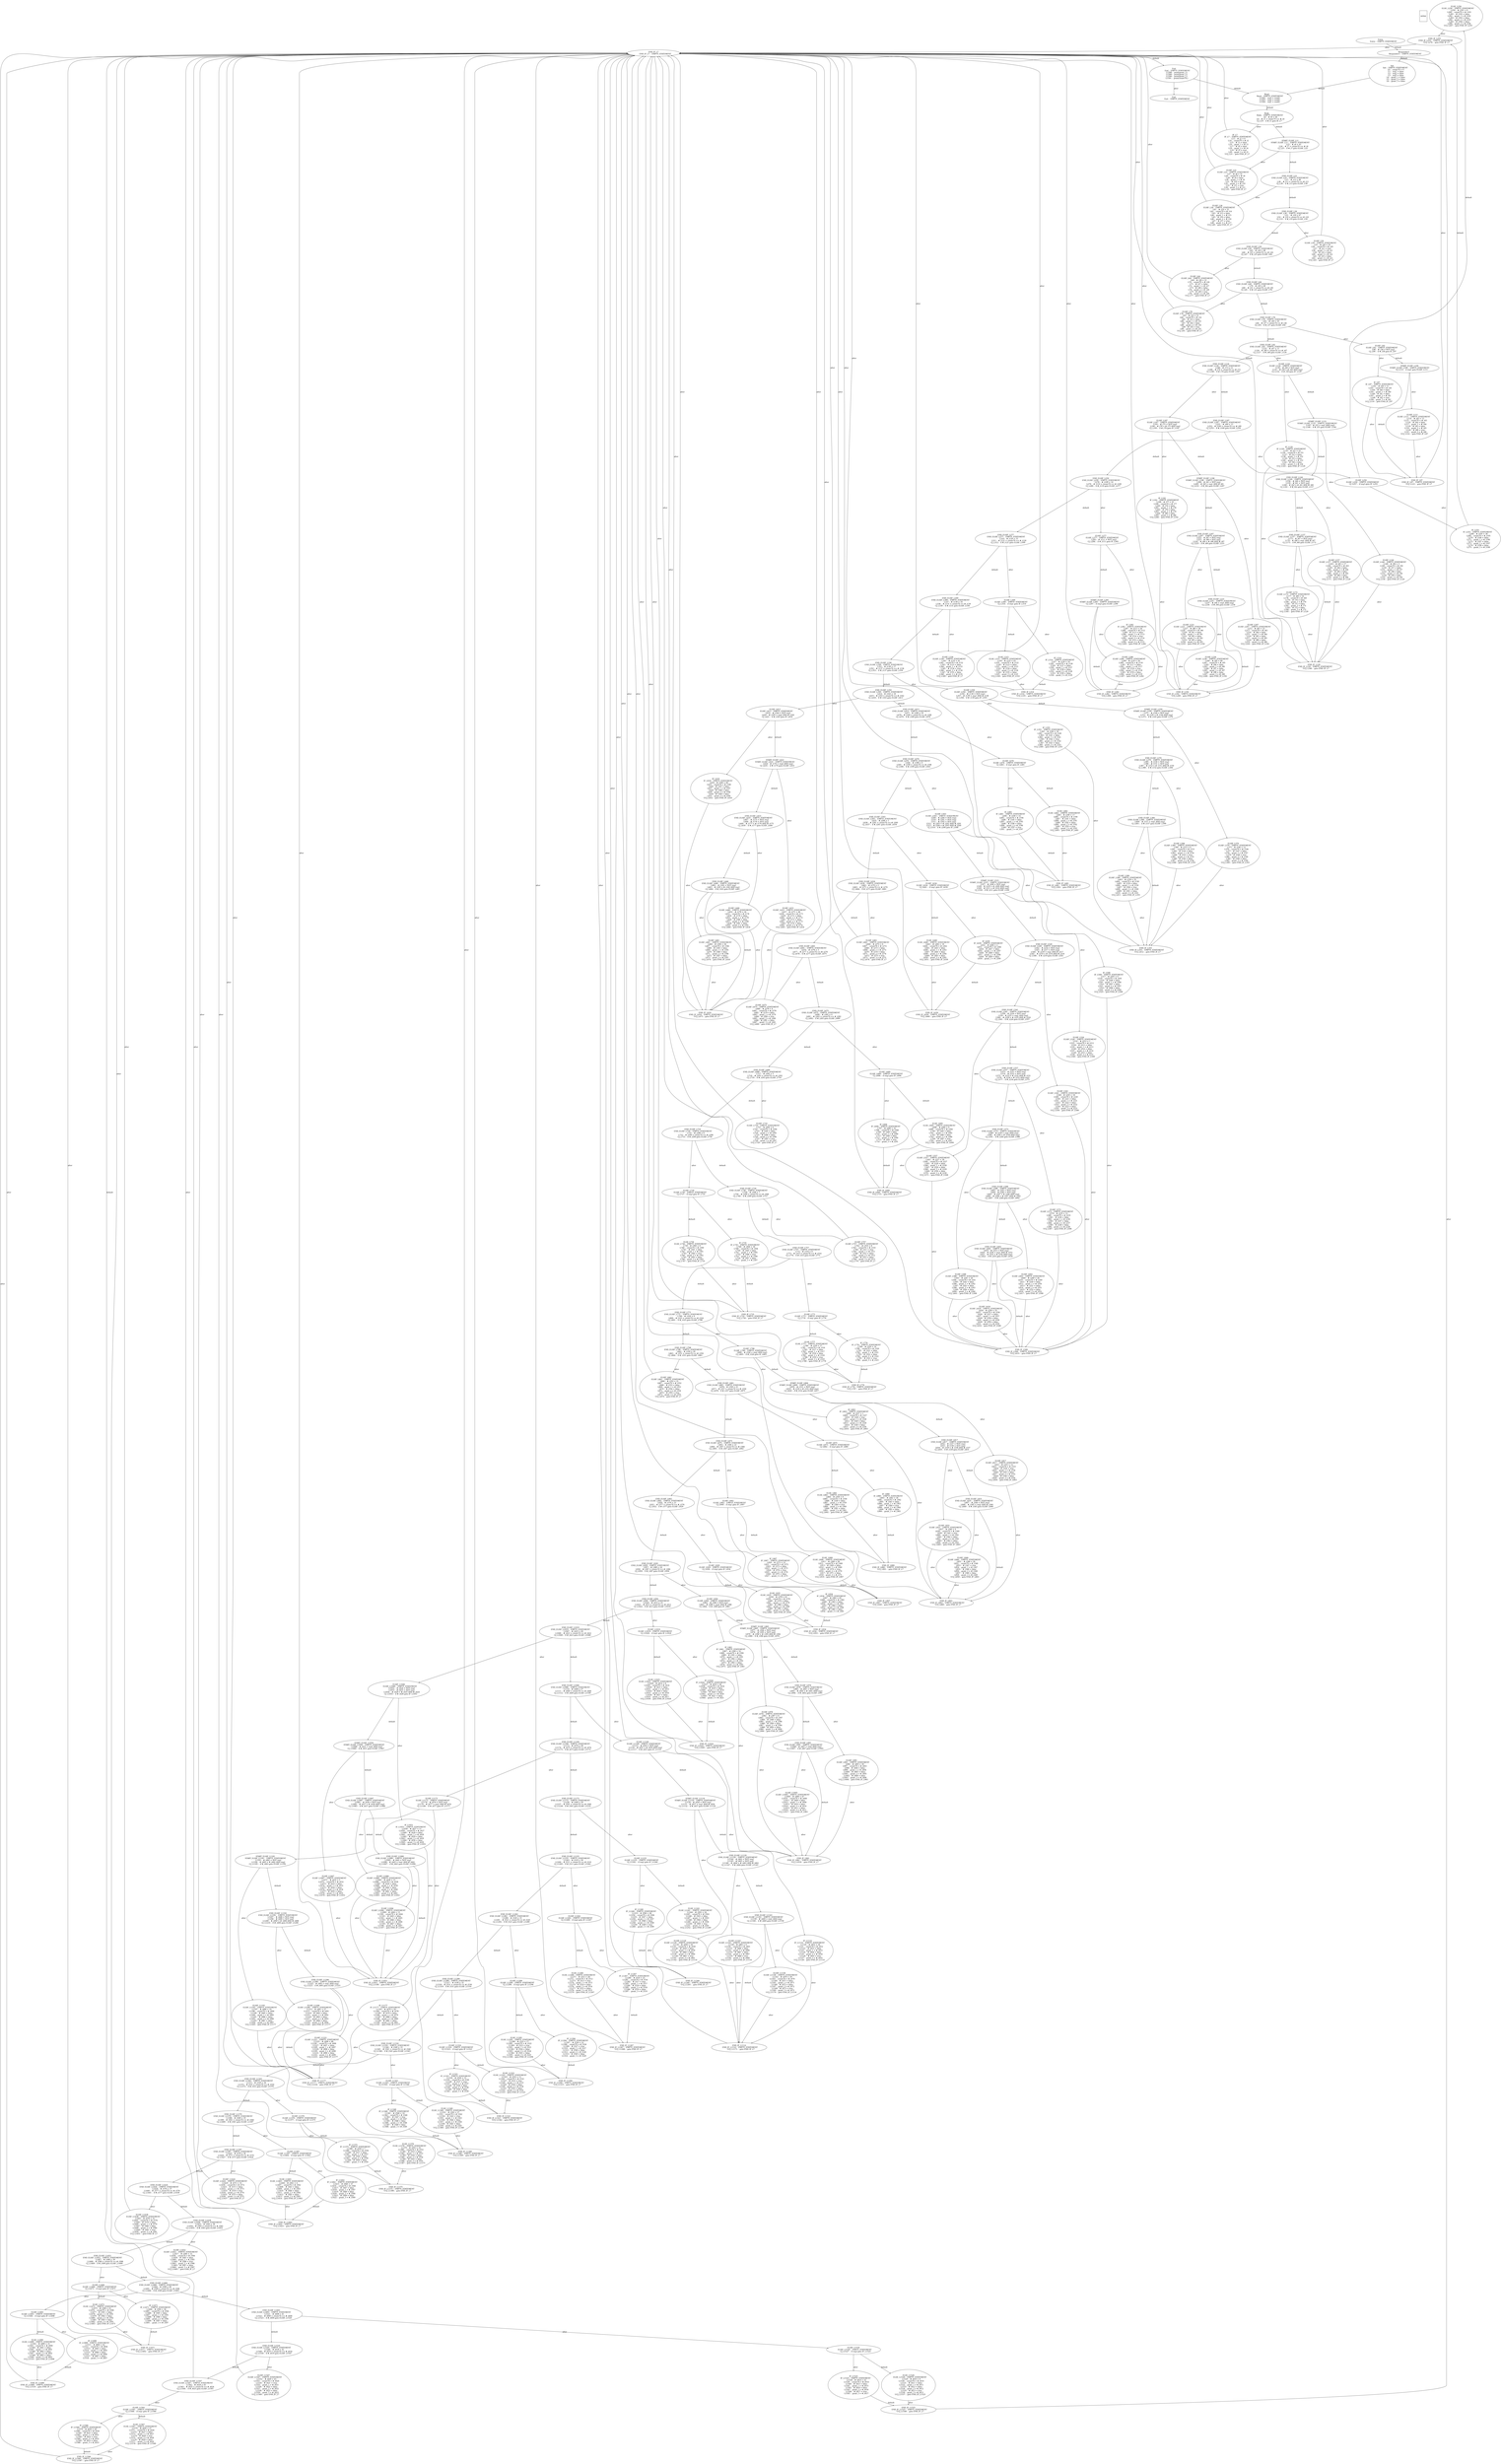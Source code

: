 digraph G {
  ranksep=.25;
  edge [arrowsize=.5]
  domNode [shape=rectangle, fontname="ArialNarrow",
        fontsize=12,  height=1.2];
  "ELSE_L256
      ELSE_L256 :  EMPTY_STATEMENT
           L259 :  #_t101 = 6
           L260 :  cstate70 = #_t101
           L261 :  #_t102 = false
           L262 :  grant_1 = #_t102
           L263 :  #_t103 = false
           L264 :  grant_2 = #_t103
           L265 :  #_t104 = false
           L266 :  grant_3 = #_t104
       UCJ_L267 :  goto END_IF_L255
"; "END_IF_L1525
   END_IF_L1525 :  EMPTY_STATEMENT
      UCJ_L1546 :  goto END_IF_L7
"; "ELSIF_L1397
    ELSIF_L1397 :  EMPTY_STATEMENT
       CJ_L1404 :  if req2 goto IF_L1402
"; "END_IF_L1402
   END_IF_L1402 :  EMPTY_STATEMENT
      UCJ_L1423 :  goto END_IF_L7
"; "START_ELSIF_L100
START_ELSIF_L100 :  EMPTY_STATEMENT
        CJ_L112 :  if req1 goto ELSIF_L111
"; "END_ELSIF_L207
 END_ELSIF_L207 :  EMPTY_STATEMENT
           L222 :  #_t87 = NOT req2
           L223 :  #_t88 = NOT req1
           L224 :  #_t89 = #_t88 AND #_t87
        CJ_L225 :  if #_t89 goto ELSIF_L221
"; "END_ELSIF_L976
 END_ELSIF_L976 :  EMPTY_STATEMENT
           L992 :  #_t401 = NOT req2
           L993 :  #_t402 = #_t401 AND req3
        CJ_L994 :  if #_t402 goto ELSIF_L991
"; "IF_L934
        IF_L934 :  EMPTY_STATEMENT
           L947 :  #_t382 = 45
           L948 :  cstate70 = #_t382
           L949 :  #_t383 = false
           L950 :  grant_1 = #_t383
           L951 :  #_t384 = false
           L952 :  grant_2 = #_t384
           L953 :  #_t385 = false
           L954 :  grant_3 = #_t385
"; "END_ELSIF_L1172
END_ELSIF_L1172 :  EMPTY_STATEMENT
          L1236 :  #_t500 = 29
          L1237 :  #_t501 = cstate70 == #_t500
       CJ_L1238 :  if #_t501 goto ELSIF_L1235
"; "END_IF_L1321
   END_IF_L1321 :  EMPTY_STATEMENT
      UCJ_L1342 :  goto END_IF_L7
"; "IF_L1402
       IF_L1402 :  EMPTY_STATEMENT
          L1415 :  #_t566 = 37
          L1416 :  cstate70 = #_t566
          L1417 :  #_t567 = false
          L1418 :  grant_1 = #_t567
          L1419 :  #_t568 = false
          L1420 :  grant_2 = #_t568
          L1421 :  #_t569 = false
          L1422 :  grant_3 = #_t569
"; "END_ELSIF_L1080
END_ELSIF_L1080 :  EMPTY_STATEMENT
          L1095 :  #_t442 = NOT req3
          L1096 :  #_t443 = req1 AND #_t442
       CJ_L1097 :  if #_t443 goto ELSIF_L1094
"; "ELSIF_L236
     ELSIF_L236 :  EMPTY_STATEMENT
           L240 :  #_t95 = 49
           L241 :  cstate70 = #_t95
           L242 :  #_t96 = false
           L243 :  grant_1 = #_t96
           L244 :  #_t97 = false
           L245 :  grant_2 = #_t97
           L246 :  #_t98 = false
           L247 :  grant_3 = #_t98
       UCJ_L248 :  goto END_IF_L192
"; "IF_L1348
       IF_L1348 :  EMPTY_STATEMENT
          L1361 :  #_t546 = 10
          L1362 :  cstate70 = #_t546
          L1363 :  #_t547 = true
          L1364 :  grant_1 = #_t547
          L1365 :  #_t548 = false
          L1366 :  grant_2 = #_t548
          L1367 :  #_t549 = false
          L1368 :  grant_3 = #_t549
"; "END_ELSIF_L557
 END_ELSIF_L557 :  EMPTY_STATEMENT
           L573 :  #_t231 = NOT req2
           L574 :  #_t232 = NOT req1
           L575 :  #_t233 = #_t232 AND #_t231
           L576 :  #_t234 = #_t233 AND req3
        CJ_L577 :  if #_t234 goto ELSIF_L572
"; "IF_L694
        IF_L694 :  EMPTY_STATEMENT
           L707 :  #_t288 = 32
           L708 :  cstate70 = #_t288
           L709 :  #_t289 = false
           L710 :  grant_1 = #_t289
           L711 :  #_t290 = false
           L712 :  grant_2 = #_t290
           L713 :  #_t291 = true
           L714 :  grant_3 = #_t291
"; "START_ELSIF_L133
START_ELSIF_L133 :  EMPTY_STATEMENT
           L145 :  #_t55 = req1 AND req3
        CJ_L146 :  if #_t55 goto ELSIF_L144
"; "ELSIF_L861
     ELSIF_L861 :  EMPTY_STATEMENT
           L866 :  #_t352 = 21
           L867 :  cstate70 = #_t352
           L868 :  #_t353 = false
           L869 :  grant_1 = #_t353
           L870 :  #_t354 = false
           L871 :  grant_2 = #_t354
           L872 :  #_t355 = true
           L873 :  grant_3 = #_t355
       UCJ_L874 :  goto END_IF_L7
"; "END_ELSIF_L144
 END_ELSIF_L144 :  EMPTY_STATEMENT
           L158 :  #_t60 = NOT req3
           L159 :  #_t61 = NOT req1
           L160 :  #_t62 = #_t61 AND #_t60
        CJ_L161 :  if #_t62 goto ELSIF_L157
"; "END_ELSIF_L36
  END_ELSIF_L36 :  EMPTY_STATEMENT
            L51 :  #_t18 = 47
            L52 :  #_t19 = cstate70 == #_t18
         CJ_L53 :  if #_t19 goto ELSIF_L50
"; "END_ELSIF_L798
 END_ELSIF_L798 :  EMPTY_STATEMENT
           L862 :  #_t350 = 20
           L863 :  #_t351 = cstate70 == #_t350
        CJ_L864 :  if #_t351 goto ELSIF_L861
"; "ELSIF_L399
     ELSIF_L399 :  EMPTY_STATEMENT
           L403 :  #_t158 = 35
           L404 :  cstate70 = #_t158
           L405 :  #_t159 = false
           L406 :  grant_1 = #_t159
           L407 :  #_t160 = true
           L408 :  grant_2 = #_t160
           L409 :  #_t161 = false
           L410 :  grant_3 = #_t161
       UCJ_L411 :  goto END_IF_L355
"; "START_ELSIF_L515
START_ELSIF_L515 :  EMPTY_STATEMENT
           L527 :  #_t209 = NOT req1
           L528 :  #_t210 = #_t209 AND req2
           L529 :  #_t211 = #_t210 AND req3
        CJ_L530 :  if #_t211 goto ELSIF_L526
"; "END_IF_L282
    END_IF_L282 :  EMPTY_STATEMENT
       UCJ_L308 :  goto END_IF_L7
"; "ELSIF_L1206
    ELSIF_L1206 :  EMPTY_STATEMENT
          L1212 :  #_t491 = 27
          L1213 :  cstate70 = #_t491
          L1214 :  #_t492 = false
          L1215 :  grant_1 = #_t492
          L1216 :  #_t493 = false
          L1217 :  grant_2 = #_t493
          L1218 :  #_t494 = false
          L1219 :  grant_3 = #_t494
      UCJ_L1220 :  goto END_IF_L1177
"; "END_ELSIF_L1067
END_ELSIF_L1067 :  EMPTY_STATEMENT
          L1081 :  #_t436 = NOT req1
          L1082 :  #_t437 = #_t436 AND req3
       CJ_L1083 :  if #_t437 goto ELSIF_L1080
"; "START_ELSIF_L196
START_ELSIF_L196 :  EMPTY_STATEMENT
           L208 :  #_t81 = NOT req2
           L209 :  #_t82 = req1 AND #_t81
        CJ_L210 :  if #_t82 goto ELSIF_L207
"; "END_ELSIF_L831
 END_ELSIF_L831 :  EMPTY_STATEMENT
           L847 :  #_t344 = NOT req3
           L848 :  #_t345 = req2 AND #_t344
        CJ_L849 :  if #_t345 goto ELSIF_L846
"; "IF_L1051
       IF_L1051 :  EMPTY_STATEMENT
          L1058 :  #_t427 = 11
          L1059 :  cstate70 = #_t427
          L1060 :  #_t428 = false
          L1061 :  grant_1 = #_t428
          L1062 :  #_t429 = false
          L1063 :  grant_2 = #_t429
          L1064 :  #_t430 = false
          L1065 :  grant_3 = #_t430
      UCJ_L1066 :  goto END_IF_L1051
"; "IF_L1294
       IF_L1294 :  EMPTY_STATEMENT
          L1307 :  #_t526 = 22
          L1308 :  cstate70 = #_t526
          L1309 :  #_t527 = true
          L1310 :  grant_1 = #_t527
          L1311 :  #_t528 = false
          L1312 :  grant_2 = #_t528
          L1313 :  #_t529 = false
          L1314 :  grant_3 = #_t529
"; "ELSIF_L172
     ELSIF_L172 :  EMPTY_STATEMENT
           L177 :  #_t69 = 14
           L178 :  cstate70 = #_t69
           L179 :  #_t70 = false
           L180 :  grant_1 = #_t70
           L181 :  #_t71 = false
           L182 :  grant_2 = #_t71
           L183 :  #_t72 = false
           L184 :  grant_3 = #_t72
       UCJ_L185 :  goto END_IF_L129
"; "END_IF_L880
    END_IF_L880 :  EMPTY_STATEMENT
       UCJ_L901 :  goto END_IF_L7
"; "ELSIF_L557
     ELSIF_L557 :  EMPTY_STATEMENT
           L563 :  #_t227 = 39
           L564 :  cstate70 = #_t227
           L565 :  #_t228 = false
           L566 :  grant_1 = #_t228
           L567 :  #_t229 = false
           L568 :  grant_2 = #_t229
           L569 :  #_t230 = false
           L570 :  grant_3 = #_t230
       UCJ_L571 :  goto END_IF_L508
"; "END_IF_L907
    END_IF_L907 :  EMPTY_STATEMENT
       UCJ_L928 :  goto END_IF_L7
"; "END_IF_L7
      END_IF_L7 :  EMPTY_STATEMENT
"; "END_ELSIF_L861
 END_ELSIF_L861 :  EMPTY_STATEMENT
           L876 :  #_t356 = 21
           L877 :  #_t357 = cstate70 == #_t356
        CJ_L878 :  if #_t357 goto ELSIF_L875
"; "END_IF_L1498
   END_IF_L1498 :  EMPTY_STATEMENT
      UCJ_L1519 :  goto END_IF_L7
"; "END_ELSIF_L92
  END_ELSIF_L92 :  EMPTY_STATEMENT
           L125 :  #_t47 = 11
           L126 :  #_t48 = cstate70 == #_t47
        CJ_L127 :  if #_t48 goto ELSIF_L124
"; "Exit
           Exit :  EMPTY_STATEMENT
"; "END_ELSIF_L991
 END_ELSIF_L991 :  EMPTY_STATEMENT
          L1006 :  #_t407 = req2 AND req3
       CJ_L1007 :  if #_t407 goto ELSIF_L1005
"; "ELSIF_L634
     ELSIF_L634 :  EMPTY_STATEMENT
        CJ_L641 :  if req1 goto IF_L639
"; "ELSIF_L757
     ELSIF_L757 :  EMPTY_STATEMENT
           L762 :  #_t310 = 8
           L763 :  cstate70 = #_t310
           L764 :  #_t311 = true
           L765 :  grant_1 = #_t311
           L766 :  #_t312 = false
           L767 :  grant_2 = #_t312
           L768 :  #_t313 = false
           L769 :  grant_3 = #_t313
       UCJ_L770 :  goto END_IF_L7
"; "ELSE_L640
      ELSE_L640 :  EMPTY_STATEMENT
           L643 :  #_t262 = 19
           L644 :  cstate70 = #_t262
           L645 :  #_t263 = false
           L646 :  grant_1 = #_t263
           L647 :  #_t264 = false
           L648 :  grant_2 = #_t264
           L649 :  #_t265 = false
           L650 :  grant_3 = #_t265
       UCJ_L651 :  goto END_IF_L639
"; "IF_L639
        IF_L639 :  EMPTY_STATEMENT
           L652 :  #_t266 = 2
           L653 :  cstate70 = #_t266
           L654 :  #_t267 = false
           L655 :  grant_1 = #_t267
           L656 :  #_t268 = false
           L657 :  grant_2 = #_t268
           L658 :  #_t269 = false
           L659 :  grant_3 = #_t269
"; "ELSIF_L1005
    ELSIF_L1005 :  EMPTY_STATEMENT
          L1009 :  #_t408 = 47
          L1010 :  cstate70 = #_t408
          L1011 :  #_t409 = false
          L1012 :  grant_1 = #_t409
          L1013 :  #_t410 = false
          L1014 :  grant_2 = #_t410
          L1015 :  #_t411 = false
          L1016 :  grant_3 = #_t411
      UCJ_L1017 :  goto END_IF_L961
"; "ELSIF_L22
      ELSIF_L22 :  EMPTY_STATEMENT
            L27 :  #_t8 = 31
            L28 :  cstate70 = #_t8
            L29 :  #_t9 = false
            L30 :  grant_1 = #_t9
            L31 :  #_t10 = false
            L32 :  grant_2 = #_t10
            L33 :  #_t11 = true
            L34 :  grant_3 = #_t11
        UCJ_L35 :  goto END_IF_L7
"; "END_ELSIF_L1235
END_ELSIF_L1235 :  EMPTY_STATEMENT
          L1263 :  #_t510 = 30
          L1264 :  #_t511 = cstate70 == #_t510
       CJ_L1265 :  if #_t511 goto ELSIF_L1262
"; "END_IF_L255
    END_IF_L255 :  EMPTY_STATEMENT
       UCJ_L276 :  goto END_IF_L7
"; "ELSIF_L36
      ELSIF_L36 :  EMPTY_STATEMENT
            L41 :  #_t14 = 31
            L42 :  cstate70 = #_t14
            L43 :  #_t15 = false
            L44 :  grant_1 = #_t15
            L45 :  #_t16 = false
            L46 :  grant_2 = #_t16
            L47 :  #_t17 = true
            L48 :  grant_3 = #_t17
        UCJ_L49 :  goto END_IF_L7
"; "ELSIF_L1289
    ELSIF_L1289 :  EMPTY_STATEMENT
       CJ_L1296 :  if req3 goto IF_L1294
"; "END_ELSIF_L1520
END_ELSIF_L1520 :  EMPTY_STATEMENT
          L1548 :  #_t618 = 42
          L1549 :  #_t619 = cstate70 == #_t618
       CJ_L1550 :  if #_t619 goto ELSIF_L1547
"; "ELSIF_L92
      ELSIF_L92 :  EMPTY_STATEMENT
            L98 :  #_t38 = NOT req1
         CJ_L99 :  if #_t38 goto IF_L97
"; "ELSIF_L716
     ELSIF_L716 :  EMPTY_STATEMENT
           L721 :  #_t294 = 6
           L722 :  cstate70 = #_t294
           L723 :  #_t295 = false
           L724 :  grant_1 = #_t295
           L725 :  #_t296 = false
           L726 :  grant_2 = #_t296
           L727 :  #_t297 = true
           L728 :  grant_3 = #_t297
       UCJ_L729 :  goto END_IF_L7
"; "ELSE_L1322
     ELSE_L1322 :  EMPTY_STATEMENT
          L1325 :  #_t532 = 11
          L1326 :  cstate70 = #_t532
          L1327 :  #_t533 = true
          L1328 :  grant_1 = #_t533
          L1329 :  #_t534 = false
          L1330 :  grant_2 = #_t534
          L1331 :  #_t535 = false
          L1332 :  grant_3 = #_t535
      UCJ_L1333 :  goto END_IF_L1321
"; "END_ELSIF_L384
 END_ELSIF_L384 :  EMPTY_STATEMENT
           L400 :  #_t157 = req1 AND req3
        CJ_L401 :  if #_t157 goto ELSIF_L399
"; "END_ELSIF_L1547
END_ELSIF_L1547 :  EMPTY_STATEMENT
          L1562 :  #_t624 = 43
          L1563 :  #_t625 = cstate70 == #_t624
       CJ_L1564 :  if #_t625 goto ELSIF_L1561
"; "END_ELSIF_L221
 END_ELSIF_L221 :  EMPTY_STATEMENT
           L237 :  #_t94 = req1 AND req2
        CJ_L238 :  if #_t94 goto ELSIF_L236
"; "ELSIF_L476
     ELSIF_L476 :  EMPTY_STATEMENT
        CJ_L483 :  if req1 goto IF_L481
"; "IF_L1177
       IF_L1177 :  EMPTY_STATEMENT
          L1183 :  #_t478 = 29
          L1184 :  cstate70 = #_t478
          L1185 :  #_t479 = false
          L1186 :  grant_1 = #_t479
          L1187 :  #_t480 = false
          L1188 :  grant_2 = #_t480
          L1189 :  #_t481 = false
          L1190 :  grant_3 = #_t481
      UCJ_L1191 :  goto END_IF_L1177
"; "END_IF_L508
    END_IF_L508 :  EMPTY_STATEMENT
       UCJ_L633 :  goto END_IF_L7
"; "END_ELSIF_L370
 END_ELSIF_L370 :  EMPTY_STATEMENT
           L385 :  #_t150 = NOT req3
           L386 :  #_t151 = NOT req1
           L387 :  #_t152 = #_t151 AND #_t150
        CJ_L388 :  if #_t152 goto ELSIF_L384
"; "ELSIF_L956
     ELSIF_L956 :  EMPTY_STATEMENT
           L962 :  #_t388 = NOT req3
           L963 :  #_t389 = req2 AND #_t388
        CJ_L964 :  if #_t389 goto IF_L961
"; "IF_L1114
       IF_L1114 :  EMPTY_STATEMENT
          L1120 :  #_t452 = 26
          L1121 :  cstate70 = #_t452
          L1122 :  #_t453 = false
          L1123 :  grant_1 = #_t453
          L1124 :  #_t454 = false
          L1125 :  grant_2 = #_t454
          L1126 :  #_t455 = true
          L1127 :  grant_3 = #_t455
      UCJ_L1128 :  goto END_IF_L1114
"; "ELSE_L935
      ELSE_L935 :  EMPTY_STATEMENT
           L938 :  #_t378 = 41
           L939 :  cstate70 = #_t378
           L940 :  #_t379 = false
           L941 :  grant_1 = #_t379
           L942 :  #_t380 = false
           L943 :  grant_2 = #_t380
           L944 :  #_t381 = false
           L945 :  grant_3 = #_t381
       UCJ_L946 :  goto END_IF_L934
"; "ELSIF_L1316
    ELSIF_L1316 :  EMPTY_STATEMENT
       CJ_L1323 :  if req3 goto IF_L1321
"; "ELSIF_L1493
    ELSIF_L1493 :  EMPTY_STATEMENT
       CJ_L1500 :  if req3 goto IF_L1498
"; "IF_L355
        IF_L355 :  EMPTY_STATEMENT
           L361 :  #_t140 = 18
           L362 :  cstate70 = #_t140
           L363 :  #_t141 = false
           L364 :  grant_1 = #_t141
           L365 :  #_t142 = true
           L366 :  grant_2 = #_t142
           L367 :  #_t143 = false
           L368 :  grant_3 = #_t143
       UCJ_L369 :  goto END_IF_L355
"; "END_ELSIF_L675
 END_ELSIF_L675 :  EMPTY_STATEMENT
           L690 :  #_t282 = 4
           L691 :  #_t283 = cstate70 == #_t282
        CJ_L692 :  if #_t283 goto ELSIF_L689
"; "END_ELSIF_L689
 END_ELSIF_L689 :  EMPTY_STATEMENT
           L717 :  #_t292 = 5
           L718 :  #_t293 = cstate70 == #_t292
        CJ_L719 :  if #_t293 goto ELSIF_L716
"; "ELSIF_L798
     ELSIF_L798 :  EMPTY_STATEMENT
           L804 :  #_t326 = req2 AND req3
        CJ_L805 :  if #_t326 goto IF_L803
"; "ELSIF_L1221
    ELSIF_L1221 :  EMPTY_STATEMENT
          L1225 :  #_t496 = 48
          L1226 :  cstate70 = #_t496
          L1227 :  #_t497 = false
          L1228 :  grant_1 = #_t497
          L1229 :  #_t498 = false
          L1230 :  grant_2 = #_t498
          L1231 :  #_t499 = false
          L1232 :  grant_3 = #_t499
      UCJ_L1233 :  goto END_IF_L1177
"; "ELSIF_L602
     ELSIF_L602 :  EMPTY_STATEMENT
           L609 :  #_t249 = 26
           L610 :  cstate70 = #_t249
           L611 :  #_t250 = false
           L612 :  grant_1 = #_t250
           L613 :  #_t251 = false
           L614 :  grant_2 = #_t251
           L615 :  #_t252 = false
           L616 :  grant_3 = #_t252
       UCJ_L617 :  goto END_IF_L508
"; "Read
           Read :  EMPTY_STATEMENT
          L1592 :  req3 = read()
          L1593 :  req2 = read()
          L1594 :  req1 = read()
"; "END_ELSIF_L817
 END_ELSIF_L817 :  EMPTY_STATEMENT
           L832 :  #_t337 = NOT req3
           L833 :  #_t338 = NOT req2
           L834 :  #_t339 = #_t338 AND #_t337
        CJ_L835 :  if #_t339 goto ELSIF_L831
"; "START_ELSIF_L1118
START_ELSIF_L1118 :  EMPTY_STATEMENT
          L1130 :  #_t456 = NOT req2
          L1131 :  #_t457 = req1 AND #_t456
       CJ_L1132 :  if #_t457 goto ELSIF_L1129
"; "IF_L1498
       IF_L1498 :  EMPTY_STATEMENT
          L1511 :  #_t604 = 42
          L1512 :  cstate70 = #_t604
          L1513 :  #_t605 = false
          L1514 :  grant_1 = #_t605
          L1515 :  #_t606 = false
          L1516 :  grant_2 = #_t606
          L1517 :  #_t607 = false
          L1518 :  grant_3 = #_t607
"; "ELSIF_L221
     ELSIF_L221 :  EMPTY_STATEMENT
           L227 :  #_t90 = 28
           L228 :  cstate70 = #_t90
           L229 :  #_t91 = false
           L230 :  grant_1 = #_t91
           L231 :  #_t92 = false
           L232 :  grant_2 = #_t92
           L233 :  #_t93 = false
           L234 :  grant_3 = #_t93
       UCJ_L235 :  goto END_IF_L192
"; "ELSIF_L1067
    ELSIF_L1067 :  EMPTY_STATEMENT
          L1071 :  #_t432 = 5
          L1072 :  cstate70 = #_t432
          L1073 :  #_t433 = false
          L1074 :  grant_1 = #_t433
          L1075 :  #_t434 = false
          L1076 :  grant_2 = #_t434
          L1077 :  #_t435 = false
          L1078 :  grant_3 = #_t435
      UCJ_L1079 :  goto END_IF_L1051
"; "IF_L1375
       IF_L1375 :  EMPTY_STATEMENT
          L1388 :  #_t556 = 7
          L1389 :  cstate70 = #_t556
          L1390 :  #_t557 = false
          L1391 :  grant_1 = #_t557
          L1392 :  #_t558 = false
          L1393 :  grant_2 = #_t558
          L1394 :  #_t559 = false
          L1395 :  grant_3 = #_t559
"; "IF_L735
        IF_L735 :  EMPTY_STATEMENT
           L748 :  #_t304 = 30
           L749 :  cstate70 = #_t304
           L750 :  #_t305 = false
           L751 :  grant_1 = #_t305
           L752 :  #_t306 = true
           L753 :  grant_2 = #_t306
           L754 :  #_t307 = false
           L755 :  grant_3 = #_t307
"; "END_ELSIF_L124
 END_ELSIF_L124 :  EMPTY_STATEMENT
           L188 :  #_t73 = 12
           L189 :  #_t74 = cstate70 == #_t73
        CJ_L190 :  if #_t74 goto ELSIF_L187
"; "ELSIF_L588
     ELSIF_L588 :  EMPTY_STATEMENT
           L593 :  #_t241 = 20
           L594 :  cstate70 = #_t241
           L595 :  #_t242 = false
           L596 :  grant_1 = #_t242
           L597 :  #_t243 = false
           L598 :  grant_2 = #_t243
           L599 :  #_t244 = false
           L600 :  grant_3 = #_t244
       UCJ_L601 :  goto END_IF_L508
"; "END_ELSIF_L757
 END_ELSIF_L757 :  EMPTY_STATEMENT
           L772 :  #_t314 = 8
           L773 :  #_t315 = cstate70 == #_t314
        CJ_L774 :  if #_t315 goto ELSIF_L771
"; "END_ELSIF_L1424
END_ELSIF_L1424 :  EMPTY_STATEMENT
          L1439 :  #_t576 = 37
          L1440 :  #_t577 = cstate70 == #_t576
       CJ_L1441 :  if #_t577 goto ELSIF_L1438
"; "END_ELSIF_L1316
END_ELSIF_L1316 :  EMPTY_STATEMENT
          L1344 :  #_t540 = 33
          L1345 :  #_t541 = cstate70 == #_t540
       CJ_L1346 :  if #_t541 goto ELSIF_L1343
"; "IF_L508
        IF_L508 :  EMPTY_STATEMENT
           L517 :  #_t205 = 0
           L518 :  cstate70 = #_t205
           L519 :  #_t206 = false
           L520 :  grant_1 = #_t206
           L521 :  #_t207 = false
           L522 :  grant_2 = #_t207
           L523 :  #_t208 = false
           L524 :  grant_3 = #_t208
       UCJ_L525 :  goto END_IF_L508
"; "ELSIF_L541
     ELSIF_L541 :  EMPTY_STATEMENT
           L548 :  #_t220 = 18
           L549 :  cstate70 = #_t220
           L550 :  #_t221 = false
           L551 :  grant_1 = #_t221
           L552 :  #_t222 = false
           L553 :  grant_2 = #_t222
           L554 :  #_t223 = false
           L555 :  grant_3 = #_t223
       UCJ_L556 :  goto END_IF_L508
"; "END_IF_L481
    END_IF_L481 :  EMPTY_STATEMENT
       UCJ_L502 :  goto END_IF_L7
"; "ELSE_L1349
     ELSE_L1349 :  EMPTY_STATEMENT
          L1352 :  #_t542 = 27
          L1353 :  cstate70 = #_t542
          L1354 :  #_t543 = true
          L1355 :  grant_1 = #_t543
          L1356 :  #_t544 = false
          L1357 :  grant_2 = #_t544
          L1358 :  #_t545 = false
          L1359 :  grant_3 = #_t545
      UCJ_L1360 :  goto END_IF_L1348
"; "END_ELSIF_L716
 END_ELSIF_L716 :  EMPTY_STATEMENT
           L731 :  #_t298 = 6
           L732 :  #_t299 = cstate70 == #_t298
        CJ_L733 :  if #_t299 goto ELSIF_L730
"; "END_ELSIF_L476
 END_ELSIF_L476 :  EMPTY_STATEMENT
           L504 :  #_t198 = 0
           L505 :  #_t199 = cstate70 == #_t198
        CJ_L506 :  if #_t199 goto ELSIF_L503
"; "ELSIF_L461
     ELSIF_L461 :  EMPTY_STATEMENT
           L466 :  #_t184 = 34
           L467 :  cstate70 = #_t184
           L468 :  #_t185 = false
           L469 :  grant_1 = #_t185
           L470 :  #_t186 = false
           L471 :  grant_2 = #_t186
           L472 :  #_t187 = false
           L473 :  grant_3 = #_t187
       UCJ_L474 :  goto END_IF_L418
"; "START_ELSIF_L965
START_ELSIF_L965 :  EMPTY_STATEMENT
           L977 :  #_t394 = NOT req3
           L978 :  #_t395 = NOT req2
           L979 :  #_t396 = #_t395 AND #_t394
        CJ_L980 :  if #_t396 goto ELSIF_L976
"; "END_IF_L418
    END_IF_L418 :  EMPTY_STATEMENT
       UCJ_L475 :  goto END_IF_L7
"; "IF_L1267
       IF_L1267 :  EMPTY_STATEMENT
          L1280 :  #_t516 = 25
          L1281 :  cstate70 = #_t516
          L1282 :  #_t517 = true
          L1283 :  grant_1 = #_t517
          L1284 :  #_t518 = false
          L1285 :  grant_2 = #_t518
          L1286 :  #_t519 = false
          L1287 :  grant_3 = #_t519
"; "END_ELSIF_L350
 END_ELSIF_L350 :  EMPTY_STATEMENT
           L414 :  #_t162 = 18
           L415 :  #_t163 = cstate70 == #_t162
        CJ_L416 :  if #_t163 goto ELSIF_L413
"; "IF_L1024
       IF_L1024 :  EMPTY_STATEMENT
          L1037 :  #_t418 = 44
          L1038 :  cstate70 = #_t418
          L1039 :  #_t419 = false
          L1040 :  grant_1 = #_t419
          L1041 :  #_t420 = false
          L1042 :  grant_2 = #_t420
          L1043 :  #_t421 = false
          L1044 :  grant_3 = #_t421
"; "IF_L314
        IF_L314 :  EMPTY_STATEMENT
           L327 :  #_t126 = 16
           L328 :  cstate70 = #_t126
           L329 :  #_t127 = false
           L330 :  grant_1 = #_t127
           L331 :  #_t128 = false
           L332 :  grant_2 = #_t128
           L333 :  #_t129 = false
           L334 :  grant_3 = #_t129
"; "ELSIF_L1158
    ELSIF_L1158 :  EMPTY_STATEMENT
          L1162 :  #_t470 = 39
          L1163 :  cstate70 = #_t470
          L1164 :  #_t471 = false
          L1165 :  grant_1 = #_t471
          L1166 :  #_t472 = false
          L1167 :  grant_2 = #_t472
          L1168 :  #_t473 = true
          L1169 :  grant_3 = #_t473
      UCJ_L1170 :  goto END_IF_L1114
"; "END_IF_L1375
   END_IF_L1375 :  EMPTY_STATEMENT
      UCJ_L1396 :  goto END_IF_L7
"; "START_ELSIF_L285
START_ELSIF_L285 :  EMPTY_STATEMENT
        CJ_L297 :  if req3 goto ELSIF_L296
"; "START_ELSIF_L359
START_ELSIF_L359 :  EMPTY_STATEMENT
           L371 :  #_t144 = NOT req1
           L372 :  #_t145 = #_t144 AND req3
        CJ_L373 :  if #_t145 goto ELSIF_L370
"; "ELSIF_L1094
    ELSIF_L1094 :  EMPTY_STATEMENT
          L1099 :  #_t444 = 13
          L1100 :  cstate70 = #_t444
          L1101 :  #_t445 = false
          L1102 :  grant_1 = #_t445
          L1103 :  #_t446 = false
          L1104 :  grant_2 = #_t446
          L1105 :  #_t447 = false
          L1106 :  grant_3 = #_t447
      UCJ_L1107 :  goto END_IF_L1051
"; "ELSIF_L1129
    ELSIF_L1129 :  EMPTY_STATEMENT
          L1134 :  #_t458 = 18
          L1135 :  cstate70 = #_t458
          L1136 :  #_t459 = false
          L1137 :  grant_1 = #_t459
          L1138 :  #_t460 = false
          L1139 :  grant_2 = #_t460
          L1140 :  #_t461 = true
          L1141 :  grant_3 = #_t461
      UCJ_L1142 :  goto END_IF_L1114
"; "ELSIF_L78
      ELSIF_L78 :  EMPTY_STATEMENT
            L83 :  #_t32 = 21
            L84 :  cstate70 = #_t32
            L85 :  #_t33 = false
            L86 :  grant_1 = #_t33
            L87 :  #_t34 = false
            L88 :  grant_2 = #_t34
            L89 :  #_t35 = true
            L90 :  grant_3 = #_t35
        UCJ_L91 :  goto END_IF_L7
"; "ELSIF_L1370
    ELSIF_L1370 :  EMPTY_STATEMENT
       CJ_L1377 :  if req2 goto IF_L1375
"; "ELSIF_L526
     ELSIF_L526 :  EMPTY_STATEMENT
           L532 :  #_t212 = 1
           L533 :  cstate70 = #_t212
           L534 :  #_t213 = false
           L535 :  grant_1 = #_t213
           L536 :  #_t214 = false
           L537 :  grant_2 = #_t214
           L538 :  #_t215 = false
           L539 :  grant_3 = #_t215
       UCJ_L540 :  goto END_IF_L508
"; "END_ELSIF_L1397
END_ELSIF_L1397 :  EMPTY_STATEMENT
          L1425 :  #_t570 = 36
          L1426 :  #_t571 = cstate70 == #_t570
       CJ_L1427 :  if #_t571 goto ELSIF_L1424
"; "ELSIF_L1080
    ELSIF_L1080 :  EMPTY_STATEMENT
          L1085 :  #_t438 = 15
          L1086 :  cstate70 = #_t438
          L1087 :  #_t439 = false
          L1088 :  grant_1 = #_t439
          L1089 :  #_t440 = false
          L1090 :  grant_2 = #_t440
          L1091 :  #_t441 = false
          L1092 :  grant_3 = #_t441
      UCJ_L1093 :  goto END_IF_L1051
"; "Body
           Body :  EMPTY_STATEMENT
             L8 :  #_t0 = 44
             L9 :  #_t1 = cstate70 == #_t0
         CJ_L10 :  if #_t1 goto IF_L7
"; "START_ELSIF_L1056
START_ELSIF_L1056 :  EMPTY_STATEMENT
          L1068 :  #_t431 = req1 AND req3
       CJ_L1069 :  if #_t431 goto ELSIF_L1067
"; "ELSIF_L384
     ELSIF_L384 :  EMPTY_STATEMENT
           L390 :  #_t153 = 0
           L391 :  cstate70 = #_t153
           L392 :  #_t154 = false
           L393 :  grant_1 = #_t154
           L394 :  #_t155 = true
           L395 :  grant_2 = #_t155
           L396 :  #_t156 = false
           L397 :  grant_3 = #_t156
       UCJ_L398 :  goto END_IF_L355
"; "ELSIF_L1262
    ELSIF_L1262 :  EMPTY_STATEMENT
       CJ_L1269 :  if req2 goto IF_L1267
"; "ELSE_L1376
     ELSE_L1376 :  EMPTY_STATEMENT
          L1379 :  #_t552 = 33
          L1380 :  cstate70 = #_t552
          L1381 :  #_t553 = false
          L1382 :  grant_1 = #_t553
          L1383 :  #_t554 = false
          L1384 :  grant_2 = #_t554
          L1385 :  #_t555 = false
          L1386 :  grant_3 = #_t555
      UCJ_L1387 :  goto END_IF_L1375
"; "END_ELSIF_L526
 END_ELSIF_L526 :  EMPTY_STATEMENT
           L542 :  #_t216 = NOT req3
           L543 :  #_t217 = NOT req2
           L544 :  #_t218 = req1 AND #_t217
           L545 :  #_t219 = #_t218 AND #_t216
        CJ_L546 :  if #_t219 goto ELSIF_L541
"; "END_IF_L961
    END_IF_L961 :  EMPTY_STATEMENT
      UCJ_L1018 :  goto END_IF_L7
"; "ELSIF_L1046
    ELSIF_L1046 :  EMPTY_STATEMENT
          L1052 :  #_t424 = NOT req3
          L1053 :  #_t425 = NOT req1
          L1054 :  #_t426 = #_t425 AND #_t424
       CJ_L1055 :  if #_t426 goto IF_L1051
"; "END_ELSIF_L1438
END_ELSIF_L1438 :  EMPTY_STATEMENT
          L1453 :  #_t582 = 38
          L1454 :  #_t583 = cstate70 == #_t582
       CJ_L1455 :  if #_t583 goto ELSIF_L1452
"; "ELSE_L1295
     ELSE_L1295 :  EMPTY_STATEMENT
          L1298 :  #_t522 = 17
          L1299 :  cstate70 = #_t522
          L1300 :  #_t523 = true
          L1301 :  grant_1 = #_t523
          L1302 :  #_t524 = false
          L1303 :  grant_2 = #_t524
          L1304 :  #_t525 = false
          L1305 :  grant_3 = #_t525
      UCJ_L1306 :  goto END_IF_L1294
"; "ELSIF_L902
     ELSIF_L902 :  EMPTY_STATEMENT
        CJ_L909 :  if req1 goto IF_L907
"; "IF_L1471
       IF_L1471 :  EMPTY_STATEMENT
          L1484 :  #_t594 = 36
          L1485 :  cstate70 = #_t594
          L1486 :  #_t595 = false
          L1487 :  grant_1 = #_t595
          L1488 :  #_t596 = false
          L1489 :  grant_2 = #_t596
          L1490 :  #_t597 = false
          L1491 :  grant_3 = #_t597
"; "END_IF_L1294
   END_IF_L1294 :  EMPTY_STATEMENT
      UCJ_L1315 :  goto END_IF_L7
"; "END_ELSIF_L1493
END_ELSIF_L1493 :  EMPTY_STATEMENT
          L1521 :  #_t608 = 41
          L1522 :  #_t609 = cstate70 == #_t608
       CJ_L1523 :  if #_t609 goto ELSIF_L1520
"; "ELSE_L1567
     ELSE_L1567 :  EMPTY_STATEMENT
          L1570 :  #_t626 = 27
          L1571 :  cstate70 = #_t626
          L1572 :  #_t627 = false
          L1573 :  grant_1 = #_t627
          L1574 :  #_t628 = true
          L1575 :  grant_2 = #_t628
          L1576 :  #_t629 = false
          L1577 :  grant_3 = #_t629
      UCJ_L1578 :  goto END_IF_L1566
"; "ELSIF_L350
     ELSIF_L350 :  EMPTY_STATEMENT
           L356 :  #_t138 = NOT req3
           L357 :  #_t139 = req1 AND #_t138
        CJ_L358 :  if #_t139 goto IF_L355
"; "ELSIF_L1343
    ELSIF_L1343 :  EMPTY_STATEMENT
       CJ_L1350 :  if req2 goto IF_L1348
"; "ELSIF_L157
     ELSIF_L157 :  EMPTY_STATEMENT
           L163 :  #_t63 = 17
           L164 :  cstate70 = #_t63
           L165 :  #_t64 = false
           L166 :  grant_1 = #_t64
           L167 :  #_t65 = false
           L168 :  grant_2 = #_t65
           L169 :  #_t66 = false
           L170 :  grant_3 = #_t66
       UCJ_L171 :  goto END_IF_L129
"; "END_ELSIF_L433
 END_ELSIF_L433 :  EMPTY_STATEMENT
           L447 :  #_t175 = NOT req3
           L448 :  #_t176 = NOT req2
           L449 :  #_t177 = #_t176 AND #_t175
        CJ_L450 :  if #_t177 goto ELSIF_L446
"; "ELSIF_L1547
    ELSIF_L1547 :  EMPTY_STATEMENT
          L1552 :  #_t620 = 43
          L1553 :  cstate70 = #_t620
          L1554 :  #_t621 = true
          L1555 :  grant_1 = #_t621
          L1556 :  #_t622 = false
          L1557 :  grant_2 = #_t622
          L1558 :  #_t623 = false
          L1559 :  grant_3 = #_t623
      UCJ_L1560 :  goto END_IF_L7
"; "ELSIF_L572
     ELSIF_L572 :  EMPTY_STATEMENT
           L579 :  #_t235 = 12
           L580 :  cstate70 = #_t235
           L581 :  #_t236 = false
           L582 :  grant_1 = #_t236
           L583 :  #_t237 = false
           L584 :  grant_2 = #_t237
           L585 :  #_t238 = false
           L586 :  grant_3 = #_t238
       UCJ_L587 :  goto END_IF_L508
"; "ELSE_L1472
     ELSE_L1472 :  EMPTY_STATEMENT
          L1475 :  #_t590 = 21
          L1476 :  cstate70 = #_t590
          L1477 :  #_t591 = false
          L1478 :  grant_1 = #_t591
          L1479 :  #_t592 = false
          L1480 :  grant_2 = #_t592
          L1481 :  #_t593 = false
          L1482 :  grant_3 = #_t593
      UCJ_L1483 :  goto END_IF_L1471
"; "END_ELSIF_L50
  END_ELSIF_L50 :  EMPTY_STATEMENT
            L65 :  #_t24 = 48
            L66 :  #_t25 = cstate70 == #_t24
         CJ_L67 :  if #_t25 goto ELSIF_L64
"; "END_IF_L314
    END_IF_L314 :  EMPTY_STATEMENT
       UCJ_L335 :  goto END_IF_L7
"; "IF_L129
        IF_L129 :  EMPTY_STATEMENT
           L135 :  #_t51 = 22
           L136 :  cstate70 = #_t51
           L137 :  #_t52 = false
           L138 :  grant_1 = #_t52
           L139 :  #_t53 = false
           L140 :  grant_2 = #_t53
           L141 :  #_t54 = false
           L142 :  grant_3 = #_t54
       UCJ_L143 :  goto END_IF_L129
"; "END_IF_L1177
   END_IF_L1177 :  EMPTY_STATEMENT
      UCJ_L1234 :  goto END_IF_L7
"; "END_ELSIF_L572
 END_ELSIF_L572 :  EMPTY_STATEMENT
           L589 :  #_t239 = req1 AND req2
           L590 :  #_t240 = #_t239 AND req3
        CJ_L591 :  if #_t240 goto ELSIF_L588
"; "IF_L1240
       IF_L1240 :  EMPTY_STATEMENT
          L1253 :  #_t506 = 40
          L1254 :  cstate70 = #_t506
          L1255 :  #_t507 = false
          L1256 :  grant_1 = #_t507
          L1257 :  #_t508 = false
          L1258 :  grant_2 = #_t508
          L1259 :  #_t509 = true
          L1260 :  grant_3 = #_t509
"; "END_ELSIF_L1046
END_ELSIF_L1046 :  EMPTY_STATEMENT
          L1110 :  #_t448 = 27
          L1111 :  #_t449 = cstate70 == #_t448
       CJ_L1112 :  if #_t449 goto ELSIF_L1109
"; "END_ELSIF_L336
 END_ELSIF_L336 :  EMPTY_STATEMENT
           L351 :  #_t136 = 17
           L352 :  #_t137 = cstate70 == #_t136
        CJ_L353 :  if #_t137 goto ELSIF_L350
"; "END_ELSIF_L22
  END_ELSIF_L22 :  EMPTY_STATEMENT
            L37 :  #_t12 = 46
            L38 :  #_t13 = cstate70 == #_t12
         CJ_L39 :  if #_t13 goto ELSIF_L36
"; "ELSIF_L991
     ELSIF_L991 :  EMPTY_STATEMENT
           L996 :  #_t403 = 30
           L997 :  cstate70 = #_t403
           L998 :  #_t404 = false
           L999 :  grant_1 = #_t404
          L1000 :  #_t405 = false
          L1001 :  grant_2 = #_t405
          L1002 :  #_t406 = false
          L1003 :  grant_3 = #_t406
      UCJ_L1004 :  goto END_IF_L961
"; "ELSIF_L370
     ELSIF_L370 :  EMPTY_STATEMENT
           L375 :  #_t146 = 12
           L376 :  cstate70 = #_t146
           L377 :  #_t147 = false
           L378 :  grant_1 = #_t147
           L379 :  #_t148 = true
           L380 :  grant_2 = #_t148
           L381 :  #_t149 = false
           L382 :  grant_3 = #_t149
       UCJ_L383 :  goto END_IF_L355
"; "START_ELSIF_L806
START_ELSIF_L806 :  EMPTY_STATEMENT
           L818 :  #_t331 = NOT req2
           L819 :  #_t332 = #_t331 AND req3
        CJ_L820 :  if #_t332 goto ELSIF_L817
"; "ELSIF_L618
     ELSIF_L618 :  EMPTY_STATEMENT
           L624 :  #_t256 = 35
           L625 :  cstate70 = #_t256
           L626 :  #_t257 = false
           L627 :  grant_1 = #_t257
           L628 :  #_t258 = false
           L629 :  grant_2 = #_t258
           L630 :  #_t259 = false
           L631 :  grant_3 = #_t259
       UCJ_L632 :  goto END_IF_L508
"; "ELSIF_L1438
    ELSIF_L1438 :  EMPTY_STATEMENT
          L1443 :  #_t578 = 31
          L1444 :  cstate70 = #_t578
          L1445 :  #_t579 = false
          L1446 :  grant_1 = #_t579
          L1447 :  #_t580 = false
          L1448 :  grant_2 = #_t580
          L1449 :  #_t581 = true
          L1450 :  grant_3 = #_t581
      UCJ_L1451 :  goto END_IF_L7
"; "IF_L97
         IF_L97 :  EMPTY_STATEMENT
           L102 :  #_t39 = 11
           L103 :  cstate70 = #_t39
           L104 :  #_t40 = false
           L105 :  grant_1 = #_t40
           L106 :  #_t41 = false
           L107 :  grant_2 = #_t41
           L108 :  #_t42 = true
           L109 :  grant_3 = #_t42
       UCJ_L110 :  goto END_IF_L97
"; "ELSIF_L336
     ELSIF_L336 :  EMPTY_STATEMENT
           L341 :  #_t132 = 41
           L342 :  cstate70 = #_t132
           L343 :  #_t133 = false
           L344 :  grant_1 = #_t133
           L345 :  #_t134 = true
           L346 :  grant_2 = #_t134
           L347 :  #_t135 = false
           L348 :  grant_3 = #_t135
       UCJ_L349 :  goto END_IF_L7
"; "IF_L776
        IF_L776 :  EMPTY_STATEMENT
           L789 :  #_t320 = 14
           L790 :  cstate70 = #_t320
           L791 :  #_t321 = false
           L792 :  grant_1 = #_t321
           L793 :  #_t322 = false
           L794 :  grant_2 = #_t322
           L795 :  #_t323 = true
           L796 :  grant_3 = #_t323
"; "ELSIF_L1466
    ELSIF_L1466 :  EMPTY_STATEMENT
       CJ_L1473 :  if req3 goto IF_L1471
"; "END_IF_L129
    END_IF_L129 :  EMPTY_STATEMENT
       UCJ_L186 :  goto END_IF_L7
"; "IF_L1321
       IF_L1321 :  EMPTY_STATEMENT
          L1334 :  #_t536 = 15
          L1335 :  cstate70 = #_t536
          L1336 :  #_t537 = true
          L1337 :  grant_1 = #_t537
          L1338 :  #_t538 = false
          L1339 :  grant_2 = #_t538
          L1340 :  #_t539 = false
          L1341 :  grant_3 = #_t539
"; "START_ELSIF_L422
START_ELSIF_L422 :  EMPTY_STATEMENT
           L434 :  #_t170 = req2 AND req3
        CJ_L435 :  if #_t170 goto ELSIF_L433
"; "END_IF_L1114
   END_IF_L1114 :  EMPTY_STATEMENT
      UCJ_L1171 :  goto END_IF_L7
"; "ELSE_L1241
     ELSE_L1241 :  EMPTY_STATEMENT
          L1244 :  #_t502 = 24
          L1245 :  cstate70 = #_t502
          L1246 :  #_t503 = false
          L1247 :  grant_1 = #_t503
          L1248 :  #_t504 = false
          L1249 :  grant_2 = #_t504
          L1250 :  #_t505 = true
          L1251 :  grant_3 = #_t505
      UCJ_L1252 :  goto END_IF_L1240
"; "ELSE_L1403
     ELSE_L1403 :  EMPTY_STATEMENT
          L1406 :  #_t562 = 4
          L1407 :  cstate70 = #_t562
          L1408 :  #_t563 = false
          L1409 :  grant_1 = #_t563
          L1410 :  #_t564 = false
          L1411 :  grant_2 = #_t564
          L1412 :  #_t565 = false
          L1413 :  grant_3 = #_t565
      UCJ_L1414 :  goto END_IF_L1402
"; "END_ELSIF_L902
 END_ELSIF_L902 :  EMPTY_STATEMENT
           L930 :  #_t376 = 23
           L931 :  #_t377 = cstate70 == #_t376
        CJ_L932 :  if #_t377 goto ELSIF_L929
"; "IF_L418
        IF_L418 :  EMPTY_STATEMENT
           L424 :  #_t166 = 40
           L425 :  cstate70 = #_t166
           L426 :  #_t167 = false
           L427 :  grant_1 = #_t167
           L428 :  #_t168 = false
           L429 :  grant_2 = #_t168
           L430 :  #_t169 = false
           L431 :  grant_3 = #_t169
       UCJ_L432 :  goto END_IF_L418
"; "END_ELSIF_L634
 END_ELSIF_L634 :  EMPTY_STATEMENT
           L662 :  #_t270 = 2
           L663 :  #_t271 = cstate70 == #_t270
        CJ_L664 :  if #_t271 goto ELSIF_L661
"; "END_ELSIF_L956
 END_ELSIF_L956 :  EMPTY_STATEMENT
          L1020 :  #_t412 = 25
          L1021 :  #_t413 = cstate70 == #_t412
       CJ_L1022 :  if #_t413 goto ELSIF_L1019
"; "END_ELSIF_L78
  END_ELSIF_L78 :  EMPTY_STATEMENT
            L93 :  #_t36 = 10
            L94 :  #_t37 = cstate70 == #_t36
         CJ_L95 :  if #_t37 goto ELSIF_L92
"; "End
            End :  EMPTY_STATEMENT
          L1588 :  print(grant_3,)
          L1589 :  print(grant_2,)
          L1590 :  print(grant_1,)
          L1591 :  print(cstate70,)
"; "END_ELSIF_L1452
END_ELSIF_L1452 :  EMPTY_STATEMENT
          L1467 :  #_t588 = 39
          L1468 :  #_t589 = cstate70 == #_t588
       CJ_L1469 :  if #_t589 goto ELSIF_L1466
"; "Entry
          Entry :  EMPTY_STATEMENT
"; "END_IF_L694
    END_IF_L694 :  EMPTY_STATEMENT
       UCJ_L715 :  goto END_IF_L7
"; "ELSE_L777
      ELSE_L777 :  EMPTY_STATEMENT
           L780 :  #_t316 = 17
           L781 :  cstate70 = #_t316
           L782 :  #_t317 = false
           L783 :  grant_1 = #_t317
           L784 :  #_t318 = false
           L785 :  grant_2 = #_t318
           L786 :  #_t319 = true
           L787 :  grant_3 = #_t319
       UCJ_L788 :  goto END_IF_L776
"; "END_ELSIF_L929
 END_ELSIF_L929 :  EMPTY_STATEMENT
           L957 :  #_t386 = 24
           L958 :  #_t387 = cstate70 == #_t386
        CJ_L959 :  if #_t387 goto ELSIF_L956
"; "END_IF_L1471
   END_IF_L1471 :  EMPTY_STATEMENT
      UCJ_L1492 :  goto END_IF_L7
"; "END_ELSIF_L1129
END_ELSIF_L1129 :  EMPTY_STATEMENT
          L1144 :  #_t462 = NOT req2
          L1145 :  #_t463 = NOT req1
          L1146 :  #_t464 = #_t463 AND #_t462
       CJ_L1147 :  if #_t464 goto ELSIF_L1143
"; "END_IF_L1051
   END_IF_L1051 :  EMPTY_STATEMENT
      UCJ_L1108 :  goto END_IF_L7
"; "IF_L255
        IF_L255 :  EMPTY_STATEMENT
           L268 :  #_t105 = 38
           L269 :  cstate70 = #_t105
           L270 :  #_t106 = false
           L271 :  grant_1 = #_t106
           L272 :  #_t107 = false
           L273 :  grant_2 = #_t107
           L274 :  #_t108 = false
           L275 :  grant_3 = #_t108
"; "END_ELSIF_L187
 END_ELSIF_L187 :  EMPTY_STATEMENT
           L251 :  #_t99 = 13
           L252 :  #_t100 = cstate70 == #_t99
        CJ_L253 :  if #_t100 goto ELSIF_L250
"; "Responder3
     Responder3 :  EMPTY_STATEMENT
"; "END_ELSIF_L157
 END_ELSIF_L157 :  EMPTY_STATEMENT
           L173 :  #_t67 = NOT req3
           L174 :  #_t68 = req1 AND #_t67
        CJ_L175 :  if #_t68 goto ELSIF_L172
"; "ELSIF_L1192
    ELSIF_L1192 :  EMPTY_STATEMENT
          L1197 :  #_t484 = 10
          L1198 :  cstate70 = #_t484
          L1199 :  #_t485 = false
          L1200 :  grant_1 = #_t485
          L1201 :  #_t486 = false
          L1202 :  grant_2 = #_t486
          L1203 :  #_t487 = false
          L1204 :  grant_3 = #_t487
      UCJ_L1205 :  goto END_IF_L1177
"; "END_IF_L192
    END_IF_L192 :  EMPTY_STATEMENT
       UCJ_L249 :  goto END_IF_L7
"; "END_ELSIF_L250
 END_ELSIF_L250 :  EMPTY_STATEMENT
           L278 :  #_t109 = 14
           L279 :  #_t110 = cstate70 == #_t109
        CJ_L280 :  if #_t110 goto ELSIF_L277
"; "IF_L803
        IF_L803 :  EMPTY_STATEMENT
           L808 :  #_t327 = 1
           L809 :  cstate70 = #_t327
           L810 :  #_t328 = true
           L811 :  grant_1 = #_t328
           L812 :  #_t329 = false
           L813 :  grant_2 = #_t329
           L814 :  #_t330 = false
           L815 :  grant_3 = #_t330
       UCJ_L816 :  goto END_IF_L803
"; "ELSE_L1025
     ELSE_L1025 :  EMPTY_STATEMENT
          L1028 :  #_t414 = 8
          L1029 :  cstate70 = #_t414
          L1030 :  #_t415 = false
          L1031 :  grant_1 = #_t415
          L1032 :  #_t416 = false
          L1033 :  grant_2 = #_t416
          L1034 :  #_t417 = false
          L1035 :  grant_3 = #_t417
      UCJ_L1036 :  goto END_IF_L1024
"; "ELSIF_L689
     ELSIF_L689 :  EMPTY_STATEMENT
        CJ_L696 :  if req2 goto IF_L694
"; "ELSE_L908
      ELSE_L908 :  EMPTY_STATEMENT
           L911 :  #_t368 = 28
           L912 :  cstate70 = #_t368
           L913 :  #_t369 = false
           L914 :  grant_1 = #_t369
           L915 :  #_t370 = true
           L916 :  grant_2 = #_t370
           L917 :  #_t371 = false
           L918 :  grant_3 = #_t371
       UCJ_L919 :  goto END_IF_L907
"; "ELSIF_L1143
    ELSIF_L1143 :  EMPTY_STATEMENT
          L1149 :  #_t465 = 0
          L1150 :  cstate70 = #_t465
          L1151 :  #_t466 = false
          L1152 :  grant_1 = #_t466
          L1153 :  #_t467 = false
          L1154 :  grant_2 = #_t467
          L1155 :  #_t468 = true
          L1156 :  grant_3 = #_t468
      UCJ_L1157 :  goto END_IF_L1114
"; "ELSIF_L1520
    ELSIF_L1520 :  EMPTY_STATEMENT
       CJ_L1527 :  if req2 goto IF_L1525
"; "ELSIF_L309
     ELSIF_L309 :  EMPTY_STATEMENT
        CJ_L316 :  if req1 goto IF_L314
"; "START_ELSIF_L11
START_ELSIF_L11 :  EMPTY_STATEMENT
            L23 :  #_t6 = 45
            L24 :  #_t7 = cstate70 == #_t6
         CJ_L25 :  if #_t7 goto ELSIF_L22
"; "ELSIF_L661
     ELSIF_L661 :  EMPTY_STATEMENT
           L666 :  #_t272 = 6
           L667 :  cstate70 = #_t272
           L668 :  #_t273 = false
           L669 :  grant_1 = #_t273
           L670 :  #_t274 = false
           L671 :  grant_2 = #_t274
           L672 :  #_t275 = true
           L673 :  grant_3 = #_t275
       UCJ_L674 :  goto END_IF_L7
"; "IF_L961
        IF_L961 :  EMPTY_STATEMENT
           L967 :  #_t390 = 32
           L968 :  cstate70 = #_t390
           L969 :  #_t391 = false
           L970 :  grant_1 = #_t391
           L971 :  #_t392 = false
           L972 :  grant_2 = #_t392
           L973 :  #_t393 = false
           L974 :  grant_3 = #_t393
       UCJ_L975 :  goto END_IF_L961
"; "IF_L1525
       IF_L1525 :  EMPTY_STATEMENT
          L1538 :  #_t614 = 32
          L1539 :  cstate70 = #_t614
          L1540 :  #_t615 = false
          L1541 :  grant_1 = #_t615
          L1542 :  #_t616 = false
          L1543 :  grant_2 = #_t616
          L1544 :  #_t617 = true
          L1545 :  grant_3 = #_t617
"; "ELSIF_L250
     ELSIF_L250 :  EMPTY_STATEMENT
        CJ_L257 :  if req3 goto IF_L255
"; "ELSIF_L64
      ELSIF_L64 :  EMPTY_STATEMENT
            L69 :  #_t26 = 21
            L70 :  cstate70 = #_t26
            L71 :  #_t27 = false
            L72 :  grant_1 = #_t27
            L73 :  #_t28 = false
            L74 :  grant_2 = #_t28
            L75 :  #_t29 = true
            L76 :  grant_3 = #_t29
        UCJ_L77 :  goto END_IF_L7
"; "ELSIF_L1235
    ELSIF_L1235 :  EMPTY_STATEMENT
       CJ_L1242 :  if req2 goto IF_L1240
"; "END_ELSIF_L1466
END_ELSIF_L1466 :  EMPTY_STATEMENT
          L1494 :  #_t598 = 40
          L1495 :  #_t599 = cstate70 == #_t598
       CJ_L1496 :  if #_t599 goto ELSIF_L1493
"; "ELSIF_L1561
    ELSIF_L1561 :  EMPTY_STATEMENT
       CJ_L1568 :  if req1 goto IF_L1566
"; "END_ELSIF_L64
  END_ELSIF_L64 :  EMPTY_STATEMENT
            L79 :  #_t30 = 49
            L80 :  #_t31 = cstate70 == #_t30
         CJ_L81 :  if #_t31 goto ELSIF_L78
"; "ELSIF_L144
     ELSIF_L144 :  EMPTY_STATEMENT
           L148 :  #_t56 = 3
           L149 :  cstate70 = #_t56
           L150 :  #_t57 = false
           L151 :  grant_1 = #_t57
           L152 :  #_t58 = false
           L153 :  grant_2 = #_t58
           L154 :  #_t59 = false
           L155 :  grant_3 = #_t59
       UCJ_L156 :  goto END_IF_L129
"; "ELSIF_L875
     ELSIF_L875 :  EMPTY_STATEMENT
        CJ_L882 :  if req3 goto IF_L880
"; "ELSIF_L831
     ELSIF_L831 :  EMPTY_STATEMENT
           L837 :  #_t340 = 0
           L838 :  cstate70 = #_t340
           L839 :  #_t341 = true
           L840 :  grant_1 = #_t341
           L841 :  #_t342 = false
           L842 :  grant_2 = #_t342
           L843 :  #_t343 = false
           L844 :  grant_3 = #_t343
       UCJ_L845 :  goto END_IF_L803
"; "END_ELSIF_L541
 END_ELSIF_L541 :  EMPTY_STATEMENT
           L558 :  #_t224 = NOT req3
           L559 :  #_t225 = req1 AND req2
           L560 :  #_t226 = #_t225 AND #_t224
        CJ_L561 :  if #_t226 goto ELSIF_L557
"; "ELSIF_L1109
    ELSIF_L1109 :  EMPTY_STATEMENT
          L1115 :  #_t450 = NOT req1
          L1116 :  #_t451 = #_t450 AND req2
       CJ_L1117 :  if #_t451 goto IF_L1114
"; "END_ELSIF_L1109
END_ELSIF_L1109 :  EMPTY_STATEMENT
          L1173 :  #_t474 = 28
          L1174 :  #_t475 = cstate70 == #_t474
       CJ_L1175 :  if #_t475 goto ELSIF_L1172
"; "ELSIF_L675
     ELSIF_L675 :  EMPTY_STATEMENT
           L680 :  #_t278 = 4
           L681 :  cstate70 = #_t278
           L682 :  #_t279 = false
           L683 :  grant_1 = #_t279
           L684 :  #_t280 = true
           L685 :  grant_2 = #_t280
           L686 :  #_t281 = false
           L687 :  grant_3 = #_t281
       UCJ_L688 :  goto END_IF_L7
"; "END_ELSIF_L1370
END_ELSIF_L1370 :  EMPTY_STATEMENT
          L1398 :  #_t560 = 35
          L1399 :  #_t561 = cstate70 == #_t560
       CJ_L1400 :  if #_t561 goto ELSIF_L1397
"; "END_ELSIF_L446
 END_ELSIF_L446 :  EMPTY_STATEMENT
           L462 :  #_t182 = NOT req2
           L463 :  #_t183 = #_t182 AND req3
        CJ_L464 :  if #_t183 goto ELSIF_L461
"; "ELSIF_L446
     ELSIF_L446 :  EMPTY_STATEMENT
           L452 :  #_t178 = 24
           L453 :  cstate70 = #_t178
           L454 :  #_t179 = false
           L455 :  grant_1 = #_t179
           L456 :  #_t180 = false
           L457 :  grant_2 = #_t180
           L458 :  #_t181 = false
           L459 :  grant_3 = #_t181
       UCJ_L460 :  goto END_IF_L418
"; "END_ELSIF_L661
 END_ELSIF_L661 :  EMPTY_STATEMENT
           L676 :  #_t276 = 3
           L677 :  #_t277 = cstate70 == #_t276
        CJ_L678 :  if #_t277 goto ELSIF_L675
"; "END_IF_L803
    END_IF_L803 :  EMPTY_STATEMENT
       UCJ_L860 :  goto END_IF_L7
"; "END_ELSIF_L277
 END_ELSIF_L277 :  EMPTY_STATEMENT
           L310 :  #_t120 = 15
           L311 :  #_t121 = cstate70 == #_t120
        CJ_L312 :  if #_t121 goto ELSIF_L309
"; "END_IF_L97
     END_IF_L97 :  EMPTY_STATEMENT
       UCJ_L123 :  goto END_IF_L7
"; "ELSIF_L296
     ELSIF_L296 :  EMPTY_STATEMENT
           L299 :  #_t116 = 34
           L300 :  cstate70 = #_t116
           L301 :  #_t117 = false
           L302 :  grant_1 = #_t117
           L303 :  #_t118 = true
           L304 :  grant_2 = #_t118
           L305 :  #_t119 = false
           L306 :  grant_3 = #_t119
       UCJ_L307 :  goto END_IF_L282
"; "END_ELSIF_L602
 END_ELSIF_L602 :  EMPTY_STATEMENT
           L619 :  #_t253 = NOT req2
           L620 :  #_t254 = req1 AND #_t253
           L621 :  #_t255 = #_t254 AND req3
        CJ_L622 :  if #_t255 goto ELSIF_L618
"; "IF_L907
        IF_L907 :  EMPTY_STATEMENT
           L920 :  #_t372 = 23
           L921 :  cstate70 = #_t372
           L922 :  #_t373 = false
           L923 :  grant_1 = #_t373
           L924 :  #_t374 = true
           L925 :  grant_2 = #_t374
           L926 :  #_t375 = false
           L927 :  grant_3 = #_t375
"; "IF_L192
        IF_L192 :  EMPTY_STATEMENT
           L198 :  #_t77 = 25
           L199 :  cstate70 = #_t77
           L200 :  #_t78 = false
           L201 :  grant_1 = #_t78
           L202 :  #_t79 = false
           L203 :  grant_2 = #_t79
           L204 :  #_t80 = false
           L205 :  grant_3 = #_t80
       UCJ_L206 :  goto END_IF_L192
"; "END_ELSIF_L503
 END_ELSIF_L503 :  EMPTY_STATEMENT
           L635 :  #_t260 = 1
           L636 :  #_t261 = cstate70 == #_t260
        CJ_L637 :  if #_t261 goto ELSIF_L634
"; "END_IF_L1348
   END_IF_L1348 :  EMPTY_STATEMENT
      UCJ_L1369 :  goto END_IF_L7
"; "END_IF_L934
    END_IF_L934 :  EMPTY_STATEMENT
       UCJ_L955 :  goto END_IF_L7
"; "ELSIF_L50
      ELSIF_L50 :  EMPTY_STATEMENT
            L55 :  #_t20 = 19
            L56 :  cstate70 = #_t20
            L57 :  #_t21 = true
            L58 :  grant_1 = #_t21
            L59 :  #_t22 = false
            L60 :  grant_2 = #_t22
            L61 :  #_t23 = false
            L62 :  grant_3 = #_t23
        UCJ_L63 :  goto END_IF_L7
"; "END_ELSIF_L309
 END_ELSIF_L309 :  EMPTY_STATEMENT
           L337 :  #_t130 = 16
           L338 :  #_t131 = cstate70 == #_t130
        CJ_L339 :  if #_t131 goto ELSIF_L336
"; "END_ELSIF_L1206
END_ELSIF_L1206 :  EMPTY_STATEMENT
          L1222 :  #_t495 = req1 AND req2
       CJ_L1223 :  if #_t495 goto ELSIF_L1221
"; "IF_L1566
       IF_L1566 :  EMPTY_STATEMENT
          L1579 :  #_t630 = 29
          L1580 :  cstate70 = #_t630
          L1581 :  #_t631 = false
          L1582 :  grant_1 = #_t631
          L1583 :  #_t632 = true
          L1584 :  grant_2 = #_t632
          L1585 :  #_t633 = false
          L1586 :  grant_3 = #_t633
"; "Init
           Init :  EMPTY_STATEMENT
             L0 :  cstate70 = 0
             L1 :  req1 = false
             L2 :  req2 = false
             L3 :  req3 = false
             L4 :  grant_1 = false
             L5 :  grant_2 = false
             L6 :  grant_3 = false
"; "ELSE_L482
      ELSE_L482 :  EMPTY_STATEMENT
           L485 :  #_t190 = 17
           L486 :  cstate70 = #_t190
           L487 :  #_t191 = false
           L488 :  grant_1 = #_t191
           L489 :  #_t192 = false
           L490 :  grant_2 = #_t192
           L491 :  #_t193 = true
           L492 :  grant_3 = #_t193
       UCJ_L493 :  goto END_IF_L481
"; "END_ELSIF_L1289
END_ELSIF_L1289 :  EMPTY_STATEMENT
          L1317 :  #_t530 = 32
          L1318 :  #_t531 = cstate70 == #_t530
       CJ_L1319 :  if #_t531 goto ELSIF_L1316
"; "START_ELSIF_L1181
START_ELSIF_L1181 :  EMPTY_STATEMENT
          L1193 :  #_t482 = NOT req1
          L1194 :  #_t483 = #_t482 AND req2
       CJ_L1195 :  if #_t483 goto ELSIF_L1192
"; "ELSIF_L771
     ELSIF_L771 :  EMPTY_STATEMENT
        CJ_L778 :  if req1 goto IF_L776
"; "ELSE_L695
      ELSE_L695 :  EMPTY_STATEMENT
           L698 :  #_t284 = 9
           L699 :  cstate70 = #_t284
           L700 :  #_t285 = false
           L701 :  grant_1 = #_t285
           L702 :  #_t286 = false
           L703 :  grant_2 = #_t286
           L704 :  #_t287 = true
           L705 :  grant_3 = #_t287
       UCJ_L706 :  goto END_IF_L694
"; "ELSIF_L124
     ELSIF_L124 :  EMPTY_STATEMENT
           L130 :  #_t49 = NOT req1
           L131 :  #_t50 = #_t49 AND req3
        CJ_L132 :  if #_t50 goto IF_L129
"; "END_ELSIF_L1192
END_ELSIF_L1192 :  EMPTY_STATEMENT
          L1207 :  #_t488 = NOT req2
          L1208 :  #_t489 = NOT req1
          L1209 :  #_t490 = #_t489 AND #_t488
       CJ_L1210 :  if #_t490 goto ELSIF_L1206
"; "END_IF_L1267
   END_IF_L1267 :  EMPTY_STATEMENT
      UCJ_L1288 :  goto END_IF_L7
"; "ELSIF_L730
     ELSIF_L730 :  EMPTY_STATEMENT
        CJ_L737 :  if req3 goto IF_L735
"; "END_IF_L776
    END_IF_L776 :  EMPTY_STATEMENT
       UCJ_L797 :  goto END_IF_L7
"; "ELSIF_L1452
    ELSIF_L1452 :  EMPTY_STATEMENT
          L1457 :  #_t584 = 33
          L1458 :  cstate70 = #_t584
          L1459 :  #_t585 = false
          L1460 :  grant_1 = #_t585
          L1461 :  #_t586 = true
          L1462 :  grant_2 = #_t586
          L1463 :  #_t587 = false
          L1464 :  grant_3 = #_t587
      UCJ_L1465 :  goto END_IF_L7
"; "ELSIF_L207
     ELSIF_L207 :  EMPTY_STATEMENT
           L212 :  #_t83 = 23
           L213 :  cstate70 = #_t83
           L214 :  #_t84 = false
           L215 :  grant_1 = #_t84
           L216 :  #_t85 = false
           L217 :  grant_2 = #_t85
           L218 :  #_t86 = false
           L219 :  grant_3 = #_t86
       UCJ_L220 :  goto END_IF_L192
"; "ELSIF_L433
     ELSIF_L433 :  EMPTY_STATEMENT
           L437 :  #_t171 = 46
           L438 :  cstate70 = #_t171
           L439 :  #_t172 = false
           L440 :  grant_1 = #_t172
           L441 :  #_t173 = false
           L442 :  grant_2 = #_t173
           L443 :  #_t174 = false
           L444 :  grant_3 = #_t174
       UCJ_L445 :  goto END_IF_L418
"; "ELSIF_L1424
    ELSIF_L1424 :  EMPTY_STATEMENT
          L1429 :  #_t572 = 33
          L1430 :  cstate70 = #_t572
          L1431 :  #_t573 = false
          L1432 :  grant_1 = #_t573
          L1433 :  #_t574 = true
          L1434 :  grant_2 = #_t574
          L1435 :  #_t575 = false
          L1436 :  grant_3 = #_t575
      UCJ_L1437 :  goto END_IF_L7
"; "ELSE_L881
      ELSE_L881 :  EMPTY_STATEMENT
           L884 :  #_t358 = 9
           L885 :  cstate70 = #_t358
           L886 :  #_t359 = false
           L887 :  grant_1 = #_t359
           L888 :  #_t360 = true
           L889 :  grant_2 = #_t360
           L890 :  #_t361 = false
           L891 :  grant_3 = #_t361
       UCJ_L892 :  goto END_IF_L880
"; "END_ELSIF_L1343
END_ELSIF_L1343 :  EMPTY_STATEMENT
          L1371 :  #_t550 = 34
          L1372 :  #_t551 = cstate70 == #_t550
       CJ_L1373 :  if #_t551 goto ELSIF_L1370
"; "ELSE_L1268
     ELSE_L1268 :  EMPTY_STATEMENT
          L1271 :  #_t512 = 28
          L1272 :  cstate70 = #_t512
          L1273 :  #_t513 = true
          L1274 :  grant_1 = #_t513
          L1275 :  #_t514 = false
          L1276 :  grant_2 = #_t514
          L1277 :  #_t515 = false
          L1278 :  grant_3 = #_t515
      UCJ_L1279 :  goto END_IF_L1267
"; "ELSIF_L277
     ELSIF_L277 :  EMPTY_STATEMENT
           L283 :  #_t111 = NOT req3
        CJ_L284 :  if #_t111 goto IF_L282
"; "END_IF_L639
    END_IF_L639 :  EMPTY_STATEMENT
       UCJ_L660 :  goto END_IF_L7
"; "IF_L880
        IF_L880 :  EMPTY_STATEMENT
           L893 :  #_t362 = 30
           L894 :  cstate70 = #_t362
           L895 :  #_t363 = false
           L896 :  grant_1 = #_t363
           L897 :  #_t364 = true
           L898 :  grant_2 = #_t364
           L899 :  #_t365 = false
           L900 :  grant_3 = #_t365
"; "ELSE_L315
      ELSE_L315 :  EMPTY_STATEMENT
           L318 :  #_t122 = 43
           L319 :  cstate70 = #_t122
           L320 :  #_t123 = false
           L321 :  grant_1 = #_t123
           L322 :  #_t124 = false
           L323 :  grant_2 = #_t124
           L324 :  #_t125 = false
           L325 :  grant_3 = #_t125
       UCJ_L326 :  goto END_IF_L314
"; "END_ELSIF_L771
 END_ELSIF_L771 :  EMPTY_STATEMENT
           L799 :  #_t324 = 9
           L800 :  #_t325 = cstate70 == #_t324
        CJ_L801 :  if #_t325 goto ELSIF_L798
"; "END_IF_L735
    END_IF_L735 :  EMPTY_STATEMENT
       UCJ_L756 :  goto END_IF_L7
"; "END_ELSIF_L413
 END_ELSIF_L413 :  EMPTY_STATEMENT
           L477 :  #_t188 = 19
           L478 :  #_t189 = cstate70 == #_t188
        CJ_L479 :  if #_t189 goto ELSIF_L476
"; "ELSIF_L817
     ELSIF_L817 :  EMPTY_STATEMENT
           L822 :  #_t333 = 12
           L823 :  cstate70 = #_t333
           L824 :  #_t334 = true
           L825 :  grant_1 = #_t334
           L826 :  #_t335 = false
           L827 :  grant_2 = #_t335
           L828 :  #_t336 = false
           L829 :  grant_3 = #_t336
       UCJ_L830 :  goto END_IF_L803
"; "END_IF_L1566
   END_IF_L1566 :  EMPTY_STATEMENT
      UCJ_L1587 :  goto END_IF_L7
"; "END_IF_L355
    END_IF_L355 :  EMPTY_STATEMENT
       UCJ_L412 :  goto END_IF_L7
"; "END_ELSIF_L730
 END_ELSIF_L730 :  EMPTY_STATEMENT
           L758 :  #_t308 = 7
           L759 :  #_t309 = cstate70 == #_t308
        CJ_L760 :  if #_t309 goto ELSIF_L757
"; "END_IF_L1024
   END_IF_L1024 :  EMPTY_STATEMENT
      UCJ_L1045 :  goto END_IF_L7
"; "ELSIF_L503
     ELSIF_L503 :  EMPTY_STATEMENT
           L509 :  #_t200 = NOT req3
           L510 :  #_t201 = NOT req2
           L511 :  #_t202 = NOT req1
           L512 :  #_t203 = #_t202 AND #_t201
           L513 :  #_t204 = #_t203 AND #_t200
        CJ_L514 :  if #_t204 goto IF_L508
"; "END_ELSIF_L588
 END_ELSIF_L588 :  EMPTY_STATEMENT
           L603 :  #_t245 = NOT req3
           L604 :  #_t246 = NOT req1
           L605 :  #_t247 = #_t246 AND req2
           L606 :  #_t248 = #_t247 AND #_t245
        CJ_L607 :  if #_t248 goto ELSIF_L602
"; "IF_L481
        IF_L481 :  EMPTY_STATEMENT
           L494 :  #_t194 = 14
           L495 :  cstate70 = #_t194
           L496 :  #_t195 = false
           L497 :  grant_1 = #_t195
           L498 :  #_t196 = false
           L499 :  grant_2 = #_t196
           L500 :  #_t197 = true
           L501 :  grant_3 = #_t197
"; "ELSIF_L846
     ELSIF_L846 :  EMPTY_STATEMENT
           L851 :  #_t346 = 26
           L852 :  cstate70 = #_t346
           L853 :  #_t347 = true
           L854 :  grant_1 = #_t347
           L855 :  #_t348 = false
           L856 :  grant_2 = #_t348
           L857 :  #_t349 = false
           L858 :  grant_3 = #_t349
       UCJ_L859 :  goto END_IF_L803
"; "ELSIF_L929
     ELSIF_L929 :  EMPTY_STATEMENT
        CJ_L936 :  if req2 goto IF_L934
"; "END_ELSIF_L1262
END_ELSIF_L1262 :  EMPTY_STATEMENT
          L1290 :  #_t520 = 31
          L1291 :  #_t521 = cstate70 == #_t520
       CJ_L1292 :  if #_t521 goto ELSIF_L1289
"; "ELSIF_L111
     ELSIF_L111 :  EMPTY_STATEMENT
           L114 :  #_t43 = 13
           L115 :  cstate70 = #_t43
           L116 :  #_t44 = false
           L117 :  grant_1 = #_t44
           L118 :  #_t45 = false
           L119 :  grant_2 = #_t45
           L120 :  #_t46 = true
           L121 :  grant_3 = #_t46
       UCJ_L122 :  goto END_IF_L97
"; "END_ELSIF_L1019
END_ELSIF_L1019 :  EMPTY_STATEMENT
          L1047 :  #_t422 = 26
          L1048 :  #_t423 = cstate70 == #_t422
       CJ_L1049 :  if #_t423 goto ELSIF_L1046
"; "ELSIF_L1019
    ELSIF_L1019 :  EMPTY_STATEMENT
       CJ_L1026 :  if req1 goto IF_L1024
"; "END_IF_L1240
   END_IF_L1240 :  EMPTY_STATEMENT
      UCJ_L1261 :  goto END_IF_L7
"; "ELSE_L1499
     ELSE_L1499 :  EMPTY_STATEMENT
          L1502 :  #_t600 = 31
          L1503 :  cstate70 = #_t600
          L1504 :  #_t601 = false
          L1505 :  grant_1 = #_t601
          L1506 :  #_t602 = false
          L1507 :  grant_2 = #_t602
          L1508 :  #_t603 = false
          L1509 :  grant_3 = #_t603
      UCJ_L1510 :  goto END_IF_L1498
"; "ELSE_L736
      ELSE_L736 :  EMPTY_STATEMENT
           L739 :  #_t300 = 9
           L740 :  cstate70 = #_t300
           L741 :  #_t301 = false
           L742 :  grant_1 = #_t301
           L743 :  #_t302 = true
           L744 :  grant_2 = #_t302
           L745 :  #_t303 = false
           L746 :  grant_3 = #_t303
       UCJ_L747 :  goto END_IF_L735
"; "IF_L7
          IF_L7 :  EMPTY_STATEMENT
            L13 :  #_t2 = 6
            L14 :  cstate70 = #_t2
            L15 :  #_t3 = false
            L16 :  grant_1 = #_t3
            L17 :  #_t4 = false
            L18 :  grant_2 = #_t4
            L19 :  #_t5 = true
            L20 :  grant_3 = #_t5
        UCJ_L21 :  goto END_IF_L7
"; "IF_L282
        IF_L282 :  EMPTY_STATEMENT
           L287 :  #_t112 = 24
           L288 :  cstate70 = #_t112
           L289 :  #_t113 = false
           L290 :  grant_1 = #_t113
           L291 :  #_t114 = true
           L292 :  grant_2 = #_t114
           L293 :  #_t115 = false
           L294 :  grant_3 = #_t115
       UCJ_L295 :  goto END_IF_L282
"; "END_ELSIF_L875
 END_ELSIF_L875 :  EMPTY_STATEMENT
           L903 :  #_t366 = 22
           L904 :  #_t367 = cstate70 == #_t366
        CJ_L905 :  if #_t367 goto ELSIF_L902
"; "ELSE_L1526
     ELSE_L1526 :  EMPTY_STATEMENT
          L1529 :  #_t610 = 9
          L1530 :  cstate70 = #_t610
          L1531 :  #_t611 = false
          L1532 :  grant_1 = #_t611
          L1533 :  #_t612 = false
          L1534 :  grant_2 = #_t612
          L1535 :  #_t613 = true
          L1536 :  grant_3 = #_t613
      UCJ_L1537 :  goto END_IF_L1525
"; "ELSIF_L1172
    ELSIF_L1172 :  EMPTY_STATEMENT
          L1178 :  #_t476 = NOT req2
          L1179 :  #_t477 = req1 AND #_t476
       CJ_L1180 :  if #_t477 goto IF_L1177
"; "ELSIF_L187
     ELSIF_L187 :  EMPTY_STATEMENT
           L193 :  #_t75 = NOT req1
           L194 :  #_t76 = #_t75 AND req2
        CJ_L195 :  if #_t76 goto IF_L192
"; "ELSIF_L413
     ELSIF_L413 :  EMPTY_STATEMENT
           L419 :  #_t164 = NOT req3
           L420 :  #_t165 = req2 AND #_t164
        CJ_L421 :  if #_t165 goto IF_L418
"; "ELSIF_L976
     ELSIF_L976 :  EMPTY_STATEMENT
           L982 :  #_t397 = 9
           L983 :  cstate70 = #_t397
           L984 :  #_t398 = false
           L985 :  grant_1 = #_t398
           L986 :  #_t399 = false
           L987 :  grant_2 = #_t399
           L988 :  #_t400 = false
           L989 :  grant_3 = #_t400
       UCJ_L990 :  goto END_IF_L961
"; "END_ELSIF_L1143
END_ELSIF_L1143 :  EMPTY_STATEMENT
          L1159 :  #_t469 = req1 AND req2
       CJ_L1160 :  if #_t469 goto ELSIF_L1158
"; 
  "Responder3
     Responder3 :  EMPTY_STATEMENT
" -> "Init
           Init :  EMPTY_STATEMENT
             L0 :  cstate70 = 0
             L1 :  req1 = false
             L2 :  req2 = false
             L3 :  req3 = false
             L4 :  grant_1 = false
             L5 :  grant_2 = false
             L6 :  grant_3 = false
"  [label="default"];
  "Init
           Init :  EMPTY_STATEMENT
             L0 :  cstate70 = 0
             L1 :  req1 = false
             L2 :  req2 = false
             L3 :  req3 = false
             L4 :  grant_1 = false
             L5 :  grant_2 = false
             L6 :  grant_3 = false
" -> "Read
           Read :  EMPTY_STATEMENT
          L1592 :  req3 = read()
          L1593 :  req2 = read()
          L1594 :  req1 = read()
"  [label="default"];
  "Body
           Body :  EMPTY_STATEMENT
             L8 :  #_t0 = 44
             L9 :  #_t1 = cstate70 == #_t0
         CJ_L10 :  if #_t1 goto IF_L7
" -> "START_ELSIF_L11
START_ELSIF_L11 :  EMPTY_STATEMENT
            L23 :  #_t6 = 45
            L24 :  #_t7 = cstate70 == #_t6
         CJ_L25 :  if #_t7 goto ELSIF_L22
"  [label="default"];
  "Body
           Body :  EMPTY_STATEMENT
             L8 :  #_t0 = 44
             L9 :  #_t1 = cstate70 == #_t0
         CJ_L10 :  if #_t1 goto IF_L7
" -> "IF_L7
          IF_L7 :  EMPTY_STATEMENT
            L13 :  #_t2 = 6
            L14 :  cstate70 = #_t2
            L15 :  #_t3 = false
            L16 :  grant_1 = #_t3
            L17 :  #_t4 = false
            L18 :  grant_2 = #_t4
            L19 :  #_t5 = true
            L20 :  grant_3 = #_t5
        UCJ_L21 :  goto END_IF_L7
"  [label="alter"];
  "IF_L7
          IF_L7 :  EMPTY_STATEMENT
            L13 :  #_t2 = 6
            L14 :  cstate70 = #_t2
            L15 :  #_t3 = false
            L16 :  grant_1 = #_t3
            L17 :  #_t4 = false
            L18 :  grant_2 = #_t4
            L19 :  #_t5 = true
            L20 :  grant_3 = #_t5
        UCJ_L21 :  goto END_IF_L7
" -> "END_IF_L7
      END_IF_L7 :  EMPTY_STATEMENT
"  [label="alter"];
  "START_ELSIF_L11
START_ELSIF_L11 :  EMPTY_STATEMENT
            L23 :  #_t6 = 45
            L24 :  #_t7 = cstate70 == #_t6
         CJ_L25 :  if #_t7 goto ELSIF_L22
" -> "END_ELSIF_L22
  END_ELSIF_L22 :  EMPTY_STATEMENT
            L37 :  #_t12 = 46
            L38 :  #_t13 = cstate70 == #_t12
         CJ_L39 :  if #_t13 goto ELSIF_L36
"  [label="default"];
  "START_ELSIF_L11
START_ELSIF_L11 :  EMPTY_STATEMENT
            L23 :  #_t6 = 45
            L24 :  #_t7 = cstate70 == #_t6
         CJ_L25 :  if #_t7 goto ELSIF_L22
" -> "ELSIF_L22
      ELSIF_L22 :  EMPTY_STATEMENT
            L27 :  #_t8 = 31
            L28 :  cstate70 = #_t8
            L29 :  #_t9 = false
            L30 :  grant_1 = #_t9
            L31 :  #_t10 = false
            L32 :  grant_2 = #_t10
            L33 :  #_t11 = true
            L34 :  grant_3 = #_t11
        UCJ_L35 :  goto END_IF_L7
"  [label="alter"];
  "ELSIF_L22
      ELSIF_L22 :  EMPTY_STATEMENT
            L27 :  #_t8 = 31
            L28 :  cstate70 = #_t8
            L29 :  #_t9 = false
            L30 :  grant_1 = #_t9
            L31 :  #_t10 = false
            L32 :  grant_2 = #_t10
            L33 :  #_t11 = true
            L34 :  grant_3 = #_t11
        UCJ_L35 :  goto END_IF_L7
" -> "END_IF_L7
      END_IF_L7 :  EMPTY_STATEMENT
"  [label="alter"];
  "END_ELSIF_L22
  END_ELSIF_L22 :  EMPTY_STATEMENT
            L37 :  #_t12 = 46
            L38 :  #_t13 = cstate70 == #_t12
         CJ_L39 :  if #_t13 goto ELSIF_L36
" -> "END_ELSIF_L36
  END_ELSIF_L36 :  EMPTY_STATEMENT
            L51 :  #_t18 = 47
            L52 :  #_t19 = cstate70 == #_t18
         CJ_L53 :  if #_t19 goto ELSIF_L50
"  [label="default"];
  "END_ELSIF_L22
  END_ELSIF_L22 :  EMPTY_STATEMENT
            L37 :  #_t12 = 46
            L38 :  #_t13 = cstate70 == #_t12
         CJ_L39 :  if #_t13 goto ELSIF_L36
" -> "ELSIF_L36
      ELSIF_L36 :  EMPTY_STATEMENT
            L41 :  #_t14 = 31
            L42 :  cstate70 = #_t14
            L43 :  #_t15 = false
            L44 :  grant_1 = #_t15
            L45 :  #_t16 = false
            L46 :  grant_2 = #_t16
            L47 :  #_t17 = true
            L48 :  grant_3 = #_t17
        UCJ_L49 :  goto END_IF_L7
"  [label="alter"];
  "ELSIF_L36
      ELSIF_L36 :  EMPTY_STATEMENT
            L41 :  #_t14 = 31
            L42 :  cstate70 = #_t14
            L43 :  #_t15 = false
            L44 :  grant_1 = #_t15
            L45 :  #_t16 = false
            L46 :  grant_2 = #_t16
            L47 :  #_t17 = true
            L48 :  grant_3 = #_t17
        UCJ_L49 :  goto END_IF_L7
" -> "END_IF_L7
      END_IF_L7 :  EMPTY_STATEMENT
"  [label="alter"];
  "END_ELSIF_L36
  END_ELSIF_L36 :  EMPTY_STATEMENT
            L51 :  #_t18 = 47
            L52 :  #_t19 = cstate70 == #_t18
         CJ_L53 :  if #_t19 goto ELSIF_L50
" -> "END_ELSIF_L50
  END_ELSIF_L50 :  EMPTY_STATEMENT
            L65 :  #_t24 = 48
            L66 :  #_t25 = cstate70 == #_t24
         CJ_L67 :  if #_t25 goto ELSIF_L64
"  [label="default"];
  "END_ELSIF_L36
  END_ELSIF_L36 :  EMPTY_STATEMENT
            L51 :  #_t18 = 47
            L52 :  #_t19 = cstate70 == #_t18
         CJ_L53 :  if #_t19 goto ELSIF_L50
" -> "ELSIF_L50
      ELSIF_L50 :  EMPTY_STATEMENT
            L55 :  #_t20 = 19
            L56 :  cstate70 = #_t20
            L57 :  #_t21 = true
            L58 :  grant_1 = #_t21
            L59 :  #_t22 = false
            L60 :  grant_2 = #_t22
            L61 :  #_t23 = false
            L62 :  grant_3 = #_t23
        UCJ_L63 :  goto END_IF_L7
"  [label="alter"];
  "ELSIF_L50
      ELSIF_L50 :  EMPTY_STATEMENT
            L55 :  #_t20 = 19
            L56 :  cstate70 = #_t20
            L57 :  #_t21 = true
            L58 :  grant_1 = #_t21
            L59 :  #_t22 = false
            L60 :  grant_2 = #_t22
            L61 :  #_t23 = false
            L62 :  grant_3 = #_t23
        UCJ_L63 :  goto END_IF_L7
" -> "END_IF_L7
      END_IF_L7 :  EMPTY_STATEMENT
"  [label="alter"];
  "END_ELSIF_L50
  END_ELSIF_L50 :  EMPTY_STATEMENT
            L65 :  #_t24 = 48
            L66 :  #_t25 = cstate70 == #_t24
         CJ_L67 :  if #_t25 goto ELSIF_L64
" -> "END_ELSIF_L64
  END_ELSIF_L64 :  EMPTY_STATEMENT
            L79 :  #_t30 = 49
            L80 :  #_t31 = cstate70 == #_t30
         CJ_L81 :  if #_t31 goto ELSIF_L78
"  [label="default"];
  "END_ELSIF_L50
  END_ELSIF_L50 :  EMPTY_STATEMENT
            L65 :  #_t24 = 48
            L66 :  #_t25 = cstate70 == #_t24
         CJ_L67 :  if #_t25 goto ELSIF_L64
" -> "ELSIF_L64
      ELSIF_L64 :  EMPTY_STATEMENT
            L69 :  #_t26 = 21
            L70 :  cstate70 = #_t26
            L71 :  #_t27 = false
            L72 :  grant_1 = #_t27
            L73 :  #_t28 = false
            L74 :  grant_2 = #_t28
            L75 :  #_t29 = true
            L76 :  grant_3 = #_t29
        UCJ_L77 :  goto END_IF_L7
"  [label="alter"];
  "ELSIF_L64
      ELSIF_L64 :  EMPTY_STATEMENT
            L69 :  #_t26 = 21
            L70 :  cstate70 = #_t26
            L71 :  #_t27 = false
            L72 :  grant_1 = #_t27
            L73 :  #_t28 = false
            L74 :  grant_2 = #_t28
            L75 :  #_t29 = true
            L76 :  grant_3 = #_t29
        UCJ_L77 :  goto END_IF_L7
" -> "END_IF_L7
      END_IF_L7 :  EMPTY_STATEMENT
"  [label="alter"];
  "END_ELSIF_L64
  END_ELSIF_L64 :  EMPTY_STATEMENT
            L79 :  #_t30 = 49
            L80 :  #_t31 = cstate70 == #_t30
         CJ_L81 :  if #_t31 goto ELSIF_L78
" -> "END_ELSIF_L78
  END_ELSIF_L78 :  EMPTY_STATEMENT
            L93 :  #_t36 = 10
            L94 :  #_t37 = cstate70 == #_t36
         CJ_L95 :  if #_t37 goto ELSIF_L92
"  [label="default"];
  "END_ELSIF_L64
  END_ELSIF_L64 :  EMPTY_STATEMENT
            L79 :  #_t30 = 49
            L80 :  #_t31 = cstate70 == #_t30
         CJ_L81 :  if #_t31 goto ELSIF_L78
" -> "ELSIF_L78
      ELSIF_L78 :  EMPTY_STATEMENT
            L83 :  #_t32 = 21
            L84 :  cstate70 = #_t32
            L85 :  #_t33 = false
            L86 :  grant_1 = #_t33
            L87 :  #_t34 = false
            L88 :  grant_2 = #_t34
            L89 :  #_t35 = true
            L90 :  grant_3 = #_t35
        UCJ_L91 :  goto END_IF_L7
"  [label="alter"];
  "ELSIF_L78
      ELSIF_L78 :  EMPTY_STATEMENT
            L83 :  #_t32 = 21
            L84 :  cstate70 = #_t32
            L85 :  #_t33 = false
            L86 :  grant_1 = #_t33
            L87 :  #_t34 = false
            L88 :  grant_2 = #_t34
            L89 :  #_t35 = true
            L90 :  grant_3 = #_t35
        UCJ_L91 :  goto END_IF_L7
" -> "END_IF_L7
      END_IF_L7 :  EMPTY_STATEMENT
"  [label="alter"];
  "END_ELSIF_L78
  END_ELSIF_L78 :  EMPTY_STATEMENT
            L93 :  #_t36 = 10
            L94 :  #_t37 = cstate70 == #_t36
         CJ_L95 :  if #_t37 goto ELSIF_L92
" -> "END_ELSIF_L92
  END_ELSIF_L92 :  EMPTY_STATEMENT
           L125 :  #_t47 = 11
           L126 :  #_t48 = cstate70 == #_t47
        CJ_L127 :  if #_t48 goto ELSIF_L124
"  [label="default"];
  "END_ELSIF_L78
  END_ELSIF_L78 :  EMPTY_STATEMENT
            L93 :  #_t36 = 10
            L94 :  #_t37 = cstate70 == #_t36
         CJ_L95 :  if #_t37 goto ELSIF_L92
" -> "ELSIF_L92
      ELSIF_L92 :  EMPTY_STATEMENT
            L98 :  #_t38 = NOT req1
         CJ_L99 :  if #_t38 goto IF_L97
"  [label="alter"];
  "ELSIF_L92
      ELSIF_L92 :  EMPTY_STATEMENT
            L98 :  #_t38 = NOT req1
         CJ_L99 :  if #_t38 goto IF_L97
" -> "START_ELSIF_L100
START_ELSIF_L100 :  EMPTY_STATEMENT
        CJ_L112 :  if req1 goto ELSIF_L111
"  [label="default"];
  "ELSIF_L92
      ELSIF_L92 :  EMPTY_STATEMENT
            L98 :  #_t38 = NOT req1
         CJ_L99 :  if #_t38 goto IF_L97
" -> "IF_L97
         IF_L97 :  EMPTY_STATEMENT
           L102 :  #_t39 = 11
           L103 :  cstate70 = #_t39
           L104 :  #_t40 = false
           L105 :  grant_1 = #_t40
           L106 :  #_t41 = false
           L107 :  grant_2 = #_t41
           L108 :  #_t42 = true
           L109 :  grant_3 = #_t42
       UCJ_L110 :  goto END_IF_L97
"  [label="alter"];
  "IF_L97
         IF_L97 :  EMPTY_STATEMENT
           L102 :  #_t39 = 11
           L103 :  cstate70 = #_t39
           L104 :  #_t40 = false
           L105 :  grant_1 = #_t40
           L106 :  #_t41 = false
           L107 :  grant_2 = #_t41
           L108 :  #_t42 = true
           L109 :  grant_3 = #_t42
       UCJ_L110 :  goto END_IF_L97
" -> "END_IF_L97
     END_IF_L97 :  EMPTY_STATEMENT
       UCJ_L123 :  goto END_IF_L7
"  [label="alter"];
  "START_ELSIF_L100
START_ELSIF_L100 :  EMPTY_STATEMENT
        CJ_L112 :  if req1 goto ELSIF_L111
" -> "END_IF_L97
     END_IF_L97 :  EMPTY_STATEMENT
       UCJ_L123 :  goto END_IF_L7
"  [label="default"];
  "START_ELSIF_L100
START_ELSIF_L100 :  EMPTY_STATEMENT
        CJ_L112 :  if req1 goto ELSIF_L111
" -> "ELSIF_L111
     ELSIF_L111 :  EMPTY_STATEMENT
           L114 :  #_t43 = 13
           L115 :  cstate70 = #_t43
           L116 :  #_t44 = false
           L117 :  grant_1 = #_t44
           L118 :  #_t45 = false
           L119 :  grant_2 = #_t45
           L120 :  #_t46 = true
           L121 :  grant_3 = #_t46
       UCJ_L122 :  goto END_IF_L97
"  [label="alter"];
  "ELSIF_L111
     ELSIF_L111 :  EMPTY_STATEMENT
           L114 :  #_t43 = 13
           L115 :  cstate70 = #_t43
           L116 :  #_t44 = false
           L117 :  grant_1 = #_t44
           L118 :  #_t45 = false
           L119 :  grant_2 = #_t45
           L120 :  #_t46 = true
           L121 :  grant_3 = #_t46
       UCJ_L122 :  goto END_IF_L97
" -> "END_IF_L97
     END_IF_L97 :  EMPTY_STATEMENT
       UCJ_L123 :  goto END_IF_L7
"  [label="alter"];
  "END_IF_L97
     END_IF_L97 :  EMPTY_STATEMENT
       UCJ_L123 :  goto END_IF_L7
" -> "END_IF_L7
      END_IF_L7 :  EMPTY_STATEMENT
"  [label="alter"];
  "END_ELSIF_L92
  END_ELSIF_L92 :  EMPTY_STATEMENT
           L125 :  #_t47 = 11
           L126 :  #_t48 = cstate70 == #_t47
        CJ_L127 :  if #_t48 goto ELSIF_L124
" -> "END_ELSIF_L124
 END_ELSIF_L124 :  EMPTY_STATEMENT
           L188 :  #_t73 = 12
           L189 :  #_t74 = cstate70 == #_t73
        CJ_L190 :  if #_t74 goto ELSIF_L187
"  [label="default"];
  "END_ELSIF_L92
  END_ELSIF_L92 :  EMPTY_STATEMENT
           L125 :  #_t47 = 11
           L126 :  #_t48 = cstate70 == #_t47
        CJ_L127 :  if #_t48 goto ELSIF_L124
" -> "ELSIF_L124
     ELSIF_L124 :  EMPTY_STATEMENT
           L130 :  #_t49 = NOT req1
           L131 :  #_t50 = #_t49 AND req3
        CJ_L132 :  if #_t50 goto IF_L129
"  [label="alter"];
  "ELSIF_L124
     ELSIF_L124 :  EMPTY_STATEMENT
           L130 :  #_t49 = NOT req1
           L131 :  #_t50 = #_t49 AND req3
        CJ_L132 :  if #_t50 goto IF_L129
" -> "START_ELSIF_L133
START_ELSIF_L133 :  EMPTY_STATEMENT
           L145 :  #_t55 = req1 AND req3
        CJ_L146 :  if #_t55 goto ELSIF_L144
"  [label="default"];
  "ELSIF_L124
     ELSIF_L124 :  EMPTY_STATEMENT
           L130 :  #_t49 = NOT req1
           L131 :  #_t50 = #_t49 AND req3
        CJ_L132 :  if #_t50 goto IF_L129
" -> "IF_L129
        IF_L129 :  EMPTY_STATEMENT
           L135 :  #_t51 = 22
           L136 :  cstate70 = #_t51
           L137 :  #_t52 = false
           L138 :  grant_1 = #_t52
           L139 :  #_t53 = false
           L140 :  grant_2 = #_t53
           L141 :  #_t54 = false
           L142 :  grant_3 = #_t54
       UCJ_L143 :  goto END_IF_L129
"  [label="alter"];
  "IF_L129
        IF_L129 :  EMPTY_STATEMENT
           L135 :  #_t51 = 22
           L136 :  cstate70 = #_t51
           L137 :  #_t52 = false
           L138 :  grant_1 = #_t52
           L139 :  #_t53 = false
           L140 :  grant_2 = #_t53
           L141 :  #_t54 = false
           L142 :  grant_3 = #_t54
       UCJ_L143 :  goto END_IF_L129
" -> "END_IF_L129
    END_IF_L129 :  EMPTY_STATEMENT
       UCJ_L186 :  goto END_IF_L7
"  [label="alter"];
  "START_ELSIF_L133
START_ELSIF_L133 :  EMPTY_STATEMENT
           L145 :  #_t55 = req1 AND req3
        CJ_L146 :  if #_t55 goto ELSIF_L144
" -> "END_ELSIF_L144
 END_ELSIF_L144 :  EMPTY_STATEMENT
           L158 :  #_t60 = NOT req3
           L159 :  #_t61 = NOT req1
           L160 :  #_t62 = #_t61 AND #_t60
        CJ_L161 :  if #_t62 goto ELSIF_L157
"  [label="default"];
  "START_ELSIF_L133
START_ELSIF_L133 :  EMPTY_STATEMENT
           L145 :  #_t55 = req1 AND req3
        CJ_L146 :  if #_t55 goto ELSIF_L144
" -> "ELSIF_L144
     ELSIF_L144 :  EMPTY_STATEMENT
           L148 :  #_t56 = 3
           L149 :  cstate70 = #_t56
           L150 :  #_t57 = false
           L151 :  grant_1 = #_t57
           L152 :  #_t58 = false
           L153 :  grant_2 = #_t58
           L154 :  #_t59 = false
           L155 :  grant_3 = #_t59
       UCJ_L156 :  goto END_IF_L129
"  [label="alter"];
  "ELSIF_L144
     ELSIF_L144 :  EMPTY_STATEMENT
           L148 :  #_t56 = 3
           L149 :  cstate70 = #_t56
           L150 :  #_t57 = false
           L151 :  grant_1 = #_t57
           L152 :  #_t58 = false
           L153 :  grant_2 = #_t58
           L154 :  #_t59 = false
           L155 :  grant_3 = #_t59
       UCJ_L156 :  goto END_IF_L129
" -> "END_IF_L129
    END_IF_L129 :  EMPTY_STATEMENT
       UCJ_L186 :  goto END_IF_L7
"  [label="alter"];
  "END_ELSIF_L144
 END_ELSIF_L144 :  EMPTY_STATEMENT
           L158 :  #_t60 = NOT req3
           L159 :  #_t61 = NOT req1
           L160 :  #_t62 = #_t61 AND #_t60
        CJ_L161 :  if #_t62 goto ELSIF_L157
" -> "END_ELSIF_L157
 END_ELSIF_L157 :  EMPTY_STATEMENT
           L173 :  #_t67 = NOT req3
           L174 :  #_t68 = req1 AND #_t67
        CJ_L175 :  if #_t68 goto ELSIF_L172
"  [label="default"];
  "END_ELSIF_L144
 END_ELSIF_L144 :  EMPTY_STATEMENT
           L158 :  #_t60 = NOT req3
           L159 :  #_t61 = NOT req1
           L160 :  #_t62 = #_t61 AND #_t60
        CJ_L161 :  if #_t62 goto ELSIF_L157
" -> "ELSIF_L157
     ELSIF_L157 :  EMPTY_STATEMENT
           L163 :  #_t63 = 17
           L164 :  cstate70 = #_t63
           L165 :  #_t64 = false
           L166 :  grant_1 = #_t64
           L167 :  #_t65 = false
           L168 :  grant_2 = #_t65
           L169 :  #_t66 = false
           L170 :  grant_3 = #_t66
       UCJ_L171 :  goto END_IF_L129
"  [label="alter"];
  "ELSIF_L157
     ELSIF_L157 :  EMPTY_STATEMENT
           L163 :  #_t63 = 17
           L164 :  cstate70 = #_t63
           L165 :  #_t64 = false
           L166 :  grant_1 = #_t64
           L167 :  #_t65 = false
           L168 :  grant_2 = #_t65
           L169 :  #_t66 = false
           L170 :  grant_3 = #_t66
       UCJ_L171 :  goto END_IF_L129
" -> "END_IF_L129
    END_IF_L129 :  EMPTY_STATEMENT
       UCJ_L186 :  goto END_IF_L7
"  [label="alter"];
  "END_ELSIF_L157
 END_ELSIF_L157 :  EMPTY_STATEMENT
           L173 :  #_t67 = NOT req3
           L174 :  #_t68 = req1 AND #_t67
        CJ_L175 :  if #_t68 goto ELSIF_L172
" -> "END_IF_L129
    END_IF_L129 :  EMPTY_STATEMENT
       UCJ_L186 :  goto END_IF_L7
"  [label="default"];
  "END_ELSIF_L157
 END_ELSIF_L157 :  EMPTY_STATEMENT
           L173 :  #_t67 = NOT req3
           L174 :  #_t68 = req1 AND #_t67
        CJ_L175 :  if #_t68 goto ELSIF_L172
" -> "ELSIF_L172
     ELSIF_L172 :  EMPTY_STATEMENT
           L177 :  #_t69 = 14
           L178 :  cstate70 = #_t69
           L179 :  #_t70 = false
           L180 :  grant_1 = #_t70
           L181 :  #_t71 = false
           L182 :  grant_2 = #_t71
           L183 :  #_t72 = false
           L184 :  grant_3 = #_t72
       UCJ_L185 :  goto END_IF_L129
"  [label="alter"];
  "ELSIF_L172
     ELSIF_L172 :  EMPTY_STATEMENT
           L177 :  #_t69 = 14
           L178 :  cstate70 = #_t69
           L179 :  #_t70 = false
           L180 :  grant_1 = #_t70
           L181 :  #_t71 = false
           L182 :  grant_2 = #_t71
           L183 :  #_t72 = false
           L184 :  grant_3 = #_t72
       UCJ_L185 :  goto END_IF_L129
" -> "END_IF_L129
    END_IF_L129 :  EMPTY_STATEMENT
       UCJ_L186 :  goto END_IF_L7
"  [label="alter"];
  "END_IF_L129
    END_IF_L129 :  EMPTY_STATEMENT
       UCJ_L186 :  goto END_IF_L7
" -> "END_IF_L7
      END_IF_L7 :  EMPTY_STATEMENT
"  [label="alter"];
  "END_ELSIF_L124
 END_ELSIF_L124 :  EMPTY_STATEMENT
           L188 :  #_t73 = 12
           L189 :  #_t74 = cstate70 == #_t73
        CJ_L190 :  if #_t74 goto ELSIF_L187
" -> "END_ELSIF_L187
 END_ELSIF_L187 :  EMPTY_STATEMENT
           L251 :  #_t99 = 13
           L252 :  #_t100 = cstate70 == #_t99
        CJ_L253 :  if #_t100 goto ELSIF_L250
"  [label="default"];
  "END_ELSIF_L124
 END_ELSIF_L124 :  EMPTY_STATEMENT
           L188 :  #_t73 = 12
           L189 :  #_t74 = cstate70 == #_t73
        CJ_L190 :  if #_t74 goto ELSIF_L187
" -> "ELSIF_L187
     ELSIF_L187 :  EMPTY_STATEMENT
           L193 :  #_t75 = NOT req1
           L194 :  #_t76 = #_t75 AND req2
        CJ_L195 :  if #_t76 goto IF_L192
"  [label="alter"];
  "ELSIF_L187
     ELSIF_L187 :  EMPTY_STATEMENT
           L193 :  #_t75 = NOT req1
           L194 :  #_t76 = #_t75 AND req2
        CJ_L195 :  if #_t76 goto IF_L192
" -> "START_ELSIF_L196
START_ELSIF_L196 :  EMPTY_STATEMENT
           L208 :  #_t81 = NOT req2
           L209 :  #_t82 = req1 AND #_t81
        CJ_L210 :  if #_t82 goto ELSIF_L207
"  [label="default"];
  "ELSIF_L187
     ELSIF_L187 :  EMPTY_STATEMENT
           L193 :  #_t75 = NOT req1
           L194 :  #_t76 = #_t75 AND req2
        CJ_L195 :  if #_t76 goto IF_L192
" -> "IF_L192
        IF_L192 :  EMPTY_STATEMENT
           L198 :  #_t77 = 25
           L199 :  cstate70 = #_t77
           L200 :  #_t78 = false
           L201 :  grant_1 = #_t78
           L202 :  #_t79 = false
           L203 :  grant_2 = #_t79
           L204 :  #_t80 = false
           L205 :  grant_3 = #_t80
       UCJ_L206 :  goto END_IF_L192
"  [label="alter"];
  "IF_L192
        IF_L192 :  EMPTY_STATEMENT
           L198 :  #_t77 = 25
           L199 :  cstate70 = #_t77
           L200 :  #_t78 = false
           L201 :  grant_1 = #_t78
           L202 :  #_t79 = false
           L203 :  grant_2 = #_t79
           L204 :  #_t80 = false
           L205 :  grant_3 = #_t80
       UCJ_L206 :  goto END_IF_L192
" -> "END_IF_L192
    END_IF_L192 :  EMPTY_STATEMENT
       UCJ_L249 :  goto END_IF_L7
"  [label="alter"];
  "START_ELSIF_L196
START_ELSIF_L196 :  EMPTY_STATEMENT
           L208 :  #_t81 = NOT req2
           L209 :  #_t82 = req1 AND #_t81
        CJ_L210 :  if #_t82 goto ELSIF_L207
" -> "END_ELSIF_L207
 END_ELSIF_L207 :  EMPTY_STATEMENT
           L222 :  #_t87 = NOT req2
           L223 :  #_t88 = NOT req1
           L224 :  #_t89 = #_t88 AND #_t87
        CJ_L225 :  if #_t89 goto ELSIF_L221
"  [label="default"];
  "START_ELSIF_L196
START_ELSIF_L196 :  EMPTY_STATEMENT
           L208 :  #_t81 = NOT req2
           L209 :  #_t82 = req1 AND #_t81
        CJ_L210 :  if #_t82 goto ELSIF_L207
" -> "ELSIF_L207
     ELSIF_L207 :  EMPTY_STATEMENT
           L212 :  #_t83 = 23
           L213 :  cstate70 = #_t83
           L214 :  #_t84 = false
           L215 :  grant_1 = #_t84
           L216 :  #_t85 = false
           L217 :  grant_2 = #_t85
           L218 :  #_t86 = false
           L219 :  grant_3 = #_t86
       UCJ_L220 :  goto END_IF_L192
"  [label="alter"];
  "ELSIF_L207
     ELSIF_L207 :  EMPTY_STATEMENT
           L212 :  #_t83 = 23
           L213 :  cstate70 = #_t83
           L214 :  #_t84 = false
           L215 :  grant_1 = #_t84
           L216 :  #_t85 = false
           L217 :  grant_2 = #_t85
           L218 :  #_t86 = false
           L219 :  grant_3 = #_t86
       UCJ_L220 :  goto END_IF_L192
" -> "END_IF_L192
    END_IF_L192 :  EMPTY_STATEMENT
       UCJ_L249 :  goto END_IF_L7
"  [label="alter"];
  "END_ELSIF_L207
 END_ELSIF_L207 :  EMPTY_STATEMENT
           L222 :  #_t87 = NOT req2
           L223 :  #_t88 = NOT req1
           L224 :  #_t89 = #_t88 AND #_t87
        CJ_L225 :  if #_t89 goto ELSIF_L221
" -> "END_ELSIF_L221
 END_ELSIF_L221 :  EMPTY_STATEMENT
           L237 :  #_t94 = req1 AND req2
        CJ_L238 :  if #_t94 goto ELSIF_L236
"  [label="default"];
  "END_ELSIF_L207
 END_ELSIF_L207 :  EMPTY_STATEMENT
           L222 :  #_t87 = NOT req2
           L223 :  #_t88 = NOT req1
           L224 :  #_t89 = #_t88 AND #_t87
        CJ_L225 :  if #_t89 goto ELSIF_L221
" -> "ELSIF_L221
     ELSIF_L221 :  EMPTY_STATEMENT
           L227 :  #_t90 = 28
           L228 :  cstate70 = #_t90
           L229 :  #_t91 = false
           L230 :  grant_1 = #_t91
           L231 :  #_t92 = false
           L232 :  grant_2 = #_t92
           L233 :  #_t93 = false
           L234 :  grant_3 = #_t93
       UCJ_L235 :  goto END_IF_L192
"  [label="alter"];
  "ELSIF_L221
     ELSIF_L221 :  EMPTY_STATEMENT
           L227 :  #_t90 = 28
           L228 :  cstate70 = #_t90
           L229 :  #_t91 = false
           L230 :  grant_1 = #_t91
           L231 :  #_t92 = false
           L232 :  grant_2 = #_t92
           L233 :  #_t93 = false
           L234 :  grant_3 = #_t93
       UCJ_L235 :  goto END_IF_L192
" -> "END_IF_L192
    END_IF_L192 :  EMPTY_STATEMENT
       UCJ_L249 :  goto END_IF_L7
"  [label="alter"];
  "END_ELSIF_L221
 END_ELSIF_L221 :  EMPTY_STATEMENT
           L237 :  #_t94 = req1 AND req2
        CJ_L238 :  if #_t94 goto ELSIF_L236
" -> "END_IF_L192
    END_IF_L192 :  EMPTY_STATEMENT
       UCJ_L249 :  goto END_IF_L7
"  [label="default"];
  "END_ELSIF_L221
 END_ELSIF_L221 :  EMPTY_STATEMENT
           L237 :  #_t94 = req1 AND req2
        CJ_L238 :  if #_t94 goto ELSIF_L236
" -> "ELSIF_L236
     ELSIF_L236 :  EMPTY_STATEMENT
           L240 :  #_t95 = 49
           L241 :  cstate70 = #_t95
           L242 :  #_t96 = false
           L243 :  grant_1 = #_t96
           L244 :  #_t97 = false
           L245 :  grant_2 = #_t97
           L246 :  #_t98 = false
           L247 :  grant_3 = #_t98
       UCJ_L248 :  goto END_IF_L192
"  [label="alter"];
  "ELSIF_L236
     ELSIF_L236 :  EMPTY_STATEMENT
           L240 :  #_t95 = 49
           L241 :  cstate70 = #_t95
           L242 :  #_t96 = false
           L243 :  grant_1 = #_t96
           L244 :  #_t97 = false
           L245 :  grant_2 = #_t97
           L246 :  #_t98 = false
           L247 :  grant_3 = #_t98
       UCJ_L248 :  goto END_IF_L192
" -> "END_IF_L192
    END_IF_L192 :  EMPTY_STATEMENT
       UCJ_L249 :  goto END_IF_L7
"  [label="alter"];
  "END_IF_L192
    END_IF_L192 :  EMPTY_STATEMENT
       UCJ_L249 :  goto END_IF_L7
" -> "END_IF_L7
      END_IF_L7 :  EMPTY_STATEMENT
"  [label="alter"];
  "END_ELSIF_L187
 END_ELSIF_L187 :  EMPTY_STATEMENT
           L251 :  #_t99 = 13
           L252 :  #_t100 = cstate70 == #_t99
        CJ_L253 :  if #_t100 goto ELSIF_L250
" -> "END_ELSIF_L250
 END_ELSIF_L250 :  EMPTY_STATEMENT
           L278 :  #_t109 = 14
           L279 :  #_t110 = cstate70 == #_t109
        CJ_L280 :  if #_t110 goto ELSIF_L277
"  [label="default"];
  "END_ELSIF_L187
 END_ELSIF_L187 :  EMPTY_STATEMENT
           L251 :  #_t99 = 13
           L252 :  #_t100 = cstate70 == #_t99
        CJ_L253 :  if #_t100 goto ELSIF_L250
" -> "ELSIF_L250
     ELSIF_L250 :  EMPTY_STATEMENT
        CJ_L257 :  if req3 goto IF_L255
"  [label="alter"];
  "ELSIF_L250
     ELSIF_L250 :  EMPTY_STATEMENT
        CJ_L257 :  if req3 goto IF_L255
" -> "ELSE_L256
      ELSE_L256 :  EMPTY_STATEMENT
           L259 :  #_t101 = 6
           L260 :  cstate70 = #_t101
           L261 :  #_t102 = false
           L262 :  grant_1 = #_t102
           L263 :  #_t103 = false
           L264 :  grant_2 = #_t103
           L265 :  #_t104 = false
           L266 :  grant_3 = #_t104
       UCJ_L267 :  goto END_IF_L255
"  [label="default"];
  "ELSIF_L250
     ELSIF_L250 :  EMPTY_STATEMENT
        CJ_L257 :  if req3 goto IF_L255
" -> "IF_L255
        IF_L255 :  EMPTY_STATEMENT
           L268 :  #_t105 = 38
           L269 :  cstate70 = #_t105
           L270 :  #_t106 = false
           L271 :  grant_1 = #_t106
           L272 :  #_t107 = false
           L273 :  grant_2 = #_t107
           L274 :  #_t108 = false
           L275 :  grant_3 = #_t108
"  [label="alter"];
  "ELSE_L256
      ELSE_L256 :  EMPTY_STATEMENT
           L259 :  #_t101 = 6
           L260 :  cstate70 = #_t101
           L261 :  #_t102 = false
           L262 :  grant_1 = #_t102
           L263 :  #_t103 = false
           L264 :  grant_2 = #_t103
           L265 :  #_t104 = false
           L266 :  grant_3 = #_t104
       UCJ_L267 :  goto END_IF_L255
" -> "END_IF_L255
    END_IF_L255 :  EMPTY_STATEMENT
       UCJ_L276 :  goto END_IF_L7
"  [label="alter"];
  "IF_L255
        IF_L255 :  EMPTY_STATEMENT
           L268 :  #_t105 = 38
           L269 :  cstate70 = #_t105
           L270 :  #_t106 = false
           L271 :  grant_1 = #_t106
           L272 :  #_t107 = false
           L273 :  grant_2 = #_t107
           L274 :  #_t108 = false
           L275 :  grant_3 = #_t108
" -> "END_IF_L255
    END_IF_L255 :  EMPTY_STATEMENT
       UCJ_L276 :  goto END_IF_L7
"  [label="default"];
  "END_IF_L255
    END_IF_L255 :  EMPTY_STATEMENT
       UCJ_L276 :  goto END_IF_L7
" -> "END_IF_L7
      END_IF_L7 :  EMPTY_STATEMENT
"  [label="alter"];
  "END_ELSIF_L250
 END_ELSIF_L250 :  EMPTY_STATEMENT
           L278 :  #_t109 = 14
           L279 :  #_t110 = cstate70 == #_t109
        CJ_L280 :  if #_t110 goto ELSIF_L277
" -> "END_ELSIF_L277
 END_ELSIF_L277 :  EMPTY_STATEMENT
           L310 :  #_t120 = 15
           L311 :  #_t121 = cstate70 == #_t120
        CJ_L312 :  if #_t121 goto ELSIF_L309
"  [label="default"];
  "END_ELSIF_L250
 END_ELSIF_L250 :  EMPTY_STATEMENT
           L278 :  #_t109 = 14
           L279 :  #_t110 = cstate70 == #_t109
        CJ_L280 :  if #_t110 goto ELSIF_L277
" -> "ELSIF_L277
     ELSIF_L277 :  EMPTY_STATEMENT
           L283 :  #_t111 = NOT req3
        CJ_L284 :  if #_t111 goto IF_L282
"  [label="alter"];
  "ELSIF_L277
     ELSIF_L277 :  EMPTY_STATEMENT
           L283 :  #_t111 = NOT req3
        CJ_L284 :  if #_t111 goto IF_L282
" -> "START_ELSIF_L285
START_ELSIF_L285 :  EMPTY_STATEMENT
        CJ_L297 :  if req3 goto ELSIF_L296
"  [label="default"];
  "ELSIF_L277
     ELSIF_L277 :  EMPTY_STATEMENT
           L283 :  #_t111 = NOT req3
        CJ_L284 :  if #_t111 goto IF_L282
" -> "IF_L282
        IF_L282 :  EMPTY_STATEMENT
           L287 :  #_t112 = 24
           L288 :  cstate70 = #_t112
           L289 :  #_t113 = false
           L290 :  grant_1 = #_t113
           L291 :  #_t114 = true
           L292 :  grant_2 = #_t114
           L293 :  #_t115 = false
           L294 :  grant_3 = #_t115
       UCJ_L295 :  goto END_IF_L282
"  [label="alter"];
  "IF_L282
        IF_L282 :  EMPTY_STATEMENT
           L287 :  #_t112 = 24
           L288 :  cstate70 = #_t112
           L289 :  #_t113 = false
           L290 :  grant_1 = #_t113
           L291 :  #_t114 = true
           L292 :  grant_2 = #_t114
           L293 :  #_t115 = false
           L294 :  grant_3 = #_t115
       UCJ_L295 :  goto END_IF_L282
" -> "END_IF_L282
    END_IF_L282 :  EMPTY_STATEMENT
       UCJ_L308 :  goto END_IF_L7
"  [label="alter"];
  "START_ELSIF_L285
START_ELSIF_L285 :  EMPTY_STATEMENT
        CJ_L297 :  if req3 goto ELSIF_L296
" -> "END_IF_L282
    END_IF_L282 :  EMPTY_STATEMENT
       UCJ_L308 :  goto END_IF_L7
"  [label="default"];
  "START_ELSIF_L285
START_ELSIF_L285 :  EMPTY_STATEMENT
        CJ_L297 :  if req3 goto ELSIF_L296
" -> "ELSIF_L296
     ELSIF_L296 :  EMPTY_STATEMENT
           L299 :  #_t116 = 34
           L300 :  cstate70 = #_t116
           L301 :  #_t117 = false
           L302 :  grant_1 = #_t117
           L303 :  #_t118 = true
           L304 :  grant_2 = #_t118
           L305 :  #_t119 = false
           L306 :  grant_3 = #_t119
       UCJ_L307 :  goto END_IF_L282
"  [label="alter"];
  "ELSIF_L296
     ELSIF_L296 :  EMPTY_STATEMENT
           L299 :  #_t116 = 34
           L300 :  cstate70 = #_t116
           L301 :  #_t117 = false
           L302 :  grant_1 = #_t117
           L303 :  #_t118 = true
           L304 :  grant_2 = #_t118
           L305 :  #_t119 = false
           L306 :  grant_3 = #_t119
       UCJ_L307 :  goto END_IF_L282
" -> "END_IF_L282
    END_IF_L282 :  EMPTY_STATEMENT
       UCJ_L308 :  goto END_IF_L7
"  [label="alter"];
  "END_IF_L282
    END_IF_L282 :  EMPTY_STATEMENT
       UCJ_L308 :  goto END_IF_L7
" -> "END_IF_L7
      END_IF_L7 :  EMPTY_STATEMENT
"  [label="alter"];
  "END_ELSIF_L277
 END_ELSIF_L277 :  EMPTY_STATEMENT
           L310 :  #_t120 = 15
           L311 :  #_t121 = cstate70 == #_t120
        CJ_L312 :  if #_t121 goto ELSIF_L309
" -> "END_ELSIF_L309
 END_ELSIF_L309 :  EMPTY_STATEMENT
           L337 :  #_t130 = 16
           L338 :  #_t131 = cstate70 == #_t130
        CJ_L339 :  if #_t131 goto ELSIF_L336
"  [label="default"];
  "END_ELSIF_L277
 END_ELSIF_L277 :  EMPTY_STATEMENT
           L310 :  #_t120 = 15
           L311 :  #_t121 = cstate70 == #_t120
        CJ_L312 :  if #_t121 goto ELSIF_L309
" -> "ELSIF_L309
     ELSIF_L309 :  EMPTY_STATEMENT
        CJ_L316 :  if req1 goto IF_L314
"  [label="alter"];
  "ELSIF_L309
     ELSIF_L309 :  EMPTY_STATEMENT
        CJ_L316 :  if req1 goto IF_L314
" -> "ELSE_L315
      ELSE_L315 :  EMPTY_STATEMENT
           L318 :  #_t122 = 43
           L319 :  cstate70 = #_t122
           L320 :  #_t123 = false
           L321 :  grant_1 = #_t123
           L322 :  #_t124 = false
           L323 :  grant_2 = #_t124
           L324 :  #_t125 = false
           L325 :  grant_3 = #_t125
       UCJ_L326 :  goto END_IF_L314
"  [label="default"];
  "ELSIF_L309
     ELSIF_L309 :  EMPTY_STATEMENT
        CJ_L316 :  if req1 goto IF_L314
" -> "IF_L314
        IF_L314 :  EMPTY_STATEMENT
           L327 :  #_t126 = 16
           L328 :  cstate70 = #_t126
           L329 :  #_t127 = false
           L330 :  grant_1 = #_t127
           L331 :  #_t128 = false
           L332 :  grant_2 = #_t128
           L333 :  #_t129 = false
           L334 :  grant_3 = #_t129
"  [label="alter"];
  "ELSE_L315
      ELSE_L315 :  EMPTY_STATEMENT
           L318 :  #_t122 = 43
           L319 :  cstate70 = #_t122
           L320 :  #_t123 = false
           L321 :  grant_1 = #_t123
           L322 :  #_t124 = false
           L323 :  grant_2 = #_t124
           L324 :  #_t125 = false
           L325 :  grant_3 = #_t125
       UCJ_L326 :  goto END_IF_L314
" -> "END_IF_L314
    END_IF_L314 :  EMPTY_STATEMENT
       UCJ_L335 :  goto END_IF_L7
"  [label="alter"];
  "IF_L314
        IF_L314 :  EMPTY_STATEMENT
           L327 :  #_t126 = 16
           L328 :  cstate70 = #_t126
           L329 :  #_t127 = false
           L330 :  grant_1 = #_t127
           L331 :  #_t128 = false
           L332 :  grant_2 = #_t128
           L333 :  #_t129 = false
           L334 :  grant_3 = #_t129
" -> "END_IF_L314
    END_IF_L314 :  EMPTY_STATEMENT
       UCJ_L335 :  goto END_IF_L7
"  [label="default"];
  "END_IF_L314
    END_IF_L314 :  EMPTY_STATEMENT
       UCJ_L335 :  goto END_IF_L7
" -> "END_IF_L7
      END_IF_L7 :  EMPTY_STATEMENT
"  [label="alter"];
  "END_ELSIF_L309
 END_ELSIF_L309 :  EMPTY_STATEMENT
           L337 :  #_t130 = 16
           L338 :  #_t131 = cstate70 == #_t130
        CJ_L339 :  if #_t131 goto ELSIF_L336
" -> "END_ELSIF_L336
 END_ELSIF_L336 :  EMPTY_STATEMENT
           L351 :  #_t136 = 17
           L352 :  #_t137 = cstate70 == #_t136
        CJ_L353 :  if #_t137 goto ELSIF_L350
"  [label="default"];
  "END_ELSIF_L309
 END_ELSIF_L309 :  EMPTY_STATEMENT
           L337 :  #_t130 = 16
           L338 :  #_t131 = cstate70 == #_t130
        CJ_L339 :  if #_t131 goto ELSIF_L336
" -> "ELSIF_L336
     ELSIF_L336 :  EMPTY_STATEMENT
           L341 :  #_t132 = 41
           L342 :  cstate70 = #_t132
           L343 :  #_t133 = false
           L344 :  grant_1 = #_t133
           L345 :  #_t134 = true
           L346 :  grant_2 = #_t134
           L347 :  #_t135 = false
           L348 :  grant_3 = #_t135
       UCJ_L349 :  goto END_IF_L7
"  [label="alter"];
  "ELSIF_L336
     ELSIF_L336 :  EMPTY_STATEMENT
           L341 :  #_t132 = 41
           L342 :  cstate70 = #_t132
           L343 :  #_t133 = false
           L344 :  grant_1 = #_t133
           L345 :  #_t134 = true
           L346 :  grant_2 = #_t134
           L347 :  #_t135 = false
           L348 :  grant_3 = #_t135
       UCJ_L349 :  goto END_IF_L7
" -> "END_IF_L7
      END_IF_L7 :  EMPTY_STATEMENT
"  [label="alter"];
  "END_ELSIF_L336
 END_ELSIF_L336 :  EMPTY_STATEMENT
           L351 :  #_t136 = 17
           L352 :  #_t137 = cstate70 == #_t136
        CJ_L353 :  if #_t137 goto ELSIF_L350
" -> "END_ELSIF_L350
 END_ELSIF_L350 :  EMPTY_STATEMENT
           L414 :  #_t162 = 18
           L415 :  #_t163 = cstate70 == #_t162
        CJ_L416 :  if #_t163 goto ELSIF_L413
"  [label="default"];
  "END_ELSIF_L336
 END_ELSIF_L336 :  EMPTY_STATEMENT
           L351 :  #_t136 = 17
           L352 :  #_t137 = cstate70 == #_t136
        CJ_L353 :  if #_t137 goto ELSIF_L350
" -> "ELSIF_L350
     ELSIF_L350 :  EMPTY_STATEMENT
           L356 :  #_t138 = NOT req3
           L357 :  #_t139 = req1 AND #_t138
        CJ_L358 :  if #_t139 goto IF_L355
"  [label="alter"];
  "ELSIF_L350
     ELSIF_L350 :  EMPTY_STATEMENT
           L356 :  #_t138 = NOT req3
           L357 :  #_t139 = req1 AND #_t138
        CJ_L358 :  if #_t139 goto IF_L355
" -> "START_ELSIF_L359
START_ELSIF_L359 :  EMPTY_STATEMENT
           L371 :  #_t144 = NOT req1
           L372 :  #_t145 = #_t144 AND req3
        CJ_L373 :  if #_t145 goto ELSIF_L370
"  [label="default"];
  "ELSIF_L350
     ELSIF_L350 :  EMPTY_STATEMENT
           L356 :  #_t138 = NOT req3
           L357 :  #_t139 = req1 AND #_t138
        CJ_L358 :  if #_t139 goto IF_L355
" -> "IF_L355
        IF_L355 :  EMPTY_STATEMENT
           L361 :  #_t140 = 18
           L362 :  cstate70 = #_t140
           L363 :  #_t141 = false
           L364 :  grant_1 = #_t141
           L365 :  #_t142 = true
           L366 :  grant_2 = #_t142
           L367 :  #_t143 = false
           L368 :  grant_3 = #_t143
       UCJ_L369 :  goto END_IF_L355
"  [label="alter"];
  "IF_L355
        IF_L355 :  EMPTY_STATEMENT
           L361 :  #_t140 = 18
           L362 :  cstate70 = #_t140
           L363 :  #_t141 = false
           L364 :  grant_1 = #_t141
           L365 :  #_t142 = true
           L366 :  grant_2 = #_t142
           L367 :  #_t143 = false
           L368 :  grant_3 = #_t143
       UCJ_L369 :  goto END_IF_L355
" -> "END_IF_L355
    END_IF_L355 :  EMPTY_STATEMENT
       UCJ_L412 :  goto END_IF_L7
"  [label="alter"];
  "START_ELSIF_L359
START_ELSIF_L359 :  EMPTY_STATEMENT
           L371 :  #_t144 = NOT req1
           L372 :  #_t145 = #_t144 AND req3
        CJ_L373 :  if #_t145 goto ELSIF_L370
" -> "END_ELSIF_L370
 END_ELSIF_L370 :  EMPTY_STATEMENT
           L385 :  #_t150 = NOT req3
           L386 :  #_t151 = NOT req1
           L387 :  #_t152 = #_t151 AND #_t150
        CJ_L388 :  if #_t152 goto ELSIF_L384
"  [label="default"];
  "START_ELSIF_L359
START_ELSIF_L359 :  EMPTY_STATEMENT
           L371 :  #_t144 = NOT req1
           L372 :  #_t145 = #_t144 AND req3
        CJ_L373 :  if #_t145 goto ELSIF_L370
" -> "ELSIF_L370
     ELSIF_L370 :  EMPTY_STATEMENT
           L375 :  #_t146 = 12
           L376 :  cstate70 = #_t146
           L377 :  #_t147 = false
           L378 :  grant_1 = #_t147
           L379 :  #_t148 = true
           L380 :  grant_2 = #_t148
           L381 :  #_t149 = false
           L382 :  grant_3 = #_t149
       UCJ_L383 :  goto END_IF_L355
"  [label="alter"];
  "ELSIF_L370
     ELSIF_L370 :  EMPTY_STATEMENT
           L375 :  #_t146 = 12
           L376 :  cstate70 = #_t146
           L377 :  #_t147 = false
           L378 :  grant_1 = #_t147
           L379 :  #_t148 = true
           L380 :  grant_2 = #_t148
           L381 :  #_t149 = false
           L382 :  grant_3 = #_t149
       UCJ_L383 :  goto END_IF_L355
" -> "END_IF_L355
    END_IF_L355 :  EMPTY_STATEMENT
       UCJ_L412 :  goto END_IF_L7
"  [label="alter"];
  "END_ELSIF_L370
 END_ELSIF_L370 :  EMPTY_STATEMENT
           L385 :  #_t150 = NOT req3
           L386 :  #_t151 = NOT req1
           L387 :  #_t152 = #_t151 AND #_t150
        CJ_L388 :  if #_t152 goto ELSIF_L384
" -> "END_ELSIF_L384
 END_ELSIF_L384 :  EMPTY_STATEMENT
           L400 :  #_t157 = req1 AND req3
        CJ_L401 :  if #_t157 goto ELSIF_L399
"  [label="default"];
  "END_ELSIF_L370
 END_ELSIF_L370 :  EMPTY_STATEMENT
           L385 :  #_t150 = NOT req3
           L386 :  #_t151 = NOT req1
           L387 :  #_t152 = #_t151 AND #_t150
        CJ_L388 :  if #_t152 goto ELSIF_L384
" -> "ELSIF_L384
     ELSIF_L384 :  EMPTY_STATEMENT
           L390 :  #_t153 = 0
           L391 :  cstate70 = #_t153
           L392 :  #_t154 = false
           L393 :  grant_1 = #_t154
           L394 :  #_t155 = true
           L395 :  grant_2 = #_t155
           L396 :  #_t156 = false
           L397 :  grant_3 = #_t156
       UCJ_L398 :  goto END_IF_L355
"  [label="alter"];
  "ELSIF_L384
     ELSIF_L384 :  EMPTY_STATEMENT
           L390 :  #_t153 = 0
           L391 :  cstate70 = #_t153
           L392 :  #_t154 = false
           L393 :  grant_1 = #_t154
           L394 :  #_t155 = true
           L395 :  grant_2 = #_t155
           L396 :  #_t156 = false
           L397 :  grant_3 = #_t156
       UCJ_L398 :  goto END_IF_L355
" -> "END_IF_L355
    END_IF_L355 :  EMPTY_STATEMENT
       UCJ_L412 :  goto END_IF_L7
"  [label="alter"];
  "END_ELSIF_L384
 END_ELSIF_L384 :  EMPTY_STATEMENT
           L400 :  #_t157 = req1 AND req3
        CJ_L401 :  if #_t157 goto ELSIF_L399
" -> "END_IF_L355
    END_IF_L355 :  EMPTY_STATEMENT
       UCJ_L412 :  goto END_IF_L7
"  [label="default"];
  "END_ELSIF_L384
 END_ELSIF_L384 :  EMPTY_STATEMENT
           L400 :  #_t157 = req1 AND req3
        CJ_L401 :  if #_t157 goto ELSIF_L399
" -> "ELSIF_L399
     ELSIF_L399 :  EMPTY_STATEMENT
           L403 :  #_t158 = 35
           L404 :  cstate70 = #_t158
           L405 :  #_t159 = false
           L406 :  grant_1 = #_t159
           L407 :  #_t160 = true
           L408 :  grant_2 = #_t160
           L409 :  #_t161 = false
           L410 :  grant_3 = #_t161
       UCJ_L411 :  goto END_IF_L355
"  [label="alter"];
  "ELSIF_L399
     ELSIF_L399 :  EMPTY_STATEMENT
           L403 :  #_t158 = 35
           L404 :  cstate70 = #_t158
           L405 :  #_t159 = false
           L406 :  grant_1 = #_t159
           L407 :  #_t160 = true
           L408 :  grant_2 = #_t160
           L409 :  #_t161 = false
           L410 :  grant_3 = #_t161
       UCJ_L411 :  goto END_IF_L355
" -> "END_IF_L355
    END_IF_L355 :  EMPTY_STATEMENT
       UCJ_L412 :  goto END_IF_L7
"  [label="alter"];
  "END_IF_L355
    END_IF_L355 :  EMPTY_STATEMENT
       UCJ_L412 :  goto END_IF_L7
" -> "END_IF_L7
      END_IF_L7 :  EMPTY_STATEMENT
"  [label="alter"];
  "END_ELSIF_L350
 END_ELSIF_L350 :  EMPTY_STATEMENT
           L414 :  #_t162 = 18
           L415 :  #_t163 = cstate70 == #_t162
        CJ_L416 :  if #_t163 goto ELSIF_L413
" -> "END_ELSIF_L413
 END_ELSIF_L413 :  EMPTY_STATEMENT
           L477 :  #_t188 = 19
           L478 :  #_t189 = cstate70 == #_t188
        CJ_L479 :  if #_t189 goto ELSIF_L476
"  [label="default"];
  "END_ELSIF_L350
 END_ELSIF_L350 :  EMPTY_STATEMENT
           L414 :  #_t162 = 18
           L415 :  #_t163 = cstate70 == #_t162
        CJ_L416 :  if #_t163 goto ELSIF_L413
" -> "ELSIF_L413
     ELSIF_L413 :  EMPTY_STATEMENT
           L419 :  #_t164 = NOT req3
           L420 :  #_t165 = req2 AND #_t164
        CJ_L421 :  if #_t165 goto IF_L418
"  [label="alter"];
  "ELSIF_L413
     ELSIF_L413 :  EMPTY_STATEMENT
           L419 :  #_t164 = NOT req3
           L420 :  #_t165 = req2 AND #_t164
        CJ_L421 :  if #_t165 goto IF_L418
" -> "START_ELSIF_L422
START_ELSIF_L422 :  EMPTY_STATEMENT
           L434 :  #_t170 = req2 AND req3
        CJ_L435 :  if #_t170 goto ELSIF_L433
"  [label="default"];
  "ELSIF_L413
     ELSIF_L413 :  EMPTY_STATEMENT
           L419 :  #_t164 = NOT req3
           L420 :  #_t165 = req2 AND #_t164
        CJ_L421 :  if #_t165 goto IF_L418
" -> "IF_L418
        IF_L418 :  EMPTY_STATEMENT
           L424 :  #_t166 = 40
           L425 :  cstate70 = #_t166
           L426 :  #_t167 = false
           L427 :  grant_1 = #_t167
           L428 :  #_t168 = false
           L429 :  grant_2 = #_t168
           L430 :  #_t169 = false
           L431 :  grant_3 = #_t169
       UCJ_L432 :  goto END_IF_L418
"  [label="alter"];
  "IF_L418
        IF_L418 :  EMPTY_STATEMENT
           L424 :  #_t166 = 40
           L425 :  cstate70 = #_t166
           L426 :  #_t167 = false
           L427 :  grant_1 = #_t167
           L428 :  #_t168 = false
           L429 :  grant_2 = #_t168
           L430 :  #_t169 = false
           L431 :  grant_3 = #_t169
       UCJ_L432 :  goto END_IF_L418
" -> "END_IF_L418
    END_IF_L418 :  EMPTY_STATEMENT
       UCJ_L475 :  goto END_IF_L7
"  [label="alter"];
  "START_ELSIF_L422
START_ELSIF_L422 :  EMPTY_STATEMENT
           L434 :  #_t170 = req2 AND req3
        CJ_L435 :  if #_t170 goto ELSIF_L433
" -> "END_ELSIF_L433
 END_ELSIF_L433 :  EMPTY_STATEMENT
           L447 :  #_t175 = NOT req3
           L448 :  #_t176 = NOT req2
           L449 :  #_t177 = #_t176 AND #_t175
        CJ_L450 :  if #_t177 goto ELSIF_L446
"  [label="default"];
  "START_ELSIF_L422
START_ELSIF_L422 :  EMPTY_STATEMENT
           L434 :  #_t170 = req2 AND req3
        CJ_L435 :  if #_t170 goto ELSIF_L433
" -> "ELSIF_L433
     ELSIF_L433 :  EMPTY_STATEMENT
           L437 :  #_t171 = 46
           L438 :  cstate70 = #_t171
           L439 :  #_t172 = false
           L440 :  grant_1 = #_t172
           L441 :  #_t173 = false
           L442 :  grant_2 = #_t173
           L443 :  #_t174 = false
           L444 :  grant_3 = #_t174
       UCJ_L445 :  goto END_IF_L418
"  [label="alter"];
  "ELSIF_L433
     ELSIF_L433 :  EMPTY_STATEMENT
           L437 :  #_t171 = 46
           L438 :  cstate70 = #_t171
           L439 :  #_t172 = false
           L440 :  grant_1 = #_t172
           L441 :  #_t173 = false
           L442 :  grant_2 = #_t173
           L443 :  #_t174 = false
           L444 :  grant_3 = #_t174
       UCJ_L445 :  goto END_IF_L418
" -> "END_IF_L418
    END_IF_L418 :  EMPTY_STATEMENT
       UCJ_L475 :  goto END_IF_L7
"  [label="alter"];
  "END_ELSIF_L433
 END_ELSIF_L433 :  EMPTY_STATEMENT
           L447 :  #_t175 = NOT req3
           L448 :  #_t176 = NOT req2
           L449 :  #_t177 = #_t176 AND #_t175
        CJ_L450 :  if #_t177 goto ELSIF_L446
" -> "END_ELSIF_L446
 END_ELSIF_L446 :  EMPTY_STATEMENT
           L462 :  #_t182 = NOT req2
           L463 :  #_t183 = #_t182 AND req3
        CJ_L464 :  if #_t183 goto ELSIF_L461
"  [label="default"];
  "END_ELSIF_L433
 END_ELSIF_L433 :  EMPTY_STATEMENT
           L447 :  #_t175 = NOT req3
           L448 :  #_t176 = NOT req2
           L449 :  #_t177 = #_t176 AND #_t175
        CJ_L450 :  if #_t177 goto ELSIF_L446
" -> "ELSIF_L446
     ELSIF_L446 :  EMPTY_STATEMENT
           L452 :  #_t178 = 24
           L453 :  cstate70 = #_t178
           L454 :  #_t179 = false
           L455 :  grant_1 = #_t179
           L456 :  #_t180 = false
           L457 :  grant_2 = #_t180
           L458 :  #_t181 = false
           L459 :  grant_3 = #_t181
       UCJ_L460 :  goto END_IF_L418
"  [label="alter"];
  "ELSIF_L446
     ELSIF_L446 :  EMPTY_STATEMENT
           L452 :  #_t178 = 24
           L453 :  cstate70 = #_t178
           L454 :  #_t179 = false
           L455 :  grant_1 = #_t179
           L456 :  #_t180 = false
           L457 :  grant_2 = #_t180
           L458 :  #_t181 = false
           L459 :  grant_3 = #_t181
       UCJ_L460 :  goto END_IF_L418
" -> "END_IF_L418
    END_IF_L418 :  EMPTY_STATEMENT
       UCJ_L475 :  goto END_IF_L7
"  [label="alter"];
  "END_ELSIF_L446
 END_ELSIF_L446 :  EMPTY_STATEMENT
           L462 :  #_t182 = NOT req2
           L463 :  #_t183 = #_t182 AND req3
        CJ_L464 :  if #_t183 goto ELSIF_L461
" -> "END_IF_L418
    END_IF_L418 :  EMPTY_STATEMENT
       UCJ_L475 :  goto END_IF_L7
"  [label="default"];
  "END_ELSIF_L446
 END_ELSIF_L446 :  EMPTY_STATEMENT
           L462 :  #_t182 = NOT req2
           L463 :  #_t183 = #_t182 AND req3
        CJ_L464 :  if #_t183 goto ELSIF_L461
" -> "ELSIF_L461
     ELSIF_L461 :  EMPTY_STATEMENT
           L466 :  #_t184 = 34
           L467 :  cstate70 = #_t184
           L468 :  #_t185 = false
           L469 :  grant_1 = #_t185
           L470 :  #_t186 = false
           L471 :  grant_2 = #_t186
           L472 :  #_t187 = false
           L473 :  grant_3 = #_t187
       UCJ_L474 :  goto END_IF_L418
"  [label="alter"];
  "ELSIF_L461
     ELSIF_L461 :  EMPTY_STATEMENT
           L466 :  #_t184 = 34
           L467 :  cstate70 = #_t184
           L468 :  #_t185 = false
           L469 :  grant_1 = #_t185
           L470 :  #_t186 = false
           L471 :  grant_2 = #_t186
           L472 :  #_t187 = false
           L473 :  grant_3 = #_t187
       UCJ_L474 :  goto END_IF_L418
" -> "END_IF_L418
    END_IF_L418 :  EMPTY_STATEMENT
       UCJ_L475 :  goto END_IF_L7
"  [label="alter"];
  "END_IF_L418
    END_IF_L418 :  EMPTY_STATEMENT
       UCJ_L475 :  goto END_IF_L7
" -> "END_IF_L7
      END_IF_L7 :  EMPTY_STATEMENT
"  [label="alter"];
  "END_ELSIF_L413
 END_ELSIF_L413 :  EMPTY_STATEMENT
           L477 :  #_t188 = 19
           L478 :  #_t189 = cstate70 == #_t188
        CJ_L479 :  if #_t189 goto ELSIF_L476
" -> "END_ELSIF_L476
 END_ELSIF_L476 :  EMPTY_STATEMENT
           L504 :  #_t198 = 0
           L505 :  #_t199 = cstate70 == #_t198
        CJ_L506 :  if #_t199 goto ELSIF_L503
"  [label="default"];
  "END_ELSIF_L413
 END_ELSIF_L413 :  EMPTY_STATEMENT
           L477 :  #_t188 = 19
           L478 :  #_t189 = cstate70 == #_t188
        CJ_L479 :  if #_t189 goto ELSIF_L476
" -> "ELSIF_L476
     ELSIF_L476 :  EMPTY_STATEMENT
        CJ_L483 :  if req1 goto IF_L481
"  [label="alter"];
  "ELSIF_L476
     ELSIF_L476 :  EMPTY_STATEMENT
        CJ_L483 :  if req1 goto IF_L481
" -> "ELSE_L482
      ELSE_L482 :  EMPTY_STATEMENT
           L485 :  #_t190 = 17
           L486 :  cstate70 = #_t190
           L487 :  #_t191 = false
           L488 :  grant_1 = #_t191
           L489 :  #_t192 = false
           L490 :  grant_2 = #_t192
           L491 :  #_t193 = true
           L492 :  grant_3 = #_t193
       UCJ_L493 :  goto END_IF_L481
"  [label="default"];
  "ELSIF_L476
     ELSIF_L476 :  EMPTY_STATEMENT
        CJ_L483 :  if req1 goto IF_L481
" -> "IF_L481
        IF_L481 :  EMPTY_STATEMENT
           L494 :  #_t194 = 14
           L495 :  cstate70 = #_t194
           L496 :  #_t195 = false
           L497 :  grant_1 = #_t195
           L498 :  #_t196 = false
           L499 :  grant_2 = #_t196
           L500 :  #_t197 = true
           L501 :  grant_3 = #_t197
"  [label="alter"];
  "ELSE_L482
      ELSE_L482 :  EMPTY_STATEMENT
           L485 :  #_t190 = 17
           L486 :  cstate70 = #_t190
           L487 :  #_t191 = false
           L488 :  grant_1 = #_t191
           L489 :  #_t192 = false
           L490 :  grant_2 = #_t192
           L491 :  #_t193 = true
           L492 :  grant_3 = #_t193
       UCJ_L493 :  goto END_IF_L481
" -> "END_IF_L481
    END_IF_L481 :  EMPTY_STATEMENT
       UCJ_L502 :  goto END_IF_L7
"  [label="alter"];
  "IF_L481
        IF_L481 :  EMPTY_STATEMENT
           L494 :  #_t194 = 14
           L495 :  cstate70 = #_t194
           L496 :  #_t195 = false
           L497 :  grant_1 = #_t195
           L498 :  #_t196 = false
           L499 :  grant_2 = #_t196
           L500 :  #_t197 = true
           L501 :  grant_3 = #_t197
" -> "END_IF_L481
    END_IF_L481 :  EMPTY_STATEMENT
       UCJ_L502 :  goto END_IF_L7
"  [label="default"];
  "END_IF_L481
    END_IF_L481 :  EMPTY_STATEMENT
       UCJ_L502 :  goto END_IF_L7
" -> "END_IF_L7
      END_IF_L7 :  EMPTY_STATEMENT
"  [label="alter"];
  "END_ELSIF_L476
 END_ELSIF_L476 :  EMPTY_STATEMENT
           L504 :  #_t198 = 0
           L505 :  #_t199 = cstate70 == #_t198
        CJ_L506 :  if #_t199 goto ELSIF_L503
" -> "END_ELSIF_L503
 END_ELSIF_L503 :  EMPTY_STATEMENT
           L635 :  #_t260 = 1
           L636 :  #_t261 = cstate70 == #_t260
        CJ_L637 :  if #_t261 goto ELSIF_L634
"  [label="default"];
  "END_ELSIF_L476
 END_ELSIF_L476 :  EMPTY_STATEMENT
           L504 :  #_t198 = 0
           L505 :  #_t199 = cstate70 == #_t198
        CJ_L506 :  if #_t199 goto ELSIF_L503
" -> "ELSIF_L503
     ELSIF_L503 :  EMPTY_STATEMENT
           L509 :  #_t200 = NOT req3
           L510 :  #_t201 = NOT req2
           L511 :  #_t202 = NOT req1
           L512 :  #_t203 = #_t202 AND #_t201
           L513 :  #_t204 = #_t203 AND #_t200
        CJ_L514 :  if #_t204 goto IF_L508
"  [label="alter"];
  "ELSIF_L503
     ELSIF_L503 :  EMPTY_STATEMENT
           L509 :  #_t200 = NOT req3
           L510 :  #_t201 = NOT req2
           L511 :  #_t202 = NOT req1
           L512 :  #_t203 = #_t202 AND #_t201
           L513 :  #_t204 = #_t203 AND #_t200
        CJ_L514 :  if #_t204 goto IF_L508
" -> "START_ELSIF_L515
START_ELSIF_L515 :  EMPTY_STATEMENT
           L527 :  #_t209 = NOT req1
           L528 :  #_t210 = #_t209 AND req2
           L529 :  #_t211 = #_t210 AND req3
        CJ_L530 :  if #_t211 goto ELSIF_L526
"  [label="default"];
  "ELSIF_L503
     ELSIF_L503 :  EMPTY_STATEMENT
           L509 :  #_t200 = NOT req3
           L510 :  #_t201 = NOT req2
           L511 :  #_t202 = NOT req1
           L512 :  #_t203 = #_t202 AND #_t201
           L513 :  #_t204 = #_t203 AND #_t200
        CJ_L514 :  if #_t204 goto IF_L508
" -> "IF_L508
        IF_L508 :  EMPTY_STATEMENT
           L517 :  #_t205 = 0
           L518 :  cstate70 = #_t205
           L519 :  #_t206 = false
           L520 :  grant_1 = #_t206
           L521 :  #_t207 = false
           L522 :  grant_2 = #_t207
           L523 :  #_t208 = false
           L524 :  grant_3 = #_t208
       UCJ_L525 :  goto END_IF_L508
"  [label="alter"];
  "IF_L508
        IF_L508 :  EMPTY_STATEMENT
           L517 :  #_t205 = 0
           L518 :  cstate70 = #_t205
           L519 :  #_t206 = false
           L520 :  grant_1 = #_t206
           L521 :  #_t207 = false
           L522 :  grant_2 = #_t207
           L523 :  #_t208 = false
           L524 :  grant_3 = #_t208
       UCJ_L525 :  goto END_IF_L508
" -> "END_IF_L508
    END_IF_L508 :  EMPTY_STATEMENT
       UCJ_L633 :  goto END_IF_L7
"  [label="alter"];
  "START_ELSIF_L515
START_ELSIF_L515 :  EMPTY_STATEMENT
           L527 :  #_t209 = NOT req1
           L528 :  #_t210 = #_t209 AND req2
           L529 :  #_t211 = #_t210 AND req3
        CJ_L530 :  if #_t211 goto ELSIF_L526
" -> "END_ELSIF_L526
 END_ELSIF_L526 :  EMPTY_STATEMENT
           L542 :  #_t216 = NOT req3
           L543 :  #_t217 = NOT req2
           L544 :  #_t218 = req1 AND #_t217
           L545 :  #_t219 = #_t218 AND #_t216
        CJ_L546 :  if #_t219 goto ELSIF_L541
"  [label="default"];
  "START_ELSIF_L515
START_ELSIF_L515 :  EMPTY_STATEMENT
           L527 :  #_t209 = NOT req1
           L528 :  #_t210 = #_t209 AND req2
           L529 :  #_t211 = #_t210 AND req3
        CJ_L530 :  if #_t211 goto ELSIF_L526
" -> "ELSIF_L526
     ELSIF_L526 :  EMPTY_STATEMENT
           L532 :  #_t212 = 1
           L533 :  cstate70 = #_t212
           L534 :  #_t213 = false
           L535 :  grant_1 = #_t213
           L536 :  #_t214 = false
           L537 :  grant_2 = #_t214
           L538 :  #_t215 = false
           L539 :  grant_3 = #_t215
       UCJ_L540 :  goto END_IF_L508
"  [label="alter"];
  "ELSIF_L526
     ELSIF_L526 :  EMPTY_STATEMENT
           L532 :  #_t212 = 1
           L533 :  cstate70 = #_t212
           L534 :  #_t213 = false
           L535 :  grant_1 = #_t213
           L536 :  #_t214 = false
           L537 :  grant_2 = #_t214
           L538 :  #_t215 = false
           L539 :  grant_3 = #_t215
       UCJ_L540 :  goto END_IF_L508
" -> "END_IF_L508
    END_IF_L508 :  EMPTY_STATEMENT
       UCJ_L633 :  goto END_IF_L7
"  [label="alter"];
  "END_ELSIF_L526
 END_ELSIF_L526 :  EMPTY_STATEMENT
           L542 :  #_t216 = NOT req3
           L543 :  #_t217 = NOT req2
           L544 :  #_t218 = req1 AND #_t217
           L545 :  #_t219 = #_t218 AND #_t216
        CJ_L546 :  if #_t219 goto ELSIF_L541
" -> "END_ELSIF_L541
 END_ELSIF_L541 :  EMPTY_STATEMENT
           L558 :  #_t224 = NOT req3
           L559 :  #_t225 = req1 AND req2
           L560 :  #_t226 = #_t225 AND #_t224
        CJ_L561 :  if #_t226 goto ELSIF_L557
"  [label="default"];
  "END_ELSIF_L526
 END_ELSIF_L526 :  EMPTY_STATEMENT
           L542 :  #_t216 = NOT req3
           L543 :  #_t217 = NOT req2
           L544 :  #_t218 = req1 AND #_t217
           L545 :  #_t219 = #_t218 AND #_t216
        CJ_L546 :  if #_t219 goto ELSIF_L541
" -> "ELSIF_L541
     ELSIF_L541 :  EMPTY_STATEMENT
           L548 :  #_t220 = 18
           L549 :  cstate70 = #_t220
           L550 :  #_t221 = false
           L551 :  grant_1 = #_t221
           L552 :  #_t222 = false
           L553 :  grant_2 = #_t222
           L554 :  #_t223 = false
           L555 :  grant_3 = #_t223
       UCJ_L556 :  goto END_IF_L508
"  [label="alter"];
  "ELSIF_L541
     ELSIF_L541 :  EMPTY_STATEMENT
           L548 :  #_t220 = 18
           L549 :  cstate70 = #_t220
           L550 :  #_t221 = false
           L551 :  grant_1 = #_t221
           L552 :  #_t222 = false
           L553 :  grant_2 = #_t222
           L554 :  #_t223 = false
           L555 :  grant_3 = #_t223
       UCJ_L556 :  goto END_IF_L508
" -> "END_IF_L508
    END_IF_L508 :  EMPTY_STATEMENT
       UCJ_L633 :  goto END_IF_L7
"  [label="alter"];
  "END_ELSIF_L541
 END_ELSIF_L541 :  EMPTY_STATEMENT
           L558 :  #_t224 = NOT req3
           L559 :  #_t225 = req1 AND req2
           L560 :  #_t226 = #_t225 AND #_t224
        CJ_L561 :  if #_t226 goto ELSIF_L557
" -> "END_ELSIF_L557
 END_ELSIF_L557 :  EMPTY_STATEMENT
           L573 :  #_t231 = NOT req2
           L574 :  #_t232 = NOT req1
           L575 :  #_t233 = #_t232 AND #_t231
           L576 :  #_t234 = #_t233 AND req3
        CJ_L577 :  if #_t234 goto ELSIF_L572
"  [label="default"];
  "END_ELSIF_L541
 END_ELSIF_L541 :  EMPTY_STATEMENT
           L558 :  #_t224 = NOT req3
           L559 :  #_t225 = req1 AND req2
           L560 :  #_t226 = #_t225 AND #_t224
        CJ_L561 :  if #_t226 goto ELSIF_L557
" -> "ELSIF_L557
     ELSIF_L557 :  EMPTY_STATEMENT
           L563 :  #_t227 = 39
           L564 :  cstate70 = #_t227
           L565 :  #_t228 = false
           L566 :  grant_1 = #_t228
           L567 :  #_t229 = false
           L568 :  grant_2 = #_t229
           L569 :  #_t230 = false
           L570 :  grant_3 = #_t230
       UCJ_L571 :  goto END_IF_L508
"  [label="alter"];
  "ELSIF_L557
     ELSIF_L557 :  EMPTY_STATEMENT
           L563 :  #_t227 = 39
           L564 :  cstate70 = #_t227
           L565 :  #_t228 = false
           L566 :  grant_1 = #_t228
           L567 :  #_t229 = false
           L568 :  grant_2 = #_t229
           L569 :  #_t230 = false
           L570 :  grant_3 = #_t230
       UCJ_L571 :  goto END_IF_L508
" -> "END_IF_L508
    END_IF_L508 :  EMPTY_STATEMENT
       UCJ_L633 :  goto END_IF_L7
"  [label="alter"];
  "END_ELSIF_L557
 END_ELSIF_L557 :  EMPTY_STATEMENT
           L573 :  #_t231 = NOT req2
           L574 :  #_t232 = NOT req1
           L575 :  #_t233 = #_t232 AND #_t231
           L576 :  #_t234 = #_t233 AND req3
        CJ_L577 :  if #_t234 goto ELSIF_L572
" -> "END_ELSIF_L572
 END_ELSIF_L572 :  EMPTY_STATEMENT
           L589 :  #_t239 = req1 AND req2
           L590 :  #_t240 = #_t239 AND req3
        CJ_L591 :  if #_t240 goto ELSIF_L588
"  [label="default"];
  "END_ELSIF_L557
 END_ELSIF_L557 :  EMPTY_STATEMENT
           L573 :  #_t231 = NOT req2
           L574 :  #_t232 = NOT req1
           L575 :  #_t233 = #_t232 AND #_t231
           L576 :  #_t234 = #_t233 AND req3
        CJ_L577 :  if #_t234 goto ELSIF_L572
" -> "ELSIF_L572
     ELSIF_L572 :  EMPTY_STATEMENT
           L579 :  #_t235 = 12
           L580 :  cstate70 = #_t235
           L581 :  #_t236 = false
           L582 :  grant_1 = #_t236
           L583 :  #_t237 = false
           L584 :  grant_2 = #_t237
           L585 :  #_t238 = false
           L586 :  grant_3 = #_t238
       UCJ_L587 :  goto END_IF_L508
"  [label="alter"];
  "ELSIF_L572
     ELSIF_L572 :  EMPTY_STATEMENT
           L579 :  #_t235 = 12
           L580 :  cstate70 = #_t235
           L581 :  #_t236 = false
           L582 :  grant_1 = #_t236
           L583 :  #_t237 = false
           L584 :  grant_2 = #_t237
           L585 :  #_t238 = false
           L586 :  grant_3 = #_t238
       UCJ_L587 :  goto END_IF_L508
" -> "END_IF_L508
    END_IF_L508 :  EMPTY_STATEMENT
       UCJ_L633 :  goto END_IF_L7
"  [label="alter"];
  "END_ELSIF_L572
 END_ELSIF_L572 :  EMPTY_STATEMENT
           L589 :  #_t239 = req1 AND req2
           L590 :  #_t240 = #_t239 AND req3
        CJ_L591 :  if #_t240 goto ELSIF_L588
" -> "END_ELSIF_L588
 END_ELSIF_L588 :  EMPTY_STATEMENT
           L603 :  #_t245 = NOT req3
           L604 :  #_t246 = NOT req1
           L605 :  #_t247 = #_t246 AND req2
           L606 :  #_t248 = #_t247 AND #_t245
        CJ_L607 :  if #_t248 goto ELSIF_L602
"  [label="default"];
  "END_ELSIF_L572
 END_ELSIF_L572 :  EMPTY_STATEMENT
           L589 :  #_t239 = req1 AND req2
           L590 :  #_t240 = #_t239 AND req3
        CJ_L591 :  if #_t240 goto ELSIF_L588
" -> "ELSIF_L588
     ELSIF_L588 :  EMPTY_STATEMENT
           L593 :  #_t241 = 20
           L594 :  cstate70 = #_t241
           L595 :  #_t242 = false
           L596 :  grant_1 = #_t242
           L597 :  #_t243 = false
           L598 :  grant_2 = #_t243
           L599 :  #_t244 = false
           L600 :  grant_3 = #_t244
       UCJ_L601 :  goto END_IF_L508
"  [label="alter"];
  "ELSIF_L588
     ELSIF_L588 :  EMPTY_STATEMENT
           L593 :  #_t241 = 20
           L594 :  cstate70 = #_t241
           L595 :  #_t242 = false
           L596 :  grant_1 = #_t242
           L597 :  #_t243 = false
           L598 :  grant_2 = #_t243
           L599 :  #_t244 = false
           L600 :  grant_3 = #_t244
       UCJ_L601 :  goto END_IF_L508
" -> "END_IF_L508
    END_IF_L508 :  EMPTY_STATEMENT
       UCJ_L633 :  goto END_IF_L7
"  [label="alter"];
  "END_ELSIF_L588
 END_ELSIF_L588 :  EMPTY_STATEMENT
           L603 :  #_t245 = NOT req3
           L604 :  #_t246 = NOT req1
           L605 :  #_t247 = #_t246 AND req2
           L606 :  #_t248 = #_t247 AND #_t245
        CJ_L607 :  if #_t248 goto ELSIF_L602
" -> "END_ELSIF_L602
 END_ELSIF_L602 :  EMPTY_STATEMENT
           L619 :  #_t253 = NOT req2
           L620 :  #_t254 = req1 AND #_t253
           L621 :  #_t255 = #_t254 AND req3
        CJ_L622 :  if #_t255 goto ELSIF_L618
"  [label="default"];
  "END_ELSIF_L588
 END_ELSIF_L588 :  EMPTY_STATEMENT
           L603 :  #_t245 = NOT req3
           L604 :  #_t246 = NOT req1
           L605 :  #_t247 = #_t246 AND req2
           L606 :  #_t248 = #_t247 AND #_t245
        CJ_L607 :  if #_t248 goto ELSIF_L602
" -> "ELSIF_L602
     ELSIF_L602 :  EMPTY_STATEMENT
           L609 :  #_t249 = 26
           L610 :  cstate70 = #_t249
           L611 :  #_t250 = false
           L612 :  grant_1 = #_t250
           L613 :  #_t251 = false
           L614 :  grant_2 = #_t251
           L615 :  #_t252 = false
           L616 :  grant_3 = #_t252
       UCJ_L617 :  goto END_IF_L508
"  [label="alter"];
  "ELSIF_L602
     ELSIF_L602 :  EMPTY_STATEMENT
           L609 :  #_t249 = 26
           L610 :  cstate70 = #_t249
           L611 :  #_t250 = false
           L612 :  grant_1 = #_t250
           L613 :  #_t251 = false
           L614 :  grant_2 = #_t251
           L615 :  #_t252 = false
           L616 :  grant_3 = #_t252
       UCJ_L617 :  goto END_IF_L508
" -> "END_IF_L508
    END_IF_L508 :  EMPTY_STATEMENT
       UCJ_L633 :  goto END_IF_L7
"  [label="alter"];
  "END_ELSIF_L602
 END_ELSIF_L602 :  EMPTY_STATEMENT
           L619 :  #_t253 = NOT req2
           L620 :  #_t254 = req1 AND #_t253
           L621 :  #_t255 = #_t254 AND req3
        CJ_L622 :  if #_t255 goto ELSIF_L618
" -> "END_IF_L508
    END_IF_L508 :  EMPTY_STATEMENT
       UCJ_L633 :  goto END_IF_L7
"  [label="default"];
  "END_ELSIF_L602
 END_ELSIF_L602 :  EMPTY_STATEMENT
           L619 :  #_t253 = NOT req2
           L620 :  #_t254 = req1 AND #_t253
           L621 :  #_t255 = #_t254 AND req3
        CJ_L622 :  if #_t255 goto ELSIF_L618
" -> "ELSIF_L618
     ELSIF_L618 :  EMPTY_STATEMENT
           L624 :  #_t256 = 35
           L625 :  cstate70 = #_t256
           L626 :  #_t257 = false
           L627 :  grant_1 = #_t257
           L628 :  #_t258 = false
           L629 :  grant_2 = #_t258
           L630 :  #_t259 = false
           L631 :  grant_3 = #_t259
       UCJ_L632 :  goto END_IF_L508
"  [label="alter"];
  "ELSIF_L618
     ELSIF_L618 :  EMPTY_STATEMENT
           L624 :  #_t256 = 35
           L625 :  cstate70 = #_t256
           L626 :  #_t257 = false
           L627 :  grant_1 = #_t257
           L628 :  #_t258 = false
           L629 :  grant_2 = #_t258
           L630 :  #_t259 = false
           L631 :  grant_3 = #_t259
       UCJ_L632 :  goto END_IF_L508
" -> "END_IF_L508
    END_IF_L508 :  EMPTY_STATEMENT
       UCJ_L633 :  goto END_IF_L7
"  [label="alter"];
  "END_IF_L508
    END_IF_L508 :  EMPTY_STATEMENT
       UCJ_L633 :  goto END_IF_L7
" -> "END_IF_L7
      END_IF_L7 :  EMPTY_STATEMENT
"  [label="alter"];
  "END_ELSIF_L503
 END_ELSIF_L503 :  EMPTY_STATEMENT
           L635 :  #_t260 = 1
           L636 :  #_t261 = cstate70 == #_t260
        CJ_L637 :  if #_t261 goto ELSIF_L634
" -> "END_ELSIF_L634
 END_ELSIF_L634 :  EMPTY_STATEMENT
           L662 :  #_t270 = 2
           L663 :  #_t271 = cstate70 == #_t270
        CJ_L664 :  if #_t271 goto ELSIF_L661
"  [label="default"];
  "END_ELSIF_L503
 END_ELSIF_L503 :  EMPTY_STATEMENT
           L635 :  #_t260 = 1
           L636 :  #_t261 = cstate70 == #_t260
        CJ_L637 :  if #_t261 goto ELSIF_L634
" -> "ELSIF_L634
     ELSIF_L634 :  EMPTY_STATEMENT
        CJ_L641 :  if req1 goto IF_L639
"  [label="alter"];
  "ELSIF_L634
     ELSIF_L634 :  EMPTY_STATEMENT
        CJ_L641 :  if req1 goto IF_L639
" -> "ELSE_L640
      ELSE_L640 :  EMPTY_STATEMENT
           L643 :  #_t262 = 19
           L644 :  cstate70 = #_t262
           L645 :  #_t263 = false
           L646 :  grant_1 = #_t263
           L647 :  #_t264 = false
           L648 :  grant_2 = #_t264
           L649 :  #_t265 = false
           L650 :  grant_3 = #_t265
       UCJ_L651 :  goto END_IF_L639
"  [label="default"];
  "ELSIF_L634
     ELSIF_L634 :  EMPTY_STATEMENT
        CJ_L641 :  if req1 goto IF_L639
" -> "IF_L639
        IF_L639 :  EMPTY_STATEMENT
           L652 :  #_t266 = 2
           L653 :  cstate70 = #_t266
           L654 :  #_t267 = false
           L655 :  grant_1 = #_t267
           L656 :  #_t268 = false
           L657 :  grant_2 = #_t268
           L658 :  #_t269 = false
           L659 :  grant_3 = #_t269
"  [label="alter"];
  "ELSE_L640
      ELSE_L640 :  EMPTY_STATEMENT
           L643 :  #_t262 = 19
           L644 :  cstate70 = #_t262
           L645 :  #_t263 = false
           L646 :  grant_1 = #_t263
           L647 :  #_t264 = false
           L648 :  grant_2 = #_t264
           L649 :  #_t265 = false
           L650 :  grant_3 = #_t265
       UCJ_L651 :  goto END_IF_L639
" -> "END_IF_L639
    END_IF_L639 :  EMPTY_STATEMENT
       UCJ_L660 :  goto END_IF_L7
"  [label="alter"];
  "IF_L639
        IF_L639 :  EMPTY_STATEMENT
           L652 :  #_t266 = 2
           L653 :  cstate70 = #_t266
           L654 :  #_t267 = false
           L655 :  grant_1 = #_t267
           L656 :  #_t268 = false
           L657 :  grant_2 = #_t268
           L658 :  #_t269 = false
           L659 :  grant_3 = #_t269
" -> "END_IF_L639
    END_IF_L639 :  EMPTY_STATEMENT
       UCJ_L660 :  goto END_IF_L7
"  [label="default"];
  "END_IF_L639
    END_IF_L639 :  EMPTY_STATEMENT
       UCJ_L660 :  goto END_IF_L7
" -> "END_IF_L7
      END_IF_L7 :  EMPTY_STATEMENT
"  [label="alter"];
  "END_ELSIF_L634
 END_ELSIF_L634 :  EMPTY_STATEMENT
           L662 :  #_t270 = 2
           L663 :  #_t271 = cstate70 == #_t270
        CJ_L664 :  if #_t271 goto ELSIF_L661
" -> "END_ELSIF_L661
 END_ELSIF_L661 :  EMPTY_STATEMENT
           L676 :  #_t276 = 3
           L677 :  #_t277 = cstate70 == #_t276
        CJ_L678 :  if #_t277 goto ELSIF_L675
"  [label="default"];
  "END_ELSIF_L634
 END_ELSIF_L634 :  EMPTY_STATEMENT
           L662 :  #_t270 = 2
           L663 :  #_t271 = cstate70 == #_t270
        CJ_L664 :  if #_t271 goto ELSIF_L661
" -> "ELSIF_L661
     ELSIF_L661 :  EMPTY_STATEMENT
           L666 :  #_t272 = 6
           L667 :  cstate70 = #_t272
           L668 :  #_t273 = false
           L669 :  grant_1 = #_t273
           L670 :  #_t274 = false
           L671 :  grant_2 = #_t274
           L672 :  #_t275 = true
           L673 :  grant_3 = #_t275
       UCJ_L674 :  goto END_IF_L7
"  [label="alter"];
  "ELSIF_L661
     ELSIF_L661 :  EMPTY_STATEMENT
           L666 :  #_t272 = 6
           L667 :  cstate70 = #_t272
           L668 :  #_t273 = false
           L669 :  grant_1 = #_t273
           L670 :  #_t274 = false
           L671 :  grant_2 = #_t274
           L672 :  #_t275 = true
           L673 :  grant_3 = #_t275
       UCJ_L674 :  goto END_IF_L7
" -> "END_IF_L7
      END_IF_L7 :  EMPTY_STATEMENT
"  [label="alter"];
  "END_ELSIF_L661
 END_ELSIF_L661 :  EMPTY_STATEMENT
           L676 :  #_t276 = 3
           L677 :  #_t277 = cstate70 == #_t276
        CJ_L678 :  if #_t277 goto ELSIF_L675
" -> "END_ELSIF_L675
 END_ELSIF_L675 :  EMPTY_STATEMENT
           L690 :  #_t282 = 4
           L691 :  #_t283 = cstate70 == #_t282
        CJ_L692 :  if #_t283 goto ELSIF_L689
"  [label="default"];
  "END_ELSIF_L661
 END_ELSIF_L661 :  EMPTY_STATEMENT
           L676 :  #_t276 = 3
           L677 :  #_t277 = cstate70 == #_t276
        CJ_L678 :  if #_t277 goto ELSIF_L675
" -> "ELSIF_L675
     ELSIF_L675 :  EMPTY_STATEMENT
           L680 :  #_t278 = 4
           L681 :  cstate70 = #_t278
           L682 :  #_t279 = false
           L683 :  grant_1 = #_t279
           L684 :  #_t280 = true
           L685 :  grant_2 = #_t280
           L686 :  #_t281 = false
           L687 :  grant_3 = #_t281
       UCJ_L688 :  goto END_IF_L7
"  [label="alter"];
  "ELSIF_L675
     ELSIF_L675 :  EMPTY_STATEMENT
           L680 :  #_t278 = 4
           L681 :  cstate70 = #_t278
           L682 :  #_t279 = false
           L683 :  grant_1 = #_t279
           L684 :  #_t280 = true
           L685 :  grant_2 = #_t280
           L686 :  #_t281 = false
           L687 :  grant_3 = #_t281
       UCJ_L688 :  goto END_IF_L7
" -> "END_IF_L7
      END_IF_L7 :  EMPTY_STATEMENT
"  [label="alter"];
  "END_ELSIF_L675
 END_ELSIF_L675 :  EMPTY_STATEMENT
           L690 :  #_t282 = 4
           L691 :  #_t283 = cstate70 == #_t282
        CJ_L692 :  if #_t283 goto ELSIF_L689
" -> "END_ELSIF_L689
 END_ELSIF_L689 :  EMPTY_STATEMENT
           L717 :  #_t292 = 5
           L718 :  #_t293 = cstate70 == #_t292
        CJ_L719 :  if #_t293 goto ELSIF_L716
"  [label="default"];
  "END_ELSIF_L675
 END_ELSIF_L675 :  EMPTY_STATEMENT
           L690 :  #_t282 = 4
           L691 :  #_t283 = cstate70 == #_t282
        CJ_L692 :  if #_t283 goto ELSIF_L689
" -> "ELSIF_L689
     ELSIF_L689 :  EMPTY_STATEMENT
        CJ_L696 :  if req2 goto IF_L694
"  [label="alter"];
  "ELSIF_L689
     ELSIF_L689 :  EMPTY_STATEMENT
        CJ_L696 :  if req2 goto IF_L694
" -> "ELSE_L695
      ELSE_L695 :  EMPTY_STATEMENT
           L698 :  #_t284 = 9
           L699 :  cstate70 = #_t284
           L700 :  #_t285 = false
           L701 :  grant_1 = #_t285
           L702 :  #_t286 = false
           L703 :  grant_2 = #_t286
           L704 :  #_t287 = true
           L705 :  grant_3 = #_t287
       UCJ_L706 :  goto END_IF_L694
"  [label="default"];
  "ELSIF_L689
     ELSIF_L689 :  EMPTY_STATEMENT
        CJ_L696 :  if req2 goto IF_L694
" -> "IF_L694
        IF_L694 :  EMPTY_STATEMENT
           L707 :  #_t288 = 32
           L708 :  cstate70 = #_t288
           L709 :  #_t289 = false
           L710 :  grant_1 = #_t289
           L711 :  #_t290 = false
           L712 :  grant_2 = #_t290
           L713 :  #_t291 = true
           L714 :  grant_3 = #_t291
"  [label="alter"];
  "ELSE_L695
      ELSE_L695 :  EMPTY_STATEMENT
           L698 :  #_t284 = 9
           L699 :  cstate70 = #_t284
           L700 :  #_t285 = false
           L701 :  grant_1 = #_t285
           L702 :  #_t286 = false
           L703 :  grant_2 = #_t286
           L704 :  #_t287 = true
           L705 :  grant_3 = #_t287
       UCJ_L706 :  goto END_IF_L694
" -> "END_IF_L694
    END_IF_L694 :  EMPTY_STATEMENT
       UCJ_L715 :  goto END_IF_L7
"  [label="alter"];
  "IF_L694
        IF_L694 :  EMPTY_STATEMENT
           L707 :  #_t288 = 32
           L708 :  cstate70 = #_t288
           L709 :  #_t289 = false
           L710 :  grant_1 = #_t289
           L711 :  #_t290 = false
           L712 :  grant_2 = #_t290
           L713 :  #_t291 = true
           L714 :  grant_3 = #_t291
" -> "END_IF_L694
    END_IF_L694 :  EMPTY_STATEMENT
       UCJ_L715 :  goto END_IF_L7
"  [label="default"];
  "END_IF_L694
    END_IF_L694 :  EMPTY_STATEMENT
       UCJ_L715 :  goto END_IF_L7
" -> "END_IF_L7
      END_IF_L7 :  EMPTY_STATEMENT
"  [label="alter"];
  "END_ELSIF_L689
 END_ELSIF_L689 :  EMPTY_STATEMENT
           L717 :  #_t292 = 5
           L718 :  #_t293 = cstate70 == #_t292
        CJ_L719 :  if #_t293 goto ELSIF_L716
" -> "END_ELSIF_L716
 END_ELSIF_L716 :  EMPTY_STATEMENT
           L731 :  #_t298 = 6
           L732 :  #_t299 = cstate70 == #_t298
        CJ_L733 :  if #_t299 goto ELSIF_L730
"  [label="default"];
  "END_ELSIF_L689
 END_ELSIF_L689 :  EMPTY_STATEMENT
           L717 :  #_t292 = 5
           L718 :  #_t293 = cstate70 == #_t292
        CJ_L719 :  if #_t293 goto ELSIF_L716
" -> "ELSIF_L716
     ELSIF_L716 :  EMPTY_STATEMENT
           L721 :  #_t294 = 6
           L722 :  cstate70 = #_t294
           L723 :  #_t295 = false
           L724 :  grant_1 = #_t295
           L725 :  #_t296 = false
           L726 :  grant_2 = #_t296
           L727 :  #_t297 = true
           L728 :  grant_3 = #_t297
       UCJ_L729 :  goto END_IF_L7
"  [label="alter"];
  "ELSIF_L716
     ELSIF_L716 :  EMPTY_STATEMENT
           L721 :  #_t294 = 6
           L722 :  cstate70 = #_t294
           L723 :  #_t295 = false
           L724 :  grant_1 = #_t295
           L725 :  #_t296 = false
           L726 :  grant_2 = #_t296
           L727 :  #_t297 = true
           L728 :  grant_3 = #_t297
       UCJ_L729 :  goto END_IF_L7
" -> "END_IF_L7
      END_IF_L7 :  EMPTY_STATEMENT
"  [label="alter"];
  "END_ELSIF_L716
 END_ELSIF_L716 :  EMPTY_STATEMENT
           L731 :  #_t298 = 6
           L732 :  #_t299 = cstate70 == #_t298
        CJ_L733 :  if #_t299 goto ELSIF_L730
" -> "END_ELSIF_L730
 END_ELSIF_L730 :  EMPTY_STATEMENT
           L758 :  #_t308 = 7
           L759 :  #_t309 = cstate70 == #_t308
        CJ_L760 :  if #_t309 goto ELSIF_L757
"  [label="default"];
  "END_ELSIF_L716
 END_ELSIF_L716 :  EMPTY_STATEMENT
           L731 :  #_t298 = 6
           L732 :  #_t299 = cstate70 == #_t298
        CJ_L733 :  if #_t299 goto ELSIF_L730
" -> "ELSIF_L730
     ELSIF_L730 :  EMPTY_STATEMENT
        CJ_L737 :  if req3 goto IF_L735
"  [label="alter"];
  "ELSIF_L730
     ELSIF_L730 :  EMPTY_STATEMENT
        CJ_L737 :  if req3 goto IF_L735
" -> "ELSE_L736
      ELSE_L736 :  EMPTY_STATEMENT
           L739 :  #_t300 = 9
           L740 :  cstate70 = #_t300
           L741 :  #_t301 = false
           L742 :  grant_1 = #_t301
           L743 :  #_t302 = true
           L744 :  grant_2 = #_t302
           L745 :  #_t303 = false
           L746 :  grant_3 = #_t303
       UCJ_L747 :  goto END_IF_L735
"  [label="default"];
  "ELSIF_L730
     ELSIF_L730 :  EMPTY_STATEMENT
        CJ_L737 :  if req3 goto IF_L735
" -> "IF_L735
        IF_L735 :  EMPTY_STATEMENT
           L748 :  #_t304 = 30
           L749 :  cstate70 = #_t304
           L750 :  #_t305 = false
           L751 :  grant_1 = #_t305
           L752 :  #_t306 = true
           L753 :  grant_2 = #_t306
           L754 :  #_t307 = false
           L755 :  grant_3 = #_t307
"  [label="alter"];
  "ELSE_L736
      ELSE_L736 :  EMPTY_STATEMENT
           L739 :  #_t300 = 9
           L740 :  cstate70 = #_t300
           L741 :  #_t301 = false
           L742 :  grant_1 = #_t301
           L743 :  #_t302 = true
           L744 :  grant_2 = #_t302
           L745 :  #_t303 = false
           L746 :  grant_3 = #_t303
       UCJ_L747 :  goto END_IF_L735
" -> "END_IF_L735
    END_IF_L735 :  EMPTY_STATEMENT
       UCJ_L756 :  goto END_IF_L7
"  [label="alter"];
  "IF_L735
        IF_L735 :  EMPTY_STATEMENT
           L748 :  #_t304 = 30
           L749 :  cstate70 = #_t304
           L750 :  #_t305 = false
           L751 :  grant_1 = #_t305
           L752 :  #_t306 = true
           L753 :  grant_2 = #_t306
           L754 :  #_t307 = false
           L755 :  grant_3 = #_t307
" -> "END_IF_L735
    END_IF_L735 :  EMPTY_STATEMENT
       UCJ_L756 :  goto END_IF_L7
"  [label="default"];
  "END_IF_L735
    END_IF_L735 :  EMPTY_STATEMENT
       UCJ_L756 :  goto END_IF_L7
" -> "END_IF_L7
      END_IF_L7 :  EMPTY_STATEMENT
"  [label="alter"];
  "END_ELSIF_L730
 END_ELSIF_L730 :  EMPTY_STATEMENT
           L758 :  #_t308 = 7
           L759 :  #_t309 = cstate70 == #_t308
        CJ_L760 :  if #_t309 goto ELSIF_L757
" -> "END_ELSIF_L757
 END_ELSIF_L757 :  EMPTY_STATEMENT
           L772 :  #_t314 = 8
           L773 :  #_t315 = cstate70 == #_t314
        CJ_L774 :  if #_t315 goto ELSIF_L771
"  [label="default"];
  "END_ELSIF_L730
 END_ELSIF_L730 :  EMPTY_STATEMENT
           L758 :  #_t308 = 7
           L759 :  #_t309 = cstate70 == #_t308
        CJ_L760 :  if #_t309 goto ELSIF_L757
" -> "ELSIF_L757
     ELSIF_L757 :  EMPTY_STATEMENT
           L762 :  #_t310 = 8
           L763 :  cstate70 = #_t310
           L764 :  #_t311 = true
           L765 :  grant_1 = #_t311
           L766 :  #_t312 = false
           L767 :  grant_2 = #_t312
           L768 :  #_t313 = false
           L769 :  grant_3 = #_t313
       UCJ_L770 :  goto END_IF_L7
"  [label="alter"];
  "ELSIF_L757
     ELSIF_L757 :  EMPTY_STATEMENT
           L762 :  #_t310 = 8
           L763 :  cstate70 = #_t310
           L764 :  #_t311 = true
           L765 :  grant_1 = #_t311
           L766 :  #_t312 = false
           L767 :  grant_2 = #_t312
           L768 :  #_t313 = false
           L769 :  grant_3 = #_t313
       UCJ_L770 :  goto END_IF_L7
" -> "END_IF_L7
      END_IF_L7 :  EMPTY_STATEMENT
"  [label="alter"];
  "END_ELSIF_L757
 END_ELSIF_L757 :  EMPTY_STATEMENT
           L772 :  #_t314 = 8
           L773 :  #_t315 = cstate70 == #_t314
        CJ_L774 :  if #_t315 goto ELSIF_L771
" -> "END_ELSIF_L771
 END_ELSIF_L771 :  EMPTY_STATEMENT
           L799 :  #_t324 = 9
           L800 :  #_t325 = cstate70 == #_t324
        CJ_L801 :  if #_t325 goto ELSIF_L798
"  [label="default"];
  "END_ELSIF_L757
 END_ELSIF_L757 :  EMPTY_STATEMENT
           L772 :  #_t314 = 8
           L773 :  #_t315 = cstate70 == #_t314
        CJ_L774 :  if #_t315 goto ELSIF_L771
" -> "ELSIF_L771
     ELSIF_L771 :  EMPTY_STATEMENT
        CJ_L778 :  if req1 goto IF_L776
"  [label="alter"];
  "ELSIF_L771
     ELSIF_L771 :  EMPTY_STATEMENT
        CJ_L778 :  if req1 goto IF_L776
" -> "ELSE_L777
      ELSE_L777 :  EMPTY_STATEMENT
           L780 :  #_t316 = 17
           L781 :  cstate70 = #_t316
           L782 :  #_t317 = false
           L783 :  grant_1 = #_t317
           L784 :  #_t318 = false
           L785 :  grant_2 = #_t318
           L786 :  #_t319 = true
           L787 :  grant_3 = #_t319
       UCJ_L788 :  goto END_IF_L776
"  [label="default"];
  "ELSIF_L771
     ELSIF_L771 :  EMPTY_STATEMENT
        CJ_L778 :  if req1 goto IF_L776
" -> "IF_L776
        IF_L776 :  EMPTY_STATEMENT
           L789 :  #_t320 = 14
           L790 :  cstate70 = #_t320
           L791 :  #_t321 = false
           L792 :  grant_1 = #_t321
           L793 :  #_t322 = false
           L794 :  grant_2 = #_t322
           L795 :  #_t323 = true
           L796 :  grant_3 = #_t323
"  [label="alter"];
  "ELSE_L777
      ELSE_L777 :  EMPTY_STATEMENT
           L780 :  #_t316 = 17
           L781 :  cstate70 = #_t316
           L782 :  #_t317 = false
           L783 :  grant_1 = #_t317
           L784 :  #_t318 = false
           L785 :  grant_2 = #_t318
           L786 :  #_t319 = true
           L787 :  grant_3 = #_t319
       UCJ_L788 :  goto END_IF_L776
" -> "END_IF_L776
    END_IF_L776 :  EMPTY_STATEMENT
       UCJ_L797 :  goto END_IF_L7
"  [label="alter"];
  "IF_L776
        IF_L776 :  EMPTY_STATEMENT
           L789 :  #_t320 = 14
           L790 :  cstate70 = #_t320
           L791 :  #_t321 = false
           L792 :  grant_1 = #_t321
           L793 :  #_t322 = false
           L794 :  grant_2 = #_t322
           L795 :  #_t323 = true
           L796 :  grant_3 = #_t323
" -> "END_IF_L776
    END_IF_L776 :  EMPTY_STATEMENT
       UCJ_L797 :  goto END_IF_L7
"  [label="default"];
  "END_IF_L776
    END_IF_L776 :  EMPTY_STATEMENT
       UCJ_L797 :  goto END_IF_L7
" -> "END_IF_L7
      END_IF_L7 :  EMPTY_STATEMENT
"  [label="alter"];
  "END_ELSIF_L771
 END_ELSIF_L771 :  EMPTY_STATEMENT
           L799 :  #_t324 = 9
           L800 :  #_t325 = cstate70 == #_t324
        CJ_L801 :  if #_t325 goto ELSIF_L798
" -> "END_ELSIF_L798
 END_ELSIF_L798 :  EMPTY_STATEMENT
           L862 :  #_t350 = 20
           L863 :  #_t351 = cstate70 == #_t350
        CJ_L864 :  if #_t351 goto ELSIF_L861
"  [label="default"];
  "END_ELSIF_L771
 END_ELSIF_L771 :  EMPTY_STATEMENT
           L799 :  #_t324 = 9
           L800 :  #_t325 = cstate70 == #_t324
        CJ_L801 :  if #_t325 goto ELSIF_L798
" -> "ELSIF_L798
     ELSIF_L798 :  EMPTY_STATEMENT
           L804 :  #_t326 = req2 AND req3
        CJ_L805 :  if #_t326 goto IF_L803
"  [label="alter"];
  "ELSIF_L798
     ELSIF_L798 :  EMPTY_STATEMENT
           L804 :  #_t326 = req2 AND req3
        CJ_L805 :  if #_t326 goto IF_L803
" -> "START_ELSIF_L806
START_ELSIF_L806 :  EMPTY_STATEMENT
           L818 :  #_t331 = NOT req2
           L819 :  #_t332 = #_t331 AND req3
        CJ_L820 :  if #_t332 goto ELSIF_L817
"  [label="default"];
  "ELSIF_L798
     ELSIF_L798 :  EMPTY_STATEMENT
           L804 :  #_t326 = req2 AND req3
        CJ_L805 :  if #_t326 goto IF_L803
" -> "IF_L803
        IF_L803 :  EMPTY_STATEMENT
           L808 :  #_t327 = 1
           L809 :  cstate70 = #_t327
           L810 :  #_t328 = true
           L811 :  grant_1 = #_t328
           L812 :  #_t329 = false
           L813 :  grant_2 = #_t329
           L814 :  #_t330 = false
           L815 :  grant_3 = #_t330
       UCJ_L816 :  goto END_IF_L803
"  [label="alter"];
  "IF_L803
        IF_L803 :  EMPTY_STATEMENT
           L808 :  #_t327 = 1
           L809 :  cstate70 = #_t327
           L810 :  #_t328 = true
           L811 :  grant_1 = #_t328
           L812 :  #_t329 = false
           L813 :  grant_2 = #_t329
           L814 :  #_t330 = false
           L815 :  grant_3 = #_t330
       UCJ_L816 :  goto END_IF_L803
" -> "END_IF_L803
    END_IF_L803 :  EMPTY_STATEMENT
       UCJ_L860 :  goto END_IF_L7
"  [label="alter"];
  "START_ELSIF_L806
START_ELSIF_L806 :  EMPTY_STATEMENT
           L818 :  #_t331 = NOT req2
           L819 :  #_t332 = #_t331 AND req3
        CJ_L820 :  if #_t332 goto ELSIF_L817
" -> "END_ELSIF_L817
 END_ELSIF_L817 :  EMPTY_STATEMENT
           L832 :  #_t337 = NOT req3
           L833 :  #_t338 = NOT req2
           L834 :  #_t339 = #_t338 AND #_t337
        CJ_L835 :  if #_t339 goto ELSIF_L831
"  [label="default"];
  "START_ELSIF_L806
START_ELSIF_L806 :  EMPTY_STATEMENT
           L818 :  #_t331 = NOT req2
           L819 :  #_t332 = #_t331 AND req3
        CJ_L820 :  if #_t332 goto ELSIF_L817
" -> "ELSIF_L817
     ELSIF_L817 :  EMPTY_STATEMENT
           L822 :  #_t333 = 12
           L823 :  cstate70 = #_t333
           L824 :  #_t334 = true
           L825 :  grant_1 = #_t334
           L826 :  #_t335 = false
           L827 :  grant_2 = #_t335
           L828 :  #_t336 = false
           L829 :  grant_3 = #_t336
       UCJ_L830 :  goto END_IF_L803
"  [label="alter"];
  "ELSIF_L817
     ELSIF_L817 :  EMPTY_STATEMENT
           L822 :  #_t333 = 12
           L823 :  cstate70 = #_t333
           L824 :  #_t334 = true
           L825 :  grant_1 = #_t334
           L826 :  #_t335 = false
           L827 :  grant_2 = #_t335
           L828 :  #_t336 = false
           L829 :  grant_3 = #_t336
       UCJ_L830 :  goto END_IF_L803
" -> "END_IF_L803
    END_IF_L803 :  EMPTY_STATEMENT
       UCJ_L860 :  goto END_IF_L7
"  [label="alter"];
  "END_ELSIF_L817
 END_ELSIF_L817 :  EMPTY_STATEMENT
           L832 :  #_t337 = NOT req3
           L833 :  #_t338 = NOT req2
           L834 :  #_t339 = #_t338 AND #_t337
        CJ_L835 :  if #_t339 goto ELSIF_L831
" -> "END_ELSIF_L831
 END_ELSIF_L831 :  EMPTY_STATEMENT
           L847 :  #_t344 = NOT req3
           L848 :  #_t345 = req2 AND #_t344
        CJ_L849 :  if #_t345 goto ELSIF_L846
"  [label="default"];
  "END_ELSIF_L817
 END_ELSIF_L817 :  EMPTY_STATEMENT
           L832 :  #_t337 = NOT req3
           L833 :  #_t338 = NOT req2
           L834 :  #_t339 = #_t338 AND #_t337
        CJ_L835 :  if #_t339 goto ELSIF_L831
" -> "ELSIF_L831
     ELSIF_L831 :  EMPTY_STATEMENT
           L837 :  #_t340 = 0
           L838 :  cstate70 = #_t340
           L839 :  #_t341 = true
           L840 :  grant_1 = #_t341
           L841 :  #_t342 = false
           L842 :  grant_2 = #_t342
           L843 :  #_t343 = false
           L844 :  grant_3 = #_t343
       UCJ_L845 :  goto END_IF_L803
"  [label="alter"];
  "ELSIF_L831
     ELSIF_L831 :  EMPTY_STATEMENT
           L837 :  #_t340 = 0
           L838 :  cstate70 = #_t340
           L839 :  #_t341 = true
           L840 :  grant_1 = #_t341
           L841 :  #_t342 = false
           L842 :  grant_2 = #_t342
           L843 :  #_t343 = false
           L844 :  grant_3 = #_t343
       UCJ_L845 :  goto END_IF_L803
" -> "END_IF_L803
    END_IF_L803 :  EMPTY_STATEMENT
       UCJ_L860 :  goto END_IF_L7
"  [label="alter"];
  "END_ELSIF_L831
 END_ELSIF_L831 :  EMPTY_STATEMENT
           L847 :  #_t344 = NOT req3
           L848 :  #_t345 = req2 AND #_t344
        CJ_L849 :  if #_t345 goto ELSIF_L846
" -> "END_IF_L803
    END_IF_L803 :  EMPTY_STATEMENT
       UCJ_L860 :  goto END_IF_L7
"  [label="default"];
  "END_ELSIF_L831
 END_ELSIF_L831 :  EMPTY_STATEMENT
           L847 :  #_t344 = NOT req3
           L848 :  #_t345 = req2 AND #_t344
        CJ_L849 :  if #_t345 goto ELSIF_L846
" -> "ELSIF_L846
     ELSIF_L846 :  EMPTY_STATEMENT
           L851 :  #_t346 = 26
           L852 :  cstate70 = #_t346
           L853 :  #_t347 = true
           L854 :  grant_1 = #_t347
           L855 :  #_t348 = false
           L856 :  grant_2 = #_t348
           L857 :  #_t349 = false
           L858 :  grant_3 = #_t349
       UCJ_L859 :  goto END_IF_L803
"  [label="alter"];
  "ELSIF_L846
     ELSIF_L846 :  EMPTY_STATEMENT
           L851 :  #_t346 = 26
           L852 :  cstate70 = #_t346
           L853 :  #_t347 = true
           L854 :  grant_1 = #_t347
           L855 :  #_t348 = false
           L856 :  grant_2 = #_t348
           L857 :  #_t349 = false
           L858 :  grant_3 = #_t349
       UCJ_L859 :  goto END_IF_L803
" -> "END_IF_L803
    END_IF_L803 :  EMPTY_STATEMENT
       UCJ_L860 :  goto END_IF_L7
"  [label="alter"];
  "END_IF_L803
    END_IF_L803 :  EMPTY_STATEMENT
       UCJ_L860 :  goto END_IF_L7
" -> "END_IF_L7
      END_IF_L7 :  EMPTY_STATEMENT
"  [label="alter"];
  "END_ELSIF_L798
 END_ELSIF_L798 :  EMPTY_STATEMENT
           L862 :  #_t350 = 20
           L863 :  #_t351 = cstate70 == #_t350
        CJ_L864 :  if #_t351 goto ELSIF_L861
" -> "END_ELSIF_L861
 END_ELSIF_L861 :  EMPTY_STATEMENT
           L876 :  #_t356 = 21
           L877 :  #_t357 = cstate70 == #_t356
        CJ_L878 :  if #_t357 goto ELSIF_L875
"  [label="default"];
  "END_ELSIF_L798
 END_ELSIF_L798 :  EMPTY_STATEMENT
           L862 :  #_t350 = 20
           L863 :  #_t351 = cstate70 == #_t350
        CJ_L864 :  if #_t351 goto ELSIF_L861
" -> "ELSIF_L861
     ELSIF_L861 :  EMPTY_STATEMENT
           L866 :  #_t352 = 21
           L867 :  cstate70 = #_t352
           L868 :  #_t353 = false
           L869 :  grant_1 = #_t353
           L870 :  #_t354 = false
           L871 :  grant_2 = #_t354
           L872 :  #_t355 = true
           L873 :  grant_3 = #_t355
       UCJ_L874 :  goto END_IF_L7
"  [label="alter"];
  "ELSIF_L861
     ELSIF_L861 :  EMPTY_STATEMENT
           L866 :  #_t352 = 21
           L867 :  cstate70 = #_t352
           L868 :  #_t353 = false
           L869 :  grant_1 = #_t353
           L870 :  #_t354 = false
           L871 :  grant_2 = #_t354
           L872 :  #_t355 = true
           L873 :  grant_3 = #_t355
       UCJ_L874 :  goto END_IF_L7
" -> "END_IF_L7
      END_IF_L7 :  EMPTY_STATEMENT
"  [label="alter"];
  "END_ELSIF_L861
 END_ELSIF_L861 :  EMPTY_STATEMENT
           L876 :  #_t356 = 21
           L877 :  #_t357 = cstate70 == #_t356
        CJ_L878 :  if #_t357 goto ELSIF_L875
" -> "END_ELSIF_L875
 END_ELSIF_L875 :  EMPTY_STATEMENT
           L903 :  #_t366 = 22
           L904 :  #_t367 = cstate70 == #_t366
        CJ_L905 :  if #_t367 goto ELSIF_L902
"  [label="default"];
  "END_ELSIF_L861
 END_ELSIF_L861 :  EMPTY_STATEMENT
           L876 :  #_t356 = 21
           L877 :  #_t357 = cstate70 == #_t356
        CJ_L878 :  if #_t357 goto ELSIF_L875
" -> "ELSIF_L875
     ELSIF_L875 :  EMPTY_STATEMENT
        CJ_L882 :  if req3 goto IF_L880
"  [label="alter"];
  "ELSIF_L875
     ELSIF_L875 :  EMPTY_STATEMENT
        CJ_L882 :  if req3 goto IF_L880
" -> "ELSE_L881
      ELSE_L881 :  EMPTY_STATEMENT
           L884 :  #_t358 = 9
           L885 :  cstate70 = #_t358
           L886 :  #_t359 = false
           L887 :  grant_1 = #_t359
           L888 :  #_t360 = true
           L889 :  grant_2 = #_t360
           L890 :  #_t361 = false
           L891 :  grant_3 = #_t361
       UCJ_L892 :  goto END_IF_L880
"  [label="default"];
  "ELSIF_L875
     ELSIF_L875 :  EMPTY_STATEMENT
        CJ_L882 :  if req3 goto IF_L880
" -> "IF_L880
        IF_L880 :  EMPTY_STATEMENT
           L893 :  #_t362 = 30
           L894 :  cstate70 = #_t362
           L895 :  #_t363 = false
           L896 :  grant_1 = #_t363
           L897 :  #_t364 = true
           L898 :  grant_2 = #_t364
           L899 :  #_t365 = false
           L900 :  grant_3 = #_t365
"  [label="alter"];
  "ELSE_L881
      ELSE_L881 :  EMPTY_STATEMENT
           L884 :  #_t358 = 9
           L885 :  cstate70 = #_t358
           L886 :  #_t359 = false
           L887 :  grant_1 = #_t359
           L888 :  #_t360 = true
           L889 :  grant_2 = #_t360
           L890 :  #_t361 = false
           L891 :  grant_3 = #_t361
       UCJ_L892 :  goto END_IF_L880
" -> "END_IF_L880
    END_IF_L880 :  EMPTY_STATEMENT
       UCJ_L901 :  goto END_IF_L7
"  [label="alter"];
  "IF_L880
        IF_L880 :  EMPTY_STATEMENT
           L893 :  #_t362 = 30
           L894 :  cstate70 = #_t362
           L895 :  #_t363 = false
           L896 :  grant_1 = #_t363
           L897 :  #_t364 = true
           L898 :  grant_2 = #_t364
           L899 :  #_t365 = false
           L900 :  grant_3 = #_t365
" -> "END_IF_L880
    END_IF_L880 :  EMPTY_STATEMENT
       UCJ_L901 :  goto END_IF_L7
"  [label="default"];
  "END_IF_L880
    END_IF_L880 :  EMPTY_STATEMENT
       UCJ_L901 :  goto END_IF_L7
" -> "END_IF_L7
      END_IF_L7 :  EMPTY_STATEMENT
"  [label="alter"];
  "END_ELSIF_L875
 END_ELSIF_L875 :  EMPTY_STATEMENT
           L903 :  #_t366 = 22
           L904 :  #_t367 = cstate70 == #_t366
        CJ_L905 :  if #_t367 goto ELSIF_L902
" -> "END_ELSIF_L902
 END_ELSIF_L902 :  EMPTY_STATEMENT
           L930 :  #_t376 = 23
           L931 :  #_t377 = cstate70 == #_t376
        CJ_L932 :  if #_t377 goto ELSIF_L929
"  [label="default"];
  "END_ELSIF_L875
 END_ELSIF_L875 :  EMPTY_STATEMENT
           L903 :  #_t366 = 22
           L904 :  #_t367 = cstate70 == #_t366
        CJ_L905 :  if #_t367 goto ELSIF_L902
" -> "ELSIF_L902
     ELSIF_L902 :  EMPTY_STATEMENT
        CJ_L909 :  if req1 goto IF_L907
"  [label="alter"];
  "ELSIF_L902
     ELSIF_L902 :  EMPTY_STATEMENT
        CJ_L909 :  if req1 goto IF_L907
" -> "ELSE_L908
      ELSE_L908 :  EMPTY_STATEMENT
           L911 :  #_t368 = 28
           L912 :  cstate70 = #_t368
           L913 :  #_t369 = false
           L914 :  grant_1 = #_t369
           L915 :  #_t370 = true
           L916 :  grant_2 = #_t370
           L917 :  #_t371 = false
           L918 :  grant_3 = #_t371
       UCJ_L919 :  goto END_IF_L907
"  [label="default"];
  "ELSIF_L902
     ELSIF_L902 :  EMPTY_STATEMENT
        CJ_L909 :  if req1 goto IF_L907
" -> "IF_L907
        IF_L907 :  EMPTY_STATEMENT
           L920 :  #_t372 = 23
           L921 :  cstate70 = #_t372
           L922 :  #_t373 = false
           L923 :  grant_1 = #_t373
           L924 :  #_t374 = true
           L925 :  grant_2 = #_t374
           L926 :  #_t375 = false
           L927 :  grant_3 = #_t375
"  [label="alter"];
  "ELSE_L908
      ELSE_L908 :  EMPTY_STATEMENT
           L911 :  #_t368 = 28
           L912 :  cstate70 = #_t368
           L913 :  #_t369 = false
           L914 :  grant_1 = #_t369
           L915 :  #_t370 = true
           L916 :  grant_2 = #_t370
           L917 :  #_t371 = false
           L918 :  grant_3 = #_t371
       UCJ_L919 :  goto END_IF_L907
" -> "END_IF_L907
    END_IF_L907 :  EMPTY_STATEMENT
       UCJ_L928 :  goto END_IF_L7
"  [label="alter"];
  "IF_L907
        IF_L907 :  EMPTY_STATEMENT
           L920 :  #_t372 = 23
           L921 :  cstate70 = #_t372
           L922 :  #_t373 = false
           L923 :  grant_1 = #_t373
           L924 :  #_t374 = true
           L925 :  grant_2 = #_t374
           L926 :  #_t375 = false
           L927 :  grant_3 = #_t375
" -> "END_IF_L907
    END_IF_L907 :  EMPTY_STATEMENT
       UCJ_L928 :  goto END_IF_L7
"  [label="default"];
  "END_IF_L907
    END_IF_L907 :  EMPTY_STATEMENT
       UCJ_L928 :  goto END_IF_L7
" -> "END_IF_L7
      END_IF_L7 :  EMPTY_STATEMENT
"  [label="alter"];
  "END_ELSIF_L902
 END_ELSIF_L902 :  EMPTY_STATEMENT
           L930 :  #_t376 = 23
           L931 :  #_t377 = cstate70 == #_t376
        CJ_L932 :  if #_t377 goto ELSIF_L929
" -> "END_ELSIF_L929
 END_ELSIF_L929 :  EMPTY_STATEMENT
           L957 :  #_t386 = 24
           L958 :  #_t387 = cstate70 == #_t386
        CJ_L959 :  if #_t387 goto ELSIF_L956
"  [label="default"];
  "END_ELSIF_L902
 END_ELSIF_L902 :  EMPTY_STATEMENT
           L930 :  #_t376 = 23
           L931 :  #_t377 = cstate70 == #_t376
        CJ_L932 :  if #_t377 goto ELSIF_L929
" -> "ELSIF_L929
     ELSIF_L929 :  EMPTY_STATEMENT
        CJ_L936 :  if req2 goto IF_L934
"  [label="alter"];
  "ELSIF_L929
     ELSIF_L929 :  EMPTY_STATEMENT
        CJ_L936 :  if req2 goto IF_L934
" -> "ELSE_L935
      ELSE_L935 :  EMPTY_STATEMENT
           L938 :  #_t378 = 41
           L939 :  cstate70 = #_t378
           L940 :  #_t379 = false
           L941 :  grant_1 = #_t379
           L942 :  #_t380 = false
           L943 :  grant_2 = #_t380
           L944 :  #_t381 = false
           L945 :  grant_3 = #_t381
       UCJ_L946 :  goto END_IF_L934
"  [label="default"];
  "ELSIF_L929
     ELSIF_L929 :  EMPTY_STATEMENT
        CJ_L936 :  if req2 goto IF_L934
" -> "IF_L934
        IF_L934 :  EMPTY_STATEMENT
           L947 :  #_t382 = 45
           L948 :  cstate70 = #_t382
           L949 :  #_t383 = false
           L950 :  grant_1 = #_t383
           L951 :  #_t384 = false
           L952 :  grant_2 = #_t384
           L953 :  #_t385 = false
           L954 :  grant_3 = #_t385
"  [label="alter"];
  "ELSE_L935
      ELSE_L935 :  EMPTY_STATEMENT
           L938 :  #_t378 = 41
           L939 :  cstate70 = #_t378
           L940 :  #_t379 = false
           L941 :  grant_1 = #_t379
           L942 :  #_t380 = false
           L943 :  grant_2 = #_t380
           L944 :  #_t381 = false
           L945 :  grant_3 = #_t381
       UCJ_L946 :  goto END_IF_L934
" -> "END_IF_L934
    END_IF_L934 :  EMPTY_STATEMENT
       UCJ_L955 :  goto END_IF_L7
"  [label="alter"];
  "IF_L934
        IF_L934 :  EMPTY_STATEMENT
           L947 :  #_t382 = 45
           L948 :  cstate70 = #_t382
           L949 :  #_t383 = false
           L950 :  grant_1 = #_t383
           L951 :  #_t384 = false
           L952 :  grant_2 = #_t384
           L953 :  #_t385 = false
           L954 :  grant_3 = #_t385
" -> "END_IF_L934
    END_IF_L934 :  EMPTY_STATEMENT
       UCJ_L955 :  goto END_IF_L7
"  [label="default"];
  "END_IF_L934
    END_IF_L934 :  EMPTY_STATEMENT
       UCJ_L955 :  goto END_IF_L7
" -> "END_IF_L7
      END_IF_L7 :  EMPTY_STATEMENT
"  [label="alter"];
  "END_ELSIF_L929
 END_ELSIF_L929 :  EMPTY_STATEMENT
           L957 :  #_t386 = 24
           L958 :  #_t387 = cstate70 == #_t386
        CJ_L959 :  if #_t387 goto ELSIF_L956
" -> "END_ELSIF_L956
 END_ELSIF_L956 :  EMPTY_STATEMENT
          L1020 :  #_t412 = 25
          L1021 :  #_t413 = cstate70 == #_t412
       CJ_L1022 :  if #_t413 goto ELSIF_L1019
"  [label="default"];
  "END_ELSIF_L929
 END_ELSIF_L929 :  EMPTY_STATEMENT
           L957 :  #_t386 = 24
           L958 :  #_t387 = cstate70 == #_t386
        CJ_L959 :  if #_t387 goto ELSIF_L956
" -> "ELSIF_L956
     ELSIF_L956 :  EMPTY_STATEMENT
           L962 :  #_t388 = NOT req3
           L963 :  #_t389 = req2 AND #_t388
        CJ_L964 :  if #_t389 goto IF_L961
"  [label="alter"];
  "ELSIF_L956
     ELSIF_L956 :  EMPTY_STATEMENT
           L962 :  #_t388 = NOT req3
           L963 :  #_t389 = req2 AND #_t388
        CJ_L964 :  if #_t389 goto IF_L961
" -> "START_ELSIF_L965
START_ELSIF_L965 :  EMPTY_STATEMENT
           L977 :  #_t394 = NOT req3
           L978 :  #_t395 = NOT req2
           L979 :  #_t396 = #_t395 AND #_t394
        CJ_L980 :  if #_t396 goto ELSIF_L976
"  [label="default"];
  "ELSIF_L956
     ELSIF_L956 :  EMPTY_STATEMENT
           L962 :  #_t388 = NOT req3
           L963 :  #_t389 = req2 AND #_t388
        CJ_L964 :  if #_t389 goto IF_L961
" -> "IF_L961
        IF_L961 :  EMPTY_STATEMENT
           L967 :  #_t390 = 32
           L968 :  cstate70 = #_t390
           L969 :  #_t391 = false
           L970 :  grant_1 = #_t391
           L971 :  #_t392 = false
           L972 :  grant_2 = #_t392
           L973 :  #_t393 = false
           L974 :  grant_3 = #_t393
       UCJ_L975 :  goto END_IF_L961
"  [label="alter"];
  "IF_L961
        IF_L961 :  EMPTY_STATEMENT
           L967 :  #_t390 = 32
           L968 :  cstate70 = #_t390
           L969 :  #_t391 = false
           L970 :  grant_1 = #_t391
           L971 :  #_t392 = false
           L972 :  grant_2 = #_t392
           L973 :  #_t393 = false
           L974 :  grant_3 = #_t393
       UCJ_L975 :  goto END_IF_L961
" -> "END_IF_L961
    END_IF_L961 :  EMPTY_STATEMENT
      UCJ_L1018 :  goto END_IF_L7
"  [label="alter"];
  "START_ELSIF_L965
START_ELSIF_L965 :  EMPTY_STATEMENT
           L977 :  #_t394 = NOT req3
           L978 :  #_t395 = NOT req2
           L979 :  #_t396 = #_t395 AND #_t394
        CJ_L980 :  if #_t396 goto ELSIF_L976
" -> "END_ELSIF_L976
 END_ELSIF_L976 :  EMPTY_STATEMENT
           L992 :  #_t401 = NOT req2
           L993 :  #_t402 = #_t401 AND req3
        CJ_L994 :  if #_t402 goto ELSIF_L991
"  [label="default"];
  "START_ELSIF_L965
START_ELSIF_L965 :  EMPTY_STATEMENT
           L977 :  #_t394 = NOT req3
           L978 :  #_t395 = NOT req2
           L979 :  #_t396 = #_t395 AND #_t394
        CJ_L980 :  if #_t396 goto ELSIF_L976
" -> "ELSIF_L976
     ELSIF_L976 :  EMPTY_STATEMENT
           L982 :  #_t397 = 9
           L983 :  cstate70 = #_t397
           L984 :  #_t398 = false
           L985 :  grant_1 = #_t398
           L986 :  #_t399 = false
           L987 :  grant_2 = #_t399
           L988 :  #_t400 = false
           L989 :  grant_3 = #_t400
       UCJ_L990 :  goto END_IF_L961
"  [label="alter"];
  "ELSIF_L976
     ELSIF_L976 :  EMPTY_STATEMENT
           L982 :  #_t397 = 9
           L983 :  cstate70 = #_t397
           L984 :  #_t398 = false
           L985 :  grant_1 = #_t398
           L986 :  #_t399 = false
           L987 :  grant_2 = #_t399
           L988 :  #_t400 = false
           L989 :  grant_3 = #_t400
       UCJ_L990 :  goto END_IF_L961
" -> "END_IF_L961
    END_IF_L961 :  EMPTY_STATEMENT
      UCJ_L1018 :  goto END_IF_L7
"  [label="alter"];
  "END_ELSIF_L976
 END_ELSIF_L976 :  EMPTY_STATEMENT
           L992 :  #_t401 = NOT req2
           L993 :  #_t402 = #_t401 AND req3
        CJ_L994 :  if #_t402 goto ELSIF_L991
" -> "END_ELSIF_L991
 END_ELSIF_L991 :  EMPTY_STATEMENT
          L1006 :  #_t407 = req2 AND req3
       CJ_L1007 :  if #_t407 goto ELSIF_L1005
"  [label="default"];
  "END_ELSIF_L976
 END_ELSIF_L976 :  EMPTY_STATEMENT
           L992 :  #_t401 = NOT req2
           L993 :  #_t402 = #_t401 AND req3
        CJ_L994 :  if #_t402 goto ELSIF_L991
" -> "ELSIF_L991
     ELSIF_L991 :  EMPTY_STATEMENT
           L996 :  #_t403 = 30
           L997 :  cstate70 = #_t403
           L998 :  #_t404 = false
           L999 :  grant_1 = #_t404
          L1000 :  #_t405 = false
          L1001 :  grant_2 = #_t405
          L1002 :  #_t406 = false
          L1003 :  grant_3 = #_t406
      UCJ_L1004 :  goto END_IF_L961
"  [label="alter"];
  "ELSIF_L991
     ELSIF_L991 :  EMPTY_STATEMENT
           L996 :  #_t403 = 30
           L997 :  cstate70 = #_t403
           L998 :  #_t404 = false
           L999 :  grant_1 = #_t404
          L1000 :  #_t405 = false
          L1001 :  grant_2 = #_t405
          L1002 :  #_t406 = false
          L1003 :  grant_3 = #_t406
      UCJ_L1004 :  goto END_IF_L961
" -> "END_IF_L961
    END_IF_L961 :  EMPTY_STATEMENT
      UCJ_L1018 :  goto END_IF_L7
"  [label="alter"];
  "END_ELSIF_L991
 END_ELSIF_L991 :  EMPTY_STATEMENT
          L1006 :  #_t407 = req2 AND req3
       CJ_L1007 :  if #_t407 goto ELSIF_L1005
" -> "END_IF_L961
    END_IF_L961 :  EMPTY_STATEMENT
      UCJ_L1018 :  goto END_IF_L7
"  [label="default"];
  "END_ELSIF_L991
 END_ELSIF_L991 :  EMPTY_STATEMENT
          L1006 :  #_t407 = req2 AND req3
       CJ_L1007 :  if #_t407 goto ELSIF_L1005
" -> "ELSIF_L1005
    ELSIF_L1005 :  EMPTY_STATEMENT
          L1009 :  #_t408 = 47
          L1010 :  cstate70 = #_t408
          L1011 :  #_t409 = false
          L1012 :  grant_1 = #_t409
          L1013 :  #_t410 = false
          L1014 :  grant_2 = #_t410
          L1015 :  #_t411 = false
          L1016 :  grant_3 = #_t411
      UCJ_L1017 :  goto END_IF_L961
"  [label="alter"];
  "ELSIF_L1005
    ELSIF_L1005 :  EMPTY_STATEMENT
          L1009 :  #_t408 = 47
          L1010 :  cstate70 = #_t408
          L1011 :  #_t409 = false
          L1012 :  grant_1 = #_t409
          L1013 :  #_t410 = false
          L1014 :  grant_2 = #_t410
          L1015 :  #_t411 = false
          L1016 :  grant_3 = #_t411
      UCJ_L1017 :  goto END_IF_L961
" -> "END_IF_L961
    END_IF_L961 :  EMPTY_STATEMENT
      UCJ_L1018 :  goto END_IF_L7
"  [label="alter"];
  "END_IF_L961
    END_IF_L961 :  EMPTY_STATEMENT
      UCJ_L1018 :  goto END_IF_L7
" -> "END_IF_L7
      END_IF_L7 :  EMPTY_STATEMENT
"  [label="alter"];
  "END_ELSIF_L956
 END_ELSIF_L956 :  EMPTY_STATEMENT
          L1020 :  #_t412 = 25
          L1021 :  #_t413 = cstate70 == #_t412
       CJ_L1022 :  if #_t413 goto ELSIF_L1019
" -> "END_ELSIF_L1019
END_ELSIF_L1019 :  EMPTY_STATEMENT
          L1047 :  #_t422 = 26
          L1048 :  #_t423 = cstate70 == #_t422
       CJ_L1049 :  if #_t423 goto ELSIF_L1046
"  [label="default"];
  "END_ELSIF_L956
 END_ELSIF_L956 :  EMPTY_STATEMENT
          L1020 :  #_t412 = 25
          L1021 :  #_t413 = cstate70 == #_t412
       CJ_L1022 :  if #_t413 goto ELSIF_L1019
" -> "ELSIF_L1019
    ELSIF_L1019 :  EMPTY_STATEMENT
       CJ_L1026 :  if req1 goto IF_L1024
"  [label="alter"];
  "ELSIF_L1019
    ELSIF_L1019 :  EMPTY_STATEMENT
       CJ_L1026 :  if req1 goto IF_L1024
" -> "ELSE_L1025
     ELSE_L1025 :  EMPTY_STATEMENT
          L1028 :  #_t414 = 8
          L1029 :  cstate70 = #_t414
          L1030 :  #_t415 = false
          L1031 :  grant_1 = #_t415
          L1032 :  #_t416 = false
          L1033 :  grant_2 = #_t416
          L1034 :  #_t417 = false
          L1035 :  grant_3 = #_t417
      UCJ_L1036 :  goto END_IF_L1024
"  [label="default"];
  "ELSIF_L1019
    ELSIF_L1019 :  EMPTY_STATEMENT
       CJ_L1026 :  if req1 goto IF_L1024
" -> "IF_L1024
       IF_L1024 :  EMPTY_STATEMENT
          L1037 :  #_t418 = 44
          L1038 :  cstate70 = #_t418
          L1039 :  #_t419 = false
          L1040 :  grant_1 = #_t419
          L1041 :  #_t420 = false
          L1042 :  grant_2 = #_t420
          L1043 :  #_t421 = false
          L1044 :  grant_3 = #_t421
"  [label="alter"];
  "ELSE_L1025
     ELSE_L1025 :  EMPTY_STATEMENT
          L1028 :  #_t414 = 8
          L1029 :  cstate70 = #_t414
          L1030 :  #_t415 = false
          L1031 :  grant_1 = #_t415
          L1032 :  #_t416 = false
          L1033 :  grant_2 = #_t416
          L1034 :  #_t417 = false
          L1035 :  grant_3 = #_t417
      UCJ_L1036 :  goto END_IF_L1024
" -> "END_IF_L1024
   END_IF_L1024 :  EMPTY_STATEMENT
      UCJ_L1045 :  goto END_IF_L7
"  [label="alter"];
  "IF_L1024
       IF_L1024 :  EMPTY_STATEMENT
          L1037 :  #_t418 = 44
          L1038 :  cstate70 = #_t418
          L1039 :  #_t419 = false
          L1040 :  grant_1 = #_t419
          L1041 :  #_t420 = false
          L1042 :  grant_2 = #_t420
          L1043 :  #_t421 = false
          L1044 :  grant_3 = #_t421
" -> "END_IF_L1024
   END_IF_L1024 :  EMPTY_STATEMENT
      UCJ_L1045 :  goto END_IF_L7
"  [label="default"];
  "END_IF_L1024
   END_IF_L1024 :  EMPTY_STATEMENT
      UCJ_L1045 :  goto END_IF_L7
" -> "END_IF_L7
      END_IF_L7 :  EMPTY_STATEMENT
"  [label="alter"];
  "END_ELSIF_L1019
END_ELSIF_L1019 :  EMPTY_STATEMENT
          L1047 :  #_t422 = 26
          L1048 :  #_t423 = cstate70 == #_t422
       CJ_L1049 :  if #_t423 goto ELSIF_L1046
" -> "END_ELSIF_L1046
END_ELSIF_L1046 :  EMPTY_STATEMENT
          L1110 :  #_t448 = 27
          L1111 :  #_t449 = cstate70 == #_t448
       CJ_L1112 :  if #_t449 goto ELSIF_L1109
"  [label="default"];
  "END_ELSIF_L1019
END_ELSIF_L1019 :  EMPTY_STATEMENT
          L1047 :  #_t422 = 26
          L1048 :  #_t423 = cstate70 == #_t422
       CJ_L1049 :  if #_t423 goto ELSIF_L1046
" -> "ELSIF_L1046
    ELSIF_L1046 :  EMPTY_STATEMENT
          L1052 :  #_t424 = NOT req3
          L1053 :  #_t425 = NOT req1
          L1054 :  #_t426 = #_t425 AND #_t424
       CJ_L1055 :  if #_t426 goto IF_L1051
"  [label="alter"];
  "ELSIF_L1046
    ELSIF_L1046 :  EMPTY_STATEMENT
          L1052 :  #_t424 = NOT req3
          L1053 :  #_t425 = NOT req1
          L1054 :  #_t426 = #_t425 AND #_t424
       CJ_L1055 :  if #_t426 goto IF_L1051
" -> "START_ELSIF_L1056
START_ELSIF_L1056 :  EMPTY_STATEMENT
          L1068 :  #_t431 = req1 AND req3
       CJ_L1069 :  if #_t431 goto ELSIF_L1067
"  [label="default"];
  "ELSIF_L1046
    ELSIF_L1046 :  EMPTY_STATEMENT
          L1052 :  #_t424 = NOT req3
          L1053 :  #_t425 = NOT req1
          L1054 :  #_t426 = #_t425 AND #_t424
       CJ_L1055 :  if #_t426 goto IF_L1051
" -> "IF_L1051
       IF_L1051 :  EMPTY_STATEMENT
          L1058 :  #_t427 = 11
          L1059 :  cstate70 = #_t427
          L1060 :  #_t428 = false
          L1061 :  grant_1 = #_t428
          L1062 :  #_t429 = false
          L1063 :  grant_2 = #_t429
          L1064 :  #_t430 = false
          L1065 :  grant_3 = #_t430
      UCJ_L1066 :  goto END_IF_L1051
"  [label="alter"];
  "IF_L1051
       IF_L1051 :  EMPTY_STATEMENT
          L1058 :  #_t427 = 11
          L1059 :  cstate70 = #_t427
          L1060 :  #_t428 = false
          L1061 :  grant_1 = #_t428
          L1062 :  #_t429 = false
          L1063 :  grant_2 = #_t429
          L1064 :  #_t430 = false
          L1065 :  grant_3 = #_t430
      UCJ_L1066 :  goto END_IF_L1051
" -> "END_IF_L1051
   END_IF_L1051 :  EMPTY_STATEMENT
      UCJ_L1108 :  goto END_IF_L7
"  [label="alter"];
  "START_ELSIF_L1056
START_ELSIF_L1056 :  EMPTY_STATEMENT
          L1068 :  #_t431 = req1 AND req3
       CJ_L1069 :  if #_t431 goto ELSIF_L1067
" -> "END_ELSIF_L1067
END_ELSIF_L1067 :  EMPTY_STATEMENT
          L1081 :  #_t436 = NOT req1
          L1082 :  #_t437 = #_t436 AND req3
       CJ_L1083 :  if #_t437 goto ELSIF_L1080
"  [label="default"];
  "START_ELSIF_L1056
START_ELSIF_L1056 :  EMPTY_STATEMENT
          L1068 :  #_t431 = req1 AND req3
       CJ_L1069 :  if #_t431 goto ELSIF_L1067
" -> "ELSIF_L1067
    ELSIF_L1067 :  EMPTY_STATEMENT
          L1071 :  #_t432 = 5
          L1072 :  cstate70 = #_t432
          L1073 :  #_t433 = false
          L1074 :  grant_1 = #_t433
          L1075 :  #_t434 = false
          L1076 :  grant_2 = #_t434
          L1077 :  #_t435 = false
          L1078 :  grant_3 = #_t435
      UCJ_L1079 :  goto END_IF_L1051
"  [label="alter"];
  "ELSIF_L1067
    ELSIF_L1067 :  EMPTY_STATEMENT
          L1071 :  #_t432 = 5
          L1072 :  cstate70 = #_t432
          L1073 :  #_t433 = false
          L1074 :  grant_1 = #_t433
          L1075 :  #_t434 = false
          L1076 :  grant_2 = #_t434
          L1077 :  #_t435 = false
          L1078 :  grant_3 = #_t435
      UCJ_L1079 :  goto END_IF_L1051
" -> "END_IF_L1051
   END_IF_L1051 :  EMPTY_STATEMENT
      UCJ_L1108 :  goto END_IF_L7
"  [label="alter"];
  "END_ELSIF_L1067
END_ELSIF_L1067 :  EMPTY_STATEMENT
          L1081 :  #_t436 = NOT req1
          L1082 :  #_t437 = #_t436 AND req3
       CJ_L1083 :  if #_t437 goto ELSIF_L1080
" -> "END_ELSIF_L1080
END_ELSIF_L1080 :  EMPTY_STATEMENT
          L1095 :  #_t442 = NOT req3
          L1096 :  #_t443 = req1 AND #_t442
       CJ_L1097 :  if #_t443 goto ELSIF_L1094
"  [label="default"];
  "END_ELSIF_L1067
END_ELSIF_L1067 :  EMPTY_STATEMENT
          L1081 :  #_t436 = NOT req1
          L1082 :  #_t437 = #_t436 AND req3
       CJ_L1083 :  if #_t437 goto ELSIF_L1080
" -> "ELSIF_L1080
    ELSIF_L1080 :  EMPTY_STATEMENT
          L1085 :  #_t438 = 15
          L1086 :  cstate70 = #_t438
          L1087 :  #_t439 = false
          L1088 :  grant_1 = #_t439
          L1089 :  #_t440 = false
          L1090 :  grant_2 = #_t440
          L1091 :  #_t441 = false
          L1092 :  grant_3 = #_t441
      UCJ_L1093 :  goto END_IF_L1051
"  [label="alter"];
  "ELSIF_L1080
    ELSIF_L1080 :  EMPTY_STATEMENT
          L1085 :  #_t438 = 15
          L1086 :  cstate70 = #_t438
          L1087 :  #_t439 = false
          L1088 :  grant_1 = #_t439
          L1089 :  #_t440 = false
          L1090 :  grant_2 = #_t440
          L1091 :  #_t441 = false
          L1092 :  grant_3 = #_t441
      UCJ_L1093 :  goto END_IF_L1051
" -> "END_IF_L1051
   END_IF_L1051 :  EMPTY_STATEMENT
      UCJ_L1108 :  goto END_IF_L7
"  [label="alter"];
  "END_ELSIF_L1080
END_ELSIF_L1080 :  EMPTY_STATEMENT
          L1095 :  #_t442 = NOT req3
          L1096 :  #_t443 = req1 AND #_t442
       CJ_L1097 :  if #_t443 goto ELSIF_L1094
" -> "END_IF_L1051
   END_IF_L1051 :  EMPTY_STATEMENT
      UCJ_L1108 :  goto END_IF_L7
"  [label="default"];
  "END_ELSIF_L1080
END_ELSIF_L1080 :  EMPTY_STATEMENT
          L1095 :  #_t442 = NOT req3
          L1096 :  #_t443 = req1 AND #_t442
       CJ_L1097 :  if #_t443 goto ELSIF_L1094
" -> "ELSIF_L1094
    ELSIF_L1094 :  EMPTY_STATEMENT
          L1099 :  #_t444 = 13
          L1100 :  cstate70 = #_t444
          L1101 :  #_t445 = false
          L1102 :  grant_1 = #_t445
          L1103 :  #_t446 = false
          L1104 :  grant_2 = #_t446
          L1105 :  #_t447 = false
          L1106 :  grant_3 = #_t447
      UCJ_L1107 :  goto END_IF_L1051
"  [label="alter"];
  "ELSIF_L1094
    ELSIF_L1094 :  EMPTY_STATEMENT
          L1099 :  #_t444 = 13
          L1100 :  cstate70 = #_t444
          L1101 :  #_t445 = false
          L1102 :  grant_1 = #_t445
          L1103 :  #_t446 = false
          L1104 :  grant_2 = #_t446
          L1105 :  #_t447 = false
          L1106 :  grant_3 = #_t447
      UCJ_L1107 :  goto END_IF_L1051
" -> "END_IF_L1051
   END_IF_L1051 :  EMPTY_STATEMENT
      UCJ_L1108 :  goto END_IF_L7
"  [label="alter"];
  "END_IF_L1051
   END_IF_L1051 :  EMPTY_STATEMENT
      UCJ_L1108 :  goto END_IF_L7
" -> "END_IF_L7
      END_IF_L7 :  EMPTY_STATEMENT
"  [label="alter"];
  "END_ELSIF_L1046
END_ELSIF_L1046 :  EMPTY_STATEMENT
          L1110 :  #_t448 = 27
          L1111 :  #_t449 = cstate70 == #_t448
       CJ_L1112 :  if #_t449 goto ELSIF_L1109
" -> "END_ELSIF_L1109
END_ELSIF_L1109 :  EMPTY_STATEMENT
          L1173 :  #_t474 = 28
          L1174 :  #_t475 = cstate70 == #_t474
       CJ_L1175 :  if #_t475 goto ELSIF_L1172
"  [label="default"];
  "END_ELSIF_L1046
END_ELSIF_L1046 :  EMPTY_STATEMENT
          L1110 :  #_t448 = 27
          L1111 :  #_t449 = cstate70 == #_t448
       CJ_L1112 :  if #_t449 goto ELSIF_L1109
" -> "ELSIF_L1109
    ELSIF_L1109 :  EMPTY_STATEMENT
          L1115 :  #_t450 = NOT req1
          L1116 :  #_t451 = #_t450 AND req2
       CJ_L1117 :  if #_t451 goto IF_L1114
"  [label="alter"];
  "ELSIF_L1109
    ELSIF_L1109 :  EMPTY_STATEMENT
          L1115 :  #_t450 = NOT req1
          L1116 :  #_t451 = #_t450 AND req2
       CJ_L1117 :  if #_t451 goto IF_L1114
" -> "START_ELSIF_L1118
START_ELSIF_L1118 :  EMPTY_STATEMENT
          L1130 :  #_t456 = NOT req2
          L1131 :  #_t457 = req1 AND #_t456
       CJ_L1132 :  if #_t457 goto ELSIF_L1129
"  [label="default"];
  "ELSIF_L1109
    ELSIF_L1109 :  EMPTY_STATEMENT
          L1115 :  #_t450 = NOT req1
          L1116 :  #_t451 = #_t450 AND req2
       CJ_L1117 :  if #_t451 goto IF_L1114
" -> "IF_L1114
       IF_L1114 :  EMPTY_STATEMENT
          L1120 :  #_t452 = 26
          L1121 :  cstate70 = #_t452
          L1122 :  #_t453 = false
          L1123 :  grant_1 = #_t453
          L1124 :  #_t454 = false
          L1125 :  grant_2 = #_t454
          L1126 :  #_t455 = true
          L1127 :  grant_3 = #_t455
      UCJ_L1128 :  goto END_IF_L1114
"  [label="alter"];
  "IF_L1114
       IF_L1114 :  EMPTY_STATEMENT
          L1120 :  #_t452 = 26
          L1121 :  cstate70 = #_t452
          L1122 :  #_t453 = false
          L1123 :  grant_1 = #_t453
          L1124 :  #_t454 = false
          L1125 :  grant_2 = #_t454
          L1126 :  #_t455 = true
          L1127 :  grant_3 = #_t455
      UCJ_L1128 :  goto END_IF_L1114
" -> "END_IF_L1114
   END_IF_L1114 :  EMPTY_STATEMENT
      UCJ_L1171 :  goto END_IF_L7
"  [label="alter"];
  "START_ELSIF_L1118
START_ELSIF_L1118 :  EMPTY_STATEMENT
          L1130 :  #_t456 = NOT req2
          L1131 :  #_t457 = req1 AND #_t456
       CJ_L1132 :  if #_t457 goto ELSIF_L1129
" -> "END_ELSIF_L1129
END_ELSIF_L1129 :  EMPTY_STATEMENT
          L1144 :  #_t462 = NOT req2
          L1145 :  #_t463 = NOT req1
          L1146 :  #_t464 = #_t463 AND #_t462
       CJ_L1147 :  if #_t464 goto ELSIF_L1143
"  [label="default"];
  "START_ELSIF_L1118
START_ELSIF_L1118 :  EMPTY_STATEMENT
          L1130 :  #_t456 = NOT req2
          L1131 :  #_t457 = req1 AND #_t456
       CJ_L1132 :  if #_t457 goto ELSIF_L1129
" -> "ELSIF_L1129
    ELSIF_L1129 :  EMPTY_STATEMENT
          L1134 :  #_t458 = 18
          L1135 :  cstate70 = #_t458
          L1136 :  #_t459 = false
          L1137 :  grant_1 = #_t459
          L1138 :  #_t460 = false
          L1139 :  grant_2 = #_t460
          L1140 :  #_t461 = true
          L1141 :  grant_3 = #_t461
      UCJ_L1142 :  goto END_IF_L1114
"  [label="alter"];
  "ELSIF_L1129
    ELSIF_L1129 :  EMPTY_STATEMENT
          L1134 :  #_t458 = 18
          L1135 :  cstate70 = #_t458
          L1136 :  #_t459 = false
          L1137 :  grant_1 = #_t459
          L1138 :  #_t460 = false
          L1139 :  grant_2 = #_t460
          L1140 :  #_t461 = true
          L1141 :  grant_3 = #_t461
      UCJ_L1142 :  goto END_IF_L1114
" -> "END_IF_L1114
   END_IF_L1114 :  EMPTY_STATEMENT
      UCJ_L1171 :  goto END_IF_L7
"  [label="alter"];
  "END_ELSIF_L1129
END_ELSIF_L1129 :  EMPTY_STATEMENT
          L1144 :  #_t462 = NOT req2
          L1145 :  #_t463 = NOT req1
          L1146 :  #_t464 = #_t463 AND #_t462
       CJ_L1147 :  if #_t464 goto ELSIF_L1143
" -> "END_ELSIF_L1143
END_ELSIF_L1143 :  EMPTY_STATEMENT
          L1159 :  #_t469 = req1 AND req2
       CJ_L1160 :  if #_t469 goto ELSIF_L1158
"  [label="default"];
  "END_ELSIF_L1129
END_ELSIF_L1129 :  EMPTY_STATEMENT
          L1144 :  #_t462 = NOT req2
          L1145 :  #_t463 = NOT req1
          L1146 :  #_t464 = #_t463 AND #_t462
       CJ_L1147 :  if #_t464 goto ELSIF_L1143
" -> "ELSIF_L1143
    ELSIF_L1143 :  EMPTY_STATEMENT
          L1149 :  #_t465 = 0
          L1150 :  cstate70 = #_t465
          L1151 :  #_t466 = false
          L1152 :  grant_1 = #_t466
          L1153 :  #_t467 = false
          L1154 :  grant_2 = #_t467
          L1155 :  #_t468 = true
          L1156 :  grant_3 = #_t468
      UCJ_L1157 :  goto END_IF_L1114
"  [label="alter"];
  "ELSIF_L1143
    ELSIF_L1143 :  EMPTY_STATEMENT
          L1149 :  #_t465 = 0
          L1150 :  cstate70 = #_t465
          L1151 :  #_t466 = false
          L1152 :  grant_1 = #_t466
          L1153 :  #_t467 = false
          L1154 :  grant_2 = #_t467
          L1155 :  #_t468 = true
          L1156 :  grant_3 = #_t468
      UCJ_L1157 :  goto END_IF_L1114
" -> "END_IF_L1114
   END_IF_L1114 :  EMPTY_STATEMENT
      UCJ_L1171 :  goto END_IF_L7
"  [label="alter"];
  "END_ELSIF_L1143
END_ELSIF_L1143 :  EMPTY_STATEMENT
          L1159 :  #_t469 = req1 AND req2
       CJ_L1160 :  if #_t469 goto ELSIF_L1158
" -> "END_IF_L1114
   END_IF_L1114 :  EMPTY_STATEMENT
      UCJ_L1171 :  goto END_IF_L7
"  [label="default"];
  "END_ELSIF_L1143
END_ELSIF_L1143 :  EMPTY_STATEMENT
          L1159 :  #_t469 = req1 AND req2
       CJ_L1160 :  if #_t469 goto ELSIF_L1158
" -> "ELSIF_L1158
    ELSIF_L1158 :  EMPTY_STATEMENT
          L1162 :  #_t470 = 39
          L1163 :  cstate70 = #_t470
          L1164 :  #_t471 = false
          L1165 :  grant_1 = #_t471
          L1166 :  #_t472 = false
          L1167 :  grant_2 = #_t472
          L1168 :  #_t473 = true
          L1169 :  grant_3 = #_t473
      UCJ_L1170 :  goto END_IF_L1114
"  [label="alter"];
  "ELSIF_L1158
    ELSIF_L1158 :  EMPTY_STATEMENT
          L1162 :  #_t470 = 39
          L1163 :  cstate70 = #_t470
          L1164 :  #_t471 = false
          L1165 :  grant_1 = #_t471
          L1166 :  #_t472 = false
          L1167 :  grant_2 = #_t472
          L1168 :  #_t473 = true
          L1169 :  grant_3 = #_t473
      UCJ_L1170 :  goto END_IF_L1114
" -> "END_IF_L1114
   END_IF_L1114 :  EMPTY_STATEMENT
      UCJ_L1171 :  goto END_IF_L7
"  [label="alter"];
  "END_IF_L1114
   END_IF_L1114 :  EMPTY_STATEMENT
      UCJ_L1171 :  goto END_IF_L7
" -> "END_IF_L7
      END_IF_L7 :  EMPTY_STATEMENT
"  [label="alter"];
  "END_ELSIF_L1109
END_ELSIF_L1109 :  EMPTY_STATEMENT
          L1173 :  #_t474 = 28
          L1174 :  #_t475 = cstate70 == #_t474
       CJ_L1175 :  if #_t475 goto ELSIF_L1172
" -> "END_ELSIF_L1172
END_ELSIF_L1172 :  EMPTY_STATEMENT
          L1236 :  #_t500 = 29
          L1237 :  #_t501 = cstate70 == #_t500
       CJ_L1238 :  if #_t501 goto ELSIF_L1235
"  [label="default"];
  "END_ELSIF_L1109
END_ELSIF_L1109 :  EMPTY_STATEMENT
          L1173 :  #_t474 = 28
          L1174 :  #_t475 = cstate70 == #_t474
       CJ_L1175 :  if #_t475 goto ELSIF_L1172
" -> "ELSIF_L1172
    ELSIF_L1172 :  EMPTY_STATEMENT
          L1178 :  #_t476 = NOT req2
          L1179 :  #_t477 = req1 AND #_t476
       CJ_L1180 :  if #_t477 goto IF_L1177
"  [label="alter"];
  "ELSIF_L1172
    ELSIF_L1172 :  EMPTY_STATEMENT
          L1178 :  #_t476 = NOT req2
          L1179 :  #_t477 = req1 AND #_t476
       CJ_L1180 :  if #_t477 goto IF_L1177
" -> "START_ELSIF_L1181
START_ELSIF_L1181 :  EMPTY_STATEMENT
          L1193 :  #_t482 = NOT req1
          L1194 :  #_t483 = #_t482 AND req2
       CJ_L1195 :  if #_t483 goto ELSIF_L1192
"  [label="default"];
  "ELSIF_L1172
    ELSIF_L1172 :  EMPTY_STATEMENT
          L1178 :  #_t476 = NOT req2
          L1179 :  #_t477 = req1 AND #_t476
       CJ_L1180 :  if #_t477 goto IF_L1177
" -> "IF_L1177
       IF_L1177 :  EMPTY_STATEMENT
          L1183 :  #_t478 = 29
          L1184 :  cstate70 = #_t478
          L1185 :  #_t479 = false
          L1186 :  grant_1 = #_t479
          L1187 :  #_t480 = false
          L1188 :  grant_2 = #_t480
          L1189 :  #_t481 = false
          L1190 :  grant_3 = #_t481
      UCJ_L1191 :  goto END_IF_L1177
"  [label="alter"];
  "IF_L1177
       IF_L1177 :  EMPTY_STATEMENT
          L1183 :  #_t478 = 29
          L1184 :  cstate70 = #_t478
          L1185 :  #_t479 = false
          L1186 :  grant_1 = #_t479
          L1187 :  #_t480 = false
          L1188 :  grant_2 = #_t480
          L1189 :  #_t481 = false
          L1190 :  grant_3 = #_t481
      UCJ_L1191 :  goto END_IF_L1177
" -> "END_IF_L1177
   END_IF_L1177 :  EMPTY_STATEMENT
      UCJ_L1234 :  goto END_IF_L7
"  [label="alter"];
  "START_ELSIF_L1181
START_ELSIF_L1181 :  EMPTY_STATEMENT
          L1193 :  #_t482 = NOT req1
          L1194 :  #_t483 = #_t482 AND req2
       CJ_L1195 :  if #_t483 goto ELSIF_L1192
" -> "END_ELSIF_L1192
END_ELSIF_L1192 :  EMPTY_STATEMENT
          L1207 :  #_t488 = NOT req2
          L1208 :  #_t489 = NOT req1
          L1209 :  #_t490 = #_t489 AND #_t488
       CJ_L1210 :  if #_t490 goto ELSIF_L1206
"  [label="default"];
  "START_ELSIF_L1181
START_ELSIF_L1181 :  EMPTY_STATEMENT
          L1193 :  #_t482 = NOT req1
          L1194 :  #_t483 = #_t482 AND req2
       CJ_L1195 :  if #_t483 goto ELSIF_L1192
" -> "ELSIF_L1192
    ELSIF_L1192 :  EMPTY_STATEMENT
          L1197 :  #_t484 = 10
          L1198 :  cstate70 = #_t484
          L1199 :  #_t485 = false
          L1200 :  grant_1 = #_t485
          L1201 :  #_t486 = false
          L1202 :  grant_2 = #_t486
          L1203 :  #_t487 = false
          L1204 :  grant_3 = #_t487
      UCJ_L1205 :  goto END_IF_L1177
"  [label="alter"];
  "ELSIF_L1192
    ELSIF_L1192 :  EMPTY_STATEMENT
          L1197 :  #_t484 = 10
          L1198 :  cstate70 = #_t484
          L1199 :  #_t485 = false
          L1200 :  grant_1 = #_t485
          L1201 :  #_t486 = false
          L1202 :  grant_2 = #_t486
          L1203 :  #_t487 = false
          L1204 :  grant_3 = #_t487
      UCJ_L1205 :  goto END_IF_L1177
" -> "END_IF_L1177
   END_IF_L1177 :  EMPTY_STATEMENT
      UCJ_L1234 :  goto END_IF_L7
"  [label="alter"];
  "END_ELSIF_L1192
END_ELSIF_L1192 :  EMPTY_STATEMENT
          L1207 :  #_t488 = NOT req2
          L1208 :  #_t489 = NOT req1
          L1209 :  #_t490 = #_t489 AND #_t488
       CJ_L1210 :  if #_t490 goto ELSIF_L1206
" -> "END_ELSIF_L1206
END_ELSIF_L1206 :  EMPTY_STATEMENT
          L1222 :  #_t495 = req1 AND req2
       CJ_L1223 :  if #_t495 goto ELSIF_L1221
"  [label="default"];
  "END_ELSIF_L1192
END_ELSIF_L1192 :  EMPTY_STATEMENT
          L1207 :  #_t488 = NOT req2
          L1208 :  #_t489 = NOT req1
          L1209 :  #_t490 = #_t489 AND #_t488
       CJ_L1210 :  if #_t490 goto ELSIF_L1206
" -> "ELSIF_L1206
    ELSIF_L1206 :  EMPTY_STATEMENT
          L1212 :  #_t491 = 27
          L1213 :  cstate70 = #_t491
          L1214 :  #_t492 = false
          L1215 :  grant_1 = #_t492
          L1216 :  #_t493 = false
          L1217 :  grant_2 = #_t493
          L1218 :  #_t494 = false
          L1219 :  grant_3 = #_t494
      UCJ_L1220 :  goto END_IF_L1177
"  [label="alter"];
  "ELSIF_L1206
    ELSIF_L1206 :  EMPTY_STATEMENT
          L1212 :  #_t491 = 27
          L1213 :  cstate70 = #_t491
          L1214 :  #_t492 = false
          L1215 :  grant_1 = #_t492
          L1216 :  #_t493 = false
          L1217 :  grant_2 = #_t493
          L1218 :  #_t494 = false
          L1219 :  grant_3 = #_t494
      UCJ_L1220 :  goto END_IF_L1177
" -> "END_IF_L1177
   END_IF_L1177 :  EMPTY_STATEMENT
      UCJ_L1234 :  goto END_IF_L7
"  [label="alter"];
  "END_ELSIF_L1206
END_ELSIF_L1206 :  EMPTY_STATEMENT
          L1222 :  #_t495 = req1 AND req2
       CJ_L1223 :  if #_t495 goto ELSIF_L1221
" -> "END_IF_L1177
   END_IF_L1177 :  EMPTY_STATEMENT
      UCJ_L1234 :  goto END_IF_L7
"  [label="default"];
  "END_ELSIF_L1206
END_ELSIF_L1206 :  EMPTY_STATEMENT
          L1222 :  #_t495 = req1 AND req2
       CJ_L1223 :  if #_t495 goto ELSIF_L1221
" -> "ELSIF_L1221
    ELSIF_L1221 :  EMPTY_STATEMENT
          L1225 :  #_t496 = 48
          L1226 :  cstate70 = #_t496
          L1227 :  #_t497 = false
          L1228 :  grant_1 = #_t497
          L1229 :  #_t498 = false
          L1230 :  grant_2 = #_t498
          L1231 :  #_t499 = false
          L1232 :  grant_3 = #_t499
      UCJ_L1233 :  goto END_IF_L1177
"  [label="alter"];
  "ELSIF_L1221
    ELSIF_L1221 :  EMPTY_STATEMENT
          L1225 :  #_t496 = 48
          L1226 :  cstate70 = #_t496
          L1227 :  #_t497 = false
          L1228 :  grant_1 = #_t497
          L1229 :  #_t498 = false
          L1230 :  grant_2 = #_t498
          L1231 :  #_t499 = false
          L1232 :  grant_3 = #_t499
      UCJ_L1233 :  goto END_IF_L1177
" -> "END_IF_L1177
   END_IF_L1177 :  EMPTY_STATEMENT
      UCJ_L1234 :  goto END_IF_L7
"  [label="alter"];
  "END_IF_L1177
   END_IF_L1177 :  EMPTY_STATEMENT
      UCJ_L1234 :  goto END_IF_L7
" -> "END_IF_L7
      END_IF_L7 :  EMPTY_STATEMENT
"  [label="alter"];
  "END_ELSIF_L1172
END_ELSIF_L1172 :  EMPTY_STATEMENT
          L1236 :  #_t500 = 29
          L1237 :  #_t501 = cstate70 == #_t500
       CJ_L1238 :  if #_t501 goto ELSIF_L1235
" -> "END_ELSIF_L1235
END_ELSIF_L1235 :  EMPTY_STATEMENT
          L1263 :  #_t510 = 30
          L1264 :  #_t511 = cstate70 == #_t510
       CJ_L1265 :  if #_t511 goto ELSIF_L1262
"  [label="default"];
  "END_ELSIF_L1172
END_ELSIF_L1172 :  EMPTY_STATEMENT
          L1236 :  #_t500 = 29
          L1237 :  #_t501 = cstate70 == #_t500
       CJ_L1238 :  if #_t501 goto ELSIF_L1235
" -> "ELSIF_L1235
    ELSIF_L1235 :  EMPTY_STATEMENT
       CJ_L1242 :  if req2 goto IF_L1240
"  [label="alter"];
  "ELSIF_L1235
    ELSIF_L1235 :  EMPTY_STATEMENT
       CJ_L1242 :  if req2 goto IF_L1240
" -> "ELSE_L1241
     ELSE_L1241 :  EMPTY_STATEMENT
          L1244 :  #_t502 = 24
          L1245 :  cstate70 = #_t502
          L1246 :  #_t503 = false
          L1247 :  grant_1 = #_t503
          L1248 :  #_t504 = false
          L1249 :  grant_2 = #_t504
          L1250 :  #_t505 = true
          L1251 :  grant_3 = #_t505
      UCJ_L1252 :  goto END_IF_L1240
"  [label="default"];
  "ELSIF_L1235
    ELSIF_L1235 :  EMPTY_STATEMENT
       CJ_L1242 :  if req2 goto IF_L1240
" -> "IF_L1240
       IF_L1240 :  EMPTY_STATEMENT
          L1253 :  #_t506 = 40
          L1254 :  cstate70 = #_t506
          L1255 :  #_t507 = false
          L1256 :  grant_1 = #_t507
          L1257 :  #_t508 = false
          L1258 :  grant_2 = #_t508
          L1259 :  #_t509 = true
          L1260 :  grant_3 = #_t509
"  [label="alter"];
  "ELSE_L1241
     ELSE_L1241 :  EMPTY_STATEMENT
          L1244 :  #_t502 = 24
          L1245 :  cstate70 = #_t502
          L1246 :  #_t503 = false
          L1247 :  grant_1 = #_t503
          L1248 :  #_t504 = false
          L1249 :  grant_2 = #_t504
          L1250 :  #_t505 = true
          L1251 :  grant_3 = #_t505
      UCJ_L1252 :  goto END_IF_L1240
" -> "END_IF_L1240
   END_IF_L1240 :  EMPTY_STATEMENT
      UCJ_L1261 :  goto END_IF_L7
"  [label="alter"];
  "IF_L1240
       IF_L1240 :  EMPTY_STATEMENT
          L1253 :  #_t506 = 40
          L1254 :  cstate70 = #_t506
          L1255 :  #_t507 = false
          L1256 :  grant_1 = #_t507
          L1257 :  #_t508 = false
          L1258 :  grant_2 = #_t508
          L1259 :  #_t509 = true
          L1260 :  grant_3 = #_t509
" -> "END_IF_L1240
   END_IF_L1240 :  EMPTY_STATEMENT
      UCJ_L1261 :  goto END_IF_L7
"  [label="default"];
  "END_IF_L1240
   END_IF_L1240 :  EMPTY_STATEMENT
      UCJ_L1261 :  goto END_IF_L7
" -> "END_IF_L7
      END_IF_L7 :  EMPTY_STATEMENT
"  [label="alter"];
  "END_ELSIF_L1235
END_ELSIF_L1235 :  EMPTY_STATEMENT
          L1263 :  #_t510 = 30
          L1264 :  #_t511 = cstate70 == #_t510
       CJ_L1265 :  if #_t511 goto ELSIF_L1262
" -> "END_ELSIF_L1262
END_ELSIF_L1262 :  EMPTY_STATEMENT
          L1290 :  #_t520 = 31
          L1291 :  #_t521 = cstate70 == #_t520
       CJ_L1292 :  if #_t521 goto ELSIF_L1289
"  [label="default"];
  "END_ELSIF_L1235
END_ELSIF_L1235 :  EMPTY_STATEMENT
          L1263 :  #_t510 = 30
          L1264 :  #_t511 = cstate70 == #_t510
       CJ_L1265 :  if #_t511 goto ELSIF_L1262
" -> "ELSIF_L1262
    ELSIF_L1262 :  EMPTY_STATEMENT
       CJ_L1269 :  if req2 goto IF_L1267
"  [label="alter"];
  "ELSIF_L1262
    ELSIF_L1262 :  EMPTY_STATEMENT
       CJ_L1269 :  if req2 goto IF_L1267
" -> "ELSE_L1268
     ELSE_L1268 :  EMPTY_STATEMENT
          L1271 :  #_t512 = 28
          L1272 :  cstate70 = #_t512
          L1273 :  #_t513 = true
          L1274 :  grant_1 = #_t513
          L1275 :  #_t514 = false
          L1276 :  grant_2 = #_t514
          L1277 :  #_t515 = false
          L1278 :  grant_3 = #_t515
      UCJ_L1279 :  goto END_IF_L1267
"  [label="default"];
  "ELSIF_L1262
    ELSIF_L1262 :  EMPTY_STATEMENT
       CJ_L1269 :  if req2 goto IF_L1267
" -> "IF_L1267
       IF_L1267 :  EMPTY_STATEMENT
          L1280 :  #_t516 = 25
          L1281 :  cstate70 = #_t516
          L1282 :  #_t517 = true
          L1283 :  grant_1 = #_t517
          L1284 :  #_t518 = false
          L1285 :  grant_2 = #_t518
          L1286 :  #_t519 = false
          L1287 :  grant_3 = #_t519
"  [label="alter"];
  "ELSE_L1268
     ELSE_L1268 :  EMPTY_STATEMENT
          L1271 :  #_t512 = 28
          L1272 :  cstate70 = #_t512
          L1273 :  #_t513 = true
          L1274 :  grant_1 = #_t513
          L1275 :  #_t514 = false
          L1276 :  grant_2 = #_t514
          L1277 :  #_t515 = false
          L1278 :  grant_3 = #_t515
      UCJ_L1279 :  goto END_IF_L1267
" -> "END_IF_L1267
   END_IF_L1267 :  EMPTY_STATEMENT
      UCJ_L1288 :  goto END_IF_L7
"  [label="alter"];
  "IF_L1267
       IF_L1267 :  EMPTY_STATEMENT
          L1280 :  #_t516 = 25
          L1281 :  cstate70 = #_t516
          L1282 :  #_t517 = true
          L1283 :  grant_1 = #_t517
          L1284 :  #_t518 = false
          L1285 :  grant_2 = #_t518
          L1286 :  #_t519 = false
          L1287 :  grant_3 = #_t519
" -> "END_IF_L1267
   END_IF_L1267 :  EMPTY_STATEMENT
      UCJ_L1288 :  goto END_IF_L7
"  [label="default"];
  "END_IF_L1267
   END_IF_L1267 :  EMPTY_STATEMENT
      UCJ_L1288 :  goto END_IF_L7
" -> "END_IF_L7
      END_IF_L7 :  EMPTY_STATEMENT
"  [label="alter"];
  "END_ELSIF_L1262
END_ELSIF_L1262 :  EMPTY_STATEMENT
          L1290 :  #_t520 = 31
          L1291 :  #_t521 = cstate70 == #_t520
       CJ_L1292 :  if #_t521 goto ELSIF_L1289
" -> "END_ELSIF_L1289
END_ELSIF_L1289 :  EMPTY_STATEMENT
          L1317 :  #_t530 = 32
          L1318 :  #_t531 = cstate70 == #_t530
       CJ_L1319 :  if #_t531 goto ELSIF_L1316
"  [label="default"];
  "END_ELSIF_L1262
END_ELSIF_L1262 :  EMPTY_STATEMENT
          L1290 :  #_t520 = 31
          L1291 :  #_t521 = cstate70 == #_t520
       CJ_L1292 :  if #_t521 goto ELSIF_L1289
" -> "ELSIF_L1289
    ELSIF_L1289 :  EMPTY_STATEMENT
       CJ_L1296 :  if req3 goto IF_L1294
"  [label="alter"];
  "ELSIF_L1289
    ELSIF_L1289 :  EMPTY_STATEMENT
       CJ_L1296 :  if req3 goto IF_L1294
" -> "ELSE_L1295
     ELSE_L1295 :  EMPTY_STATEMENT
          L1298 :  #_t522 = 17
          L1299 :  cstate70 = #_t522
          L1300 :  #_t523 = true
          L1301 :  grant_1 = #_t523
          L1302 :  #_t524 = false
          L1303 :  grant_2 = #_t524
          L1304 :  #_t525 = false
          L1305 :  grant_3 = #_t525
      UCJ_L1306 :  goto END_IF_L1294
"  [label="default"];
  "ELSIF_L1289
    ELSIF_L1289 :  EMPTY_STATEMENT
       CJ_L1296 :  if req3 goto IF_L1294
" -> "IF_L1294
       IF_L1294 :  EMPTY_STATEMENT
          L1307 :  #_t526 = 22
          L1308 :  cstate70 = #_t526
          L1309 :  #_t527 = true
          L1310 :  grant_1 = #_t527
          L1311 :  #_t528 = false
          L1312 :  grant_2 = #_t528
          L1313 :  #_t529 = false
          L1314 :  grant_3 = #_t529
"  [label="alter"];
  "ELSE_L1295
     ELSE_L1295 :  EMPTY_STATEMENT
          L1298 :  #_t522 = 17
          L1299 :  cstate70 = #_t522
          L1300 :  #_t523 = true
          L1301 :  grant_1 = #_t523
          L1302 :  #_t524 = false
          L1303 :  grant_2 = #_t524
          L1304 :  #_t525 = false
          L1305 :  grant_3 = #_t525
      UCJ_L1306 :  goto END_IF_L1294
" -> "END_IF_L1294
   END_IF_L1294 :  EMPTY_STATEMENT
      UCJ_L1315 :  goto END_IF_L7
"  [label="alter"];
  "IF_L1294
       IF_L1294 :  EMPTY_STATEMENT
          L1307 :  #_t526 = 22
          L1308 :  cstate70 = #_t526
          L1309 :  #_t527 = true
          L1310 :  grant_1 = #_t527
          L1311 :  #_t528 = false
          L1312 :  grant_2 = #_t528
          L1313 :  #_t529 = false
          L1314 :  grant_3 = #_t529
" -> "END_IF_L1294
   END_IF_L1294 :  EMPTY_STATEMENT
      UCJ_L1315 :  goto END_IF_L7
"  [label="default"];
  "END_IF_L1294
   END_IF_L1294 :  EMPTY_STATEMENT
      UCJ_L1315 :  goto END_IF_L7
" -> "END_IF_L7
      END_IF_L7 :  EMPTY_STATEMENT
"  [label="alter"];
  "END_ELSIF_L1289
END_ELSIF_L1289 :  EMPTY_STATEMENT
          L1317 :  #_t530 = 32
          L1318 :  #_t531 = cstate70 == #_t530
       CJ_L1319 :  if #_t531 goto ELSIF_L1316
" -> "END_ELSIF_L1316
END_ELSIF_L1316 :  EMPTY_STATEMENT
          L1344 :  #_t540 = 33
          L1345 :  #_t541 = cstate70 == #_t540
       CJ_L1346 :  if #_t541 goto ELSIF_L1343
"  [label="default"];
  "END_ELSIF_L1289
END_ELSIF_L1289 :  EMPTY_STATEMENT
          L1317 :  #_t530 = 32
          L1318 :  #_t531 = cstate70 == #_t530
       CJ_L1319 :  if #_t531 goto ELSIF_L1316
" -> "ELSIF_L1316
    ELSIF_L1316 :  EMPTY_STATEMENT
       CJ_L1323 :  if req3 goto IF_L1321
"  [label="alter"];
  "ELSIF_L1316
    ELSIF_L1316 :  EMPTY_STATEMENT
       CJ_L1323 :  if req3 goto IF_L1321
" -> "ELSE_L1322
     ELSE_L1322 :  EMPTY_STATEMENT
          L1325 :  #_t532 = 11
          L1326 :  cstate70 = #_t532
          L1327 :  #_t533 = true
          L1328 :  grant_1 = #_t533
          L1329 :  #_t534 = false
          L1330 :  grant_2 = #_t534
          L1331 :  #_t535 = false
          L1332 :  grant_3 = #_t535
      UCJ_L1333 :  goto END_IF_L1321
"  [label="default"];
  "ELSIF_L1316
    ELSIF_L1316 :  EMPTY_STATEMENT
       CJ_L1323 :  if req3 goto IF_L1321
" -> "IF_L1321
       IF_L1321 :  EMPTY_STATEMENT
          L1334 :  #_t536 = 15
          L1335 :  cstate70 = #_t536
          L1336 :  #_t537 = true
          L1337 :  grant_1 = #_t537
          L1338 :  #_t538 = false
          L1339 :  grant_2 = #_t538
          L1340 :  #_t539 = false
          L1341 :  grant_3 = #_t539
"  [label="alter"];
  "ELSE_L1322
     ELSE_L1322 :  EMPTY_STATEMENT
          L1325 :  #_t532 = 11
          L1326 :  cstate70 = #_t532
          L1327 :  #_t533 = true
          L1328 :  grant_1 = #_t533
          L1329 :  #_t534 = false
          L1330 :  grant_2 = #_t534
          L1331 :  #_t535 = false
          L1332 :  grant_3 = #_t535
      UCJ_L1333 :  goto END_IF_L1321
" -> "END_IF_L1321
   END_IF_L1321 :  EMPTY_STATEMENT
      UCJ_L1342 :  goto END_IF_L7
"  [label="alter"];
  "IF_L1321
       IF_L1321 :  EMPTY_STATEMENT
          L1334 :  #_t536 = 15
          L1335 :  cstate70 = #_t536
          L1336 :  #_t537 = true
          L1337 :  grant_1 = #_t537
          L1338 :  #_t538 = false
          L1339 :  grant_2 = #_t538
          L1340 :  #_t539 = false
          L1341 :  grant_3 = #_t539
" -> "END_IF_L1321
   END_IF_L1321 :  EMPTY_STATEMENT
      UCJ_L1342 :  goto END_IF_L7
"  [label="default"];
  "END_IF_L1321
   END_IF_L1321 :  EMPTY_STATEMENT
      UCJ_L1342 :  goto END_IF_L7
" -> "END_IF_L7
      END_IF_L7 :  EMPTY_STATEMENT
"  [label="alter"];
  "END_ELSIF_L1316
END_ELSIF_L1316 :  EMPTY_STATEMENT
          L1344 :  #_t540 = 33
          L1345 :  #_t541 = cstate70 == #_t540
       CJ_L1346 :  if #_t541 goto ELSIF_L1343
" -> "END_ELSIF_L1343
END_ELSIF_L1343 :  EMPTY_STATEMENT
          L1371 :  #_t550 = 34
          L1372 :  #_t551 = cstate70 == #_t550
       CJ_L1373 :  if #_t551 goto ELSIF_L1370
"  [label="default"];
  "END_ELSIF_L1316
END_ELSIF_L1316 :  EMPTY_STATEMENT
          L1344 :  #_t540 = 33
          L1345 :  #_t541 = cstate70 == #_t540
       CJ_L1346 :  if #_t541 goto ELSIF_L1343
" -> "ELSIF_L1343
    ELSIF_L1343 :  EMPTY_STATEMENT
       CJ_L1350 :  if req2 goto IF_L1348
"  [label="alter"];
  "ELSIF_L1343
    ELSIF_L1343 :  EMPTY_STATEMENT
       CJ_L1350 :  if req2 goto IF_L1348
" -> "ELSE_L1349
     ELSE_L1349 :  EMPTY_STATEMENT
          L1352 :  #_t542 = 27
          L1353 :  cstate70 = #_t542
          L1354 :  #_t543 = true
          L1355 :  grant_1 = #_t543
          L1356 :  #_t544 = false
          L1357 :  grant_2 = #_t544
          L1358 :  #_t545 = false
          L1359 :  grant_3 = #_t545
      UCJ_L1360 :  goto END_IF_L1348
"  [label="default"];
  "ELSIF_L1343
    ELSIF_L1343 :  EMPTY_STATEMENT
       CJ_L1350 :  if req2 goto IF_L1348
" -> "IF_L1348
       IF_L1348 :  EMPTY_STATEMENT
          L1361 :  #_t546 = 10
          L1362 :  cstate70 = #_t546
          L1363 :  #_t547 = true
          L1364 :  grant_1 = #_t547
          L1365 :  #_t548 = false
          L1366 :  grant_2 = #_t548
          L1367 :  #_t549 = false
          L1368 :  grant_3 = #_t549
"  [label="alter"];
  "ELSE_L1349
     ELSE_L1349 :  EMPTY_STATEMENT
          L1352 :  #_t542 = 27
          L1353 :  cstate70 = #_t542
          L1354 :  #_t543 = true
          L1355 :  grant_1 = #_t543
          L1356 :  #_t544 = false
          L1357 :  grant_2 = #_t544
          L1358 :  #_t545 = false
          L1359 :  grant_3 = #_t545
      UCJ_L1360 :  goto END_IF_L1348
" -> "END_IF_L1348
   END_IF_L1348 :  EMPTY_STATEMENT
      UCJ_L1369 :  goto END_IF_L7
"  [label="alter"];
  "IF_L1348
       IF_L1348 :  EMPTY_STATEMENT
          L1361 :  #_t546 = 10
          L1362 :  cstate70 = #_t546
          L1363 :  #_t547 = true
          L1364 :  grant_1 = #_t547
          L1365 :  #_t548 = false
          L1366 :  grant_2 = #_t548
          L1367 :  #_t549 = false
          L1368 :  grant_3 = #_t549
" -> "END_IF_L1348
   END_IF_L1348 :  EMPTY_STATEMENT
      UCJ_L1369 :  goto END_IF_L7
"  [label="default"];
  "END_IF_L1348
   END_IF_L1348 :  EMPTY_STATEMENT
      UCJ_L1369 :  goto END_IF_L7
" -> "END_IF_L7
      END_IF_L7 :  EMPTY_STATEMENT
"  [label="alter"];
  "END_ELSIF_L1343
END_ELSIF_L1343 :  EMPTY_STATEMENT
          L1371 :  #_t550 = 34
          L1372 :  #_t551 = cstate70 == #_t550
       CJ_L1373 :  if #_t551 goto ELSIF_L1370
" -> "END_ELSIF_L1370
END_ELSIF_L1370 :  EMPTY_STATEMENT
          L1398 :  #_t560 = 35
          L1399 :  #_t561 = cstate70 == #_t560
       CJ_L1400 :  if #_t561 goto ELSIF_L1397
"  [label="default"];
  "END_ELSIF_L1343
END_ELSIF_L1343 :  EMPTY_STATEMENT
          L1371 :  #_t550 = 34
          L1372 :  #_t551 = cstate70 == #_t550
       CJ_L1373 :  if #_t551 goto ELSIF_L1370
" -> "ELSIF_L1370
    ELSIF_L1370 :  EMPTY_STATEMENT
       CJ_L1377 :  if req2 goto IF_L1375
"  [label="alter"];
  "ELSIF_L1370
    ELSIF_L1370 :  EMPTY_STATEMENT
       CJ_L1377 :  if req2 goto IF_L1375
" -> "ELSE_L1376
     ELSE_L1376 :  EMPTY_STATEMENT
          L1379 :  #_t552 = 33
          L1380 :  cstate70 = #_t552
          L1381 :  #_t553 = false
          L1382 :  grant_1 = #_t553
          L1383 :  #_t554 = false
          L1384 :  grant_2 = #_t554
          L1385 :  #_t555 = false
          L1386 :  grant_3 = #_t555
      UCJ_L1387 :  goto END_IF_L1375
"  [label="default"];
  "ELSIF_L1370
    ELSIF_L1370 :  EMPTY_STATEMENT
       CJ_L1377 :  if req2 goto IF_L1375
" -> "IF_L1375
       IF_L1375 :  EMPTY_STATEMENT
          L1388 :  #_t556 = 7
          L1389 :  cstate70 = #_t556
          L1390 :  #_t557 = false
          L1391 :  grant_1 = #_t557
          L1392 :  #_t558 = false
          L1393 :  grant_2 = #_t558
          L1394 :  #_t559 = false
          L1395 :  grant_3 = #_t559
"  [label="alter"];
  "ELSE_L1376
     ELSE_L1376 :  EMPTY_STATEMENT
          L1379 :  #_t552 = 33
          L1380 :  cstate70 = #_t552
          L1381 :  #_t553 = false
          L1382 :  grant_1 = #_t553
          L1383 :  #_t554 = false
          L1384 :  grant_2 = #_t554
          L1385 :  #_t555 = false
          L1386 :  grant_3 = #_t555
      UCJ_L1387 :  goto END_IF_L1375
" -> "END_IF_L1375
   END_IF_L1375 :  EMPTY_STATEMENT
      UCJ_L1396 :  goto END_IF_L7
"  [label="alter"];
  "IF_L1375
       IF_L1375 :  EMPTY_STATEMENT
          L1388 :  #_t556 = 7
          L1389 :  cstate70 = #_t556
          L1390 :  #_t557 = false
          L1391 :  grant_1 = #_t557
          L1392 :  #_t558 = false
          L1393 :  grant_2 = #_t558
          L1394 :  #_t559 = false
          L1395 :  grant_3 = #_t559
" -> "END_IF_L1375
   END_IF_L1375 :  EMPTY_STATEMENT
      UCJ_L1396 :  goto END_IF_L7
"  [label="default"];
  "END_IF_L1375
   END_IF_L1375 :  EMPTY_STATEMENT
      UCJ_L1396 :  goto END_IF_L7
" -> "END_IF_L7
      END_IF_L7 :  EMPTY_STATEMENT
"  [label="alter"];
  "END_ELSIF_L1370
END_ELSIF_L1370 :  EMPTY_STATEMENT
          L1398 :  #_t560 = 35
          L1399 :  #_t561 = cstate70 == #_t560
       CJ_L1400 :  if #_t561 goto ELSIF_L1397
" -> "END_ELSIF_L1397
END_ELSIF_L1397 :  EMPTY_STATEMENT
          L1425 :  #_t570 = 36
          L1426 :  #_t571 = cstate70 == #_t570
       CJ_L1427 :  if #_t571 goto ELSIF_L1424
"  [label="default"];
  "END_ELSIF_L1370
END_ELSIF_L1370 :  EMPTY_STATEMENT
          L1398 :  #_t560 = 35
          L1399 :  #_t561 = cstate70 == #_t560
       CJ_L1400 :  if #_t561 goto ELSIF_L1397
" -> "ELSIF_L1397
    ELSIF_L1397 :  EMPTY_STATEMENT
       CJ_L1404 :  if req2 goto IF_L1402
"  [label="alter"];
  "ELSIF_L1397
    ELSIF_L1397 :  EMPTY_STATEMENT
       CJ_L1404 :  if req2 goto IF_L1402
" -> "ELSE_L1403
     ELSE_L1403 :  EMPTY_STATEMENT
          L1406 :  #_t562 = 4
          L1407 :  cstate70 = #_t562
          L1408 :  #_t563 = false
          L1409 :  grant_1 = #_t563
          L1410 :  #_t564 = false
          L1411 :  grant_2 = #_t564
          L1412 :  #_t565 = false
          L1413 :  grant_3 = #_t565
      UCJ_L1414 :  goto END_IF_L1402
"  [label="default"];
  "ELSIF_L1397
    ELSIF_L1397 :  EMPTY_STATEMENT
       CJ_L1404 :  if req2 goto IF_L1402
" -> "IF_L1402
       IF_L1402 :  EMPTY_STATEMENT
          L1415 :  #_t566 = 37
          L1416 :  cstate70 = #_t566
          L1417 :  #_t567 = false
          L1418 :  grant_1 = #_t567
          L1419 :  #_t568 = false
          L1420 :  grant_2 = #_t568
          L1421 :  #_t569 = false
          L1422 :  grant_3 = #_t569
"  [label="alter"];
  "ELSE_L1403
     ELSE_L1403 :  EMPTY_STATEMENT
          L1406 :  #_t562 = 4
          L1407 :  cstate70 = #_t562
          L1408 :  #_t563 = false
          L1409 :  grant_1 = #_t563
          L1410 :  #_t564 = false
          L1411 :  grant_2 = #_t564
          L1412 :  #_t565 = false
          L1413 :  grant_3 = #_t565
      UCJ_L1414 :  goto END_IF_L1402
" -> "END_IF_L1402
   END_IF_L1402 :  EMPTY_STATEMENT
      UCJ_L1423 :  goto END_IF_L7
"  [label="alter"];
  "IF_L1402
       IF_L1402 :  EMPTY_STATEMENT
          L1415 :  #_t566 = 37
          L1416 :  cstate70 = #_t566
          L1417 :  #_t567 = false
          L1418 :  grant_1 = #_t567
          L1419 :  #_t568 = false
          L1420 :  grant_2 = #_t568
          L1421 :  #_t569 = false
          L1422 :  grant_3 = #_t569
" -> "END_IF_L1402
   END_IF_L1402 :  EMPTY_STATEMENT
      UCJ_L1423 :  goto END_IF_L7
"  [label="default"];
  "END_IF_L1402
   END_IF_L1402 :  EMPTY_STATEMENT
      UCJ_L1423 :  goto END_IF_L7
" -> "END_IF_L7
      END_IF_L7 :  EMPTY_STATEMENT
"  [label="alter"];
  "END_ELSIF_L1397
END_ELSIF_L1397 :  EMPTY_STATEMENT
          L1425 :  #_t570 = 36
          L1426 :  #_t571 = cstate70 == #_t570
       CJ_L1427 :  if #_t571 goto ELSIF_L1424
" -> "END_ELSIF_L1424
END_ELSIF_L1424 :  EMPTY_STATEMENT
          L1439 :  #_t576 = 37
          L1440 :  #_t577 = cstate70 == #_t576
       CJ_L1441 :  if #_t577 goto ELSIF_L1438
"  [label="default"];
  "END_ELSIF_L1397
END_ELSIF_L1397 :  EMPTY_STATEMENT
          L1425 :  #_t570 = 36
          L1426 :  #_t571 = cstate70 == #_t570
       CJ_L1427 :  if #_t571 goto ELSIF_L1424
" -> "ELSIF_L1424
    ELSIF_L1424 :  EMPTY_STATEMENT
          L1429 :  #_t572 = 33
          L1430 :  cstate70 = #_t572
          L1431 :  #_t573 = false
          L1432 :  grant_1 = #_t573
          L1433 :  #_t574 = true
          L1434 :  grant_2 = #_t574
          L1435 :  #_t575 = false
          L1436 :  grant_3 = #_t575
      UCJ_L1437 :  goto END_IF_L7
"  [label="alter"];
  "ELSIF_L1424
    ELSIF_L1424 :  EMPTY_STATEMENT
          L1429 :  #_t572 = 33
          L1430 :  cstate70 = #_t572
          L1431 :  #_t573 = false
          L1432 :  grant_1 = #_t573
          L1433 :  #_t574 = true
          L1434 :  grant_2 = #_t574
          L1435 :  #_t575 = false
          L1436 :  grant_3 = #_t575
      UCJ_L1437 :  goto END_IF_L7
" -> "END_IF_L7
      END_IF_L7 :  EMPTY_STATEMENT
"  [label="alter"];
  "END_ELSIF_L1424
END_ELSIF_L1424 :  EMPTY_STATEMENT
          L1439 :  #_t576 = 37
          L1440 :  #_t577 = cstate70 == #_t576
       CJ_L1441 :  if #_t577 goto ELSIF_L1438
" -> "END_ELSIF_L1438
END_ELSIF_L1438 :  EMPTY_STATEMENT
          L1453 :  #_t582 = 38
          L1454 :  #_t583 = cstate70 == #_t582
       CJ_L1455 :  if #_t583 goto ELSIF_L1452
"  [label="default"];
  "END_ELSIF_L1424
END_ELSIF_L1424 :  EMPTY_STATEMENT
          L1439 :  #_t576 = 37
          L1440 :  #_t577 = cstate70 == #_t576
       CJ_L1441 :  if #_t577 goto ELSIF_L1438
" -> "ELSIF_L1438
    ELSIF_L1438 :  EMPTY_STATEMENT
          L1443 :  #_t578 = 31
          L1444 :  cstate70 = #_t578
          L1445 :  #_t579 = false
          L1446 :  grant_1 = #_t579
          L1447 :  #_t580 = false
          L1448 :  grant_2 = #_t580
          L1449 :  #_t581 = true
          L1450 :  grant_3 = #_t581
      UCJ_L1451 :  goto END_IF_L7
"  [label="alter"];
  "ELSIF_L1438
    ELSIF_L1438 :  EMPTY_STATEMENT
          L1443 :  #_t578 = 31
          L1444 :  cstate70 = #_t578
          L1445 :  #_t579 = false
          L1446 :  grant_1 = #_t579
          L1447 :  #_t580 = false
          L1448 :  grant_2 = #_t580
          L1449 :  #_t581 = true
          L1450 :  grant_3 = #_t581
      UCJ_L1451 :  goto END_IF_L7
" -> "END_IF_L7
      END_IF_L7 :  EMPTY_STATEMENT
"  [label="alter"];
  "END_ELSIF_L1438
END_ELSIF_L1438 :  EMPTY_STATEMENT
          L1453 :  #_t582 = 38
          L1454 :  #_t583 = cstate70 == #_t582
       CJ_L1455 :  if #_t583 goto ELSIF_L1452
" -> "END_ELSIF_L1452
END_ELSIF_L1452 :  EMPTY_STATEMENT
          L1467 :  #_t588 = 39
          L1468 :  #_t589 = cstate70 == #_t588
       CJ_L1469 :  if #_t589 goto ELSIF_L1466
"  [label="default"];
  "END_ELSIF_L1438
END_ELSIF_L1438 :  EMPTY_STATEMENT
          L1453 :  #_t582 = 38
          L1454 :  #_t583 = cstate70 == #_t582
       CJ_L1455 :  if #_t583 goto ELSIF_L1452
" -> "ELSIF_L1452
    ELSIF_L1452 :  EMPTY_STATEMENT
          L1457 :  #_t584 = 33
          L1458 :  cstate70 = #_t584
          L1459 :  #_t585 = false
          L1460 :  grant_1 = #_t585
          L1461 :  #_t586 = true
          L1462 :  grant_2 = #_t586
          L1463 :  #_t587 = false
          L1464 :  grant_3 = #_t587
      UCJ_L1465 :  goto END_IF_L7
"  [label="alter"];
  "ELSIF_L1452
    ELSIF_L1452 :  EMPTY_STATEMENT
          L1457 :  #_t584 = 33
          L1458 :  cstate70 = #_t584
          L1459 :  #_t585 = false
          L1460 :  grant_1 = #_t585
          L1461 :  #_t586 = true
          L1462 :  grant_2 = #_t586
          L1463 :  #_t587 = false
          L1464 :  grant_3 = #_t587
      UCJ_L1465 :  goto END_IF_L7
" -> "END_IF_L7
      END_IF_L7 :  EMPTY_STATEMENT
"  [label="alter"];
  "END_ELSIF_L1452
END_ELSIF_L1452 :  EMPTY_STATEMENT
          L1467 :  #_t588 = 39
          L1468 :  #_t589 = cstate70 == #_t588
       CJ_L1469 :  if #_t589 goto ELSIF_L1466
" -> "END_ELSIF_L1466
END_ELSIF_L1466 :  EMPTY_STATEMENT
          L1494 :  #_t598 = 40
          L1495 :  #_t599 = cstate70 == #_t598
       CJ_L1496 :  if #_t599 goto ELSIF_L1493
"  [label="default"];
  "END_ELSIF_L1452
END_ELSIF_L1452 :  EMPTY_STATEMENT
          L1467 :  #_t588 = 39
          L1468 :  #_t589 = cstate70 == #_t588
       CJ_L1469 :  if #_t589 goto ELSIF_L1466
" -> "ELSIF_L1466
    ELSIF_L1466 :  EMPTY_STATEMENT
       CJ_L1473 :  if req3 goto IF_L1471
"  [label="alter"];
  "ELSIF_L1466
    ELSIF_L1466 :  EMPTY_STATEMENT
       CJ_L1473 :  if req3 goto IF_L1471
" -> "ELSE_L1472
     ELSE_L1472 :  EMPTY_STATEMENT
          L1475 :  #_t590 = 21
          L1476 :  cstate70 = #_t590
          L1477 :  #_t591 = false
          L1478 :  grant_1 = #_t591
          L1479 :  #_t592 = false
          L1480 :  grant_2 = #_t592
          L1481 :  #_t593 = false
          L1482 :  grant_3 = #_t593
      UCJ_L1483 :  goto END_IF_L1471
"  [label="default"];
  "ELSIF_L1466
    ELSIF_L1466 :  EMPTY_STATEMENT
       CJ_L1473 :  if req3 goto IF_L1471
" -> "IF_L1471
       IF_L1471 :  EMPTY_STATEMENT
          L1484 :  #_t594 = 36
          L1485 :  cstate70 = #_t594
          L1486 :  #_t595 = false
          L1487 :  grant_1 = #_t595
          L1488 :  #_t596 = false
          L1489 :  grant_2 = #_t596
          L1490 :  #_t597 = false
          L1491 :  grant_3 = #_t597
"  [label="alter"];
  "ELSE_L1472
     ELSE_L1472 :  EMPTY_STATEMENT
          L1475 :  #_t590 = 21
          L1476 :  cstate70 = #_t590
          L1477 :  #_t591 = false
          L1478 :  grant_1 = #_t591
          L1479 :  #_t592 = false
          L1480 :  grant_2 = #_t592
          L1481 :  #_t593 = false
          L1482 :  grant_3 = #_t593
      UCJ_L1483 :  goto END_IF_L1471
" -> "END_IF_L1471
   END_IF_L1471 :  EMPTY_STATEMENT
      UCJ_L1492 :  goto END_IF_L7
"  [label="alter"];
  "IF_L1471
       IF_L1471 :  EMPTY_STATEMENT
          L1484 :  #_t594 = 36
          L1485 :  cstate70 = #_t594
          L1486 :  #_t595 = false
          L1487 :  grant_1 = #_t595
          L1488 :  #_t596 = false
          L1489 :  grant_2 = #_t596
          L1490 :  #_t597 = false
          L1491 :  grant_3 = #_t597
" -> "END_IF_L1471
   END_IF_L1471 :  EMPTY_STATEMENT
      UCJ_L1492 :  goto END_IF_L7
"  [label="default"];
  "END_IF_L1471
   END_IF_L1471 :  EMPTY_STATEMENT
      UCJ_L1492 :  goto END_IF_L7
" -> "END_IF_L7
      END_IF_L7 :  EMPTY_STATEMENT
"  [label="alter"];
  "END_ELSIF_L1466
END_ELSIF_L1466 :  EMPTY_STATEMENT
          L1494 :  #_t598 = 40
          L1495 :  #_t599 = cstate70 == #_t598
       CJ_L1496 :  if #_t599 goto ELSIF_L1493
" -> "END_ELSIF_L1493
END_ELSIF_L1493 :  EMPTY_STATEMENT
          L1521 :  #_t608 = 41
          L1522 :  #_t609 = cstate70 == #_t608
       CJ_L1523 :  if #_t609 goto ELSIF_L1520
"  [label="default"];
  "END_ELSIF_L1466
END_ELSIF_L1466 :  EMPTY_STATEMENT
          L1494 :  #_t598 = 40
          L1495 :  #_t599 = cstate70 == #_t598
       CJ_L1496 :  if #_t599 goto ELSIF_L1493
" -> "ELSIF_L1493
    ELSIF_L1493 :  EMPTY_STATEMENT
       CJ_L1500 :  if req3 goto IF_L1498
"  [label="alter"];
  "ELSIF_L1493
    ELSIF_L1493 :  EMPTY_STATEMENT
       CJ_L1500 :  if req3 goto IF_L1498
" -> "ELSE_L1499
     ELSE_L1499 :  EMPTY_STATEMENT
          L1502 :  #_t600 = 31
          L1503 :  cstate70 = #_t600
          L1504 :  #_t601 = false
          L1505 :  grant_1 = #_t601
          L1506 :  #_t602 = false
          L1507 :  grant_2 = #_t602
          L1508 :  #_t603 = false
          L1509 :  grant_3 = #_t603
      UCJ_L1510 :  goto END_IF_L1498
"  [label="default"];
  "ELSIF_L1493
    ELSIF_L1493 :  EMPTY_STATEMENT
       CJ_L1500 :  if req3 goto IF_L1498
" -> "IF_L1498
       IF_L1498 :  EMPTY_STATEMENT
          L1511 :  #_t604 = 42
          L1512 :  cstate70 = #_t604
          L1513 :  #_t605 = false
          L1514 :  grant_1 = #_t605
          L1515 :  #_t606 = false
          L1516 :  grant_2 = #_t606
          L1517 :  #_t607 = false
          L1518 :  grant_3 = #_t607
"  [label="alter"];
  "ELSE_L1499
     ELSE_L1499 :  EMPTY_STATEMENT
          L1502 :  #_t600 = 31
          L1503 :  cstate70 = #_t600
          L1504 :  #_t601 = false
          L1505 :  grant_1 = #_t601
          L1506 :  #_t602 = false
          L1507 :  grant_2 = #_t602
          L1508 :  #_t603 = false
          L1509 :  grant_3 = #_t603
      UCJ_L1510 :  goto END_IF_L1498
" -> "END_IF_L1498
   END_IF_L1498 :  EMPTY_STATEMENT
      UCJ_L1519 :  goto END_IF_L7
"  [label="alter"];
  "IF_L1498
       IF_L1498 :  EMPTY_STATEMENT
          L1511 :  #_t604 = 42
          L1512 :  cstate70 = #_t604
          L1513 :  #_t605 = false
          L1514 :  grant_1 = #_t605
          L1515 :  #_t606 = false
          L1516 :  grant_2 = #_t606
          L1517 :  #_t607 = false
          L1518 :  grant_3 = #_t607
" -> "END_IF_L1498
   END_IF_L1498 :  EMPTY_STATEMENT
      UCJ_L1519 :  goto END_IF_L7
"  [label="default"];
  "END_IF_L1498
   END_IF_L1498 :  EMPTY_STATEMENT
      UCJ_L1519 :  goto END_IF_L7
" -> "END_IF_L7
      END_IF_L7 :  EMPTY_STATEMENT
"  [label="alter"];
  "END_ELSIF_L1493
END_ELSIF_L1493 :  EMPTY_STATEMENT
          L1521 :  #_t608 = 41
          L1522 :  #_t609 = cstate70 == #_t608
       CJ_L1523 :  if #_t609 goto ELSIF_L1520
" -> "END_ELSIF_L1520
END_ELSIF_L1520 :  EMPTY_STATEMENT
          L1548 :  #_t618 = 42
          L1549 :  #_t619 = cstate70 == #_t618
       CJ_L1550 :  if #_t619 goto ELSIF_L1547
"  [label="default"];
  "END_ELSIF_L1493
END_ELSIF_L1493 :  EMPTY_STATEMENT
          L1521 :  #_t608 = 41
          L1522 :  #_t609 = cstate70 == #_t608
       CJ_L1523 :  if #_t609 goto ELSIF_L1520
" -> "ELSIF_L1520
    ELSIF_L1520 :  EMPTY_STATEMENT
       CJ_L1527 :  if req2 goto IF_L1525
"  [label="alter"];
  "ELSIF_L1520
    ELSIF_L1520 :  EMPTY_STATEMENT
       CJ_L1527 :  if req2 goto IF_L1525
" -> "ELSE_L1526
     ELSE_L1526 :  EMPTY_STATEMENT
          L1529 :  #_t610 = 9
          L1530 :  cstate70 = #_t610
          L1531 :  #_t611 = false
          L1532 :  grant_1 = #_t611
          L1533 :  #_t612 = false
          L1534 :  grant_2 = #_t612
          L1535 :  #_t613 = true
          L1536 :  grant_3 = #_t613
      UCJ_L1537 :  goto END_IF_L1525
"  [label="default"];
  "ELSIF_L1520
    ELSIF_L1520 :  EMPTY_STATEMENT
       CJ_L1527 :  if req2 goto IF_L1525
" -> "IF_L1525
       IF_L1525 :  EMPTY_STATEMENT
          L1538 :  #_t614 = 32
          L1539 :  cstate70 = #_t614
          L1540 :  #_t615 = false
          L1541 :  grant_1 = #_t615
          L1542 :  #_t616 = false
          L1543 :  grant_2 = #_t616
          L1544 :  #_t617 = true
          L1545 :  grant_3 = #_t617
"  [label="alter"];
  "ELSE_L1526
     ELSE_L1526 :  EMPTY_STATEMENT
          L1529 :  #_t610 = 9
          L1530 :  cstate70 = #_t610
          L1531 :  #_t611 = false
          L1532 :  grant_1 = #_t611
          L1533 :  #_t612 = false
          L1534 :  grant_2 = #_t612
          L1535 :  #_t613 = true
          L1536 :  grant_3 = #_t613
      UCJ_L1537 :  goto END_IF_L1525
" -> "END_IF_L1525
   END_IF_L1525 :  EMPTY_STATEMENT
      UCJ_L1546 :  goto END_IF_L7
"  [label="alter"];
  "IF_L1525
       IF_L1525 :  EMPTY_STATEMENT
          L1538 :  #_t614 = 32
          L1539 :  cstate70 = #_t614
          L1540 :  #_t615 = false
          L1541 :  grant_1 = #_t615
          L1542 :  #_t616 = false
          L1543 :  grant_2 = #_t616
          L1544 :  #_t617 = true
          L1545 :  grant_3 = #_t617
" -> "END_IF_L1525
   END_IF_L1525 :  EMPTY_STATEMENT
      UCJ_L1546 :  goto END_IF_L7
"  [label="default"];
  "END_IF_L1525
   END_IF_L1525 :  EMPTY_STATEMENT
      UCJ_L1546 :  goto END_IF_L7
" -> "END_IF_L7
      END_IF_L7 :  EMPTY_STATEMENT
"  [label="alter"];
  "END_ELSIF_L1520
END_ELSIF_L1520 :  EMPTY_STATEMENT
          L1548 :  #_t618 = 42
          L1549 :  #_t619 = cstate70 == #_t618
       CJ_L1550 :  if #_t619 goto ELSIF_L1547
" -> "END_ELSIF_L1547
END_ELSIF_L1547 :  EMPTY_STATEMENT
          L1562 :  #_t624 = 43
          L1563 :  #_t625 = cstate70 == #_t624
       CJ_L1564 :  if #_t625 goto ELSIF_L1561
"  [label="default"];
  "END_ELSIF_L1520
END_ELSIF_L1520 :  EMPTY_STATEMENT
          L1548 :  #_t618 = 42
          L1549 :  #_t619 = cstate70 == #_t618
       CJ_L1550 :  if #_t619 goto ELSIF_L1547
" -> "ELSIF_L1547
    ELSIF_L1547 :  EMPTY_STATEMENT
          L1552 :  #_t620 = 43
          L1553 :  cstate70 = #_t620
          L1554 :  #_t621 = true
          L1555 :  grant_1 = #_t621
          L1556 :  #_t622 = false
          L1557 :  grant_2 = #_t622
          L1558 :  #_t623 = false
          L1559 :  grant_3 = #_t623
      UCJ_L1560 :  goto END_IF_L7
"  [label="alter"];
  "ELSIF_L1547
    ELSIF_L1547 :  EMPTY_STATEMENT
          L1552 :  #_t620 = 43
          L1553 :  cstate70 = #_t620
          L1554 :  #_t621 = true
          L1555 :  grant_1 = #_t621
          L1556 :  #_t622 = false
          L1557 :  grant_2 = #_t622
          L1558 :  #_t623 = false
          L1559 :  grant_3 = #_t623
      UCJ_L1560 :  goto END_IF_L7
" -> "END_IF_L7
      END_IF_L7 :  EMPTY_STATEMENT
"  [label="alter"];
  "END_ELSIF_L1547
END_ELSIF_L1547 :  EMPTY_STATEMENT
          L1562 :  #_t624 = 43
          L1563 :  #_t625 = cstate70 == #_t624
       CJ_L1564 :  if #_t625 goto ELSIF_L1561
" -> "END_IF_L7
      END_IF_L7 :  EMPTY_STATEMENT
"  [label="default"];
  "END_ELSIF_L1547
END_ELSIF_L1547 :  EMPTY_STATEMENT
          L1562 :  #_t624 = 43
          L1563 :  #_t625 = cstate70 == #_t624
       CJ_L1564 :  if #_t625 goto ELSIF_L1561
" -> "ELSIF_L1561
    ELSIF_L1561 :  EMPTY_STATEMENT
       CJ_L1568 :  if req1 goto IF_L1566
"  [label="alter"];
  "ELSIF_L1561
    ELSIF_L1561 :  EMPTY_STATEMENT
       CJ_L1568 :  if req1 goto IF_L1566
" -> "ELSE_L1567
     ELSE_L1567 :  EMPTY_STATEMENT
          L1570 :  #_t626 = 27
          L1571 :  cstate70 = #_t626
          L1572 :  #_t627 = false
          L1573 :  grant_1 = #_t627
          L1574 :  #_t628 = true
          L1575 :  grant_2 = #_t628
          L1576 :  #_t629 = false
          L1577 :  grant_3 = #_t629
      UCJ_L1578 :  goto END_IF_L1566
"  [label="default"];
  "ELSIF_L1561
    ELSIF_L1561 :  EMPTY_STATEMENT
       CJ_L1568 :  if req1 goto IF_L1566
" -> "IF_L1566
       IF_L1566 :  EMPTY_STATEMENT
          L1579 :  #_t630 = 29
          L1580 :  cstate70 = #_t630
          L1581 :  #_t631 = false
          L1582 :  grant_1 = #_t631
          L1583 :  #_t632 = true
          L1584 :  grant_2 = #_t632
          L1585 :  #_t633 = false
          L1586 :  grant_3 = #_t633
"  [label="alter"];
  "ELSE_L1567
     ELSE_L1567 :  EMPTY_STATEMENT
          L1570 :  #_t626 = 27
          L1571 :  cstate70 = #_t626
          L1572 :  #_t627 = false
          L1573 :  grant_1 = #_t627
          L1574 :  #_t628 = true
          L1575 :  grant_2 = #_t628
          L1576 :  #_t629 = false
          L1577 :  grant_3 = #_t629
      UCJ_L1578 :  goto END_IF_L1566
" -> "END_IF_L1566
   END_IF_L1566 :  EMPTY_STATEMENT
      UCJ_L1587 :  goto END_IF_L7
"  [label="alter"];
  "IF_L1566
       IF_L1566 :  EMPTY_STATEMENT
          L1579 :  #_t630 = 29
          L1580 :  cstate70 = #_t630
          L1581 :  #_t631 = false
          L1582 :  grant_1 = #_t631
          L1583 :  #_t632 = true
          L1584 :  grant_2 = #_t632
          L1585 :  #_t633 = false
          L1586 :  grant_3 = #_t633
" -> "END_IF_L1566
   END_IF_L1566 :  EMPTY_STATEMENT
      UCJ_L1587 :  goto END_IF_L7
"  [label="default"];
  "END_IF_L1566
   END_IF_L1566 :  EMPTY_STATEMENT
      UCJ_L1587 :  goto END_IF_L7
" -> "END_IF_L7
      END_IF_L7 :  EMPTY_STATEMENT
"  [label="alter"];
  "END_IF_L7
      END_IF_L7 :  EMPTY_STATEMENT
" -> "End
            End :  EMPTY_STATEMENT
          L1588 :  print(grant_3,)
          L1589 :  print(grant_2,)
          L1590 :  print(grant_1,)
          L1591 :  print(cstate70,)
"  [label="default"];
  "Entry
          Entry :  EMPTY_STATEMENT
" -> "Responder3
     Responder3 :  EMPTY_STATEMENT
"  [label="default"];
  "End
            End :  EMPTY_STATEMENT
          L1588 :  print(grant_3,)
          L1589 :  print(grant_2,)
          L1590 :  print(grant_1,)
          L1591 :  print(cstate70,)
" -> "Read
           Read :  EMPTY_STATEMENT
          L1592 :  req3 = read()
          L1593 :  req2 = read()
          L1594 :  req1 = read()
"  [label="default"];
  "End
            End :  EMPTY_STATEMENT
          L1588 :  print(grant_3,)
          L1589 :  print(grant_2,)
          L1590 :  print(grant_1,)
          L1591 :  print(cstate70,)
" -> "Exit
           Exit :  EMPTY_STATEMENT
"  [label="alter"];
  "Read
           Read :  EMPTY_STATEMENT
          L1592 :  req3 = read()
          L1593 :  req2 = read()
          L1594 :  req1 = read()
" -> "Body
           Body :  EMPTY_STATEMENT
             L8 :  #_t0 = 44
             L9 :  #_t1 = cstate70 == #_t0
         CJ_L10 :  if #_t1 goto IF_L7
"  [label="default"];
}
